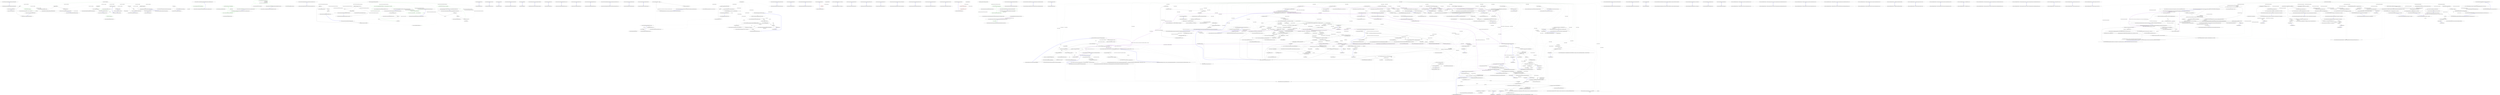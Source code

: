 digraph  {
m1_0 [cluster="Ninject.Planning.Strategies.IPlanningStrategy.Execute(Ninject.Planning.IPlan)", file="BindingBuilder.cs", label="Entry Ninject.Planning.Strategies.IPlanningStrategy.Execute(Ninject.Planning.IPlan)", span="21-21"];
m1_1 [cluster="Ninject.Planning.Strategies.IPlanningStrategy.Execute(Ninject.Planning.IPlan)", file="BindingBuilder.cs", label="Exit Ninject.Planning.Strategies.IPlanningStrategy.Execute(Ninject.Planning.IPlan)", span="21-21"];
m3_19 [cluster="Ninject.Modules.ModuleBase.Unload()", file="CompiledModuleLoaderPlugin.cs", label="Entry Ninject.Modules.ModuleBase.Unload()", span="41-41"];
m3_22 [cluster="Ninject.Modules.ModuleBase.Unload()", file="CompiledModuleLoaderPlugin.cs", label="Exit Ninject.Modules.ModuleBase.Unload()", span="41-41"];
m3_29 [cluster="Ninject.Modules.ModuleBase.AddBinding(Ninject.Bindings.IBinding)", file="CompiledModuleLoaderPlugin.cs", label="Entry Ninject.Modules.ModuleBase.AddBinding(Ninject.Bindings.IBinding)", span="52-52"];
m3_31 [cluster="Ninject.Modules.ModuleBase.AddBinding(Ninject.Bindings.IBinding)", file="CompiledModuleLoaderPlugin.cs", label="Bindings.Add(binding)", span="54-54"];
m3_32 [cluster="Ninject.Modules.ModuleBase.AddBinding(Ninject.Bindings.IBinding)", file="CompiledModuleLoaderPlugin.cs", label="Kernel.AddBinding(binding)", span="55-55"];
m3_33 [cluster="Ninject.Modules.ModuleBase.AddBinding(Ninject.Bindings.IBinding)", file="CompiledModuleLoaderPlugin.cs", label="Exit Ninject.Modules.ModuleBase.AddBinding(Ninject.Bindings.IBinding)", span="52-52"];
m3_0 [cluster="Ninject.Modules.ModuleBase.ModuleBase()", file="CompiledModuleLoaderPlugin.cs", label="Entry Ninject.Modules.ModuleBase.ModuleBase()", span="14-14"];
m3_1 [cluster="Ninject.Modules.ModuleBase.ModuleBase()", file="CompiledModuleLoaderPlugin.cs", label="Bindings = new List<IBinding>()", span="16-16"];
m3_9 [cluster="Ninject.Modules.ModuleBase.OnLoad(Ninject.IKernel)", file="CompiledModuleLoaderPlugin.cs", label="Entry Ninject.Modules.ModuleBase.OnLoad(Ninject.IKernel)", span="26-26"];
m3_10 [cluster="Ninject.Modules.ModuleBase.OnLoad(Ninject.IKernel)", file="CompiledModuleLoaderPlugin.cs", label="Kernel = kernel", span="28-28"];
m3_11 [cluster="Ninject.Modules.ModuleBase.OnLoad(Ninject.IKernel)", file="CompiledModuleLoaderPlugin.cs", label="Load()", span="29-29"];
m3_12 [cluster="Ninject.Modules.ModuleBase.OnLoad(Ninject.IKernel)", file="CompiledModuleLoaderPlugin.cs", label="Exit Ninject.Modules.ModuleBase.OnLoad(Ninject.IKernel)", span="26-26"];
m3_36 [cluster="Ninject.Modules.ModuleBase.RemoveBinding(Ninject.Bindings.IBinding)", file="CompiledModuleLoaderPlugin.cs", label="Entry Ninject.Modules.ModuleBase.RemoveBinding(Ninject.Bindings.IBinding)", span="58-58"];
m3_37 [cluster="Ninject.Modules.ModuleBase.RemoveBinding(Ninject.Bindings.IBinding)", file="CompiledModuleLoaderPlugin.cs", label="Kernel.RemoveBinding(binding)", span="60-60"];
m3_38 [cluster="Ninject.Modules.ModuleBase.RemoveBinding(Ninject.Bindings.IBinding)", file="CompiledModuleLoaderPlugin.cs", label="Exit Ninject.Modules.ModuleBase.RemoveBinding(Ninject.Bindings.IBinding)", span="58-58"];
m3_30 [cluster="Ninject.Bindings.BindingBuilder.BindingBuilder(Ninject.Bindings.Binding)", file="CompiledModuleLoaderPlugin.cs", label="Entry Ninject.Bindings.BindingBuilder.BindingBuilder(Ninject.Bindings.Binding)", span="13-13"];
m3_6 [cluster="Ninject.Modules.ModuleBase.ModuleBase(string)", file="CompiledModuleLoaderPlugin.cs", label="Entry Ninject.Modules.ModuleBase.ModuleBase(string)", span="20-20"];
m3_7 [cluster="Ninject.Modules.ModuleBase.ModuleBase(string)", file="CompiledModuleLoaderPlugin.cs", label="Name = name", span="23-23"];
m3_8 [cluster="Ninject.Modules.ModuleBase.ModuleBase(string)", file="CompiledModuleLoaderPlugin.cs", label="Exit Ninject.Modules.ModuleBase.ModuleBase(string)", span="20-20"];
m3_4 [cluster="System.Collections.Generic.List<T>.List()", file="CompiledModuleLoaderPlugin.cs", label="Entry System.Collections.Generic.List<T>.List()", span="0-0"];
m3_34 [cluster="System.Collections.Generic.ICollection<T>.Add(T)", file="CompiledModuleLoaderPlugin.cs", label="Entry System.Collections.Generic.ICollection<T>.Add(T)", span="0-0"];
m3_14 [cluster="Ninject.Modules.ModuleBase.OnUnload(Ninject.IKernel)", file="CompiledModuleLoaderPlugin.cs", label="Entry Ninject.Modules.ModuleBase.OnUnload(Ninject.IKernel)", span="32-32"];
m3_16 [cluster="Ninject.Modules.ModuleBase.OnUnload(Ninject.IKernel)", color=green, community=0, file="CompiledModuleLoaderPlugin.cs", label="0: Bindings.Map(Kernel.RemoveBinding)", span="35-35"];
m3_15 [cluster="Ninject.Modules.ModuleBase.OnUnload(Ninject.IKernel)", file="CompiledModuleLoaderPlugin.cs", label="Unload()", span="34-34"];
m3_17 [cluster="Ninject.Modules.ModuleBase.OnUnload(Ninject.IKernel)", file="CompiledModuleLoaderPlugin.cs", label="Kernel = null", span="36-36"];
m3_18 [cluster="Ninject.Modules.ModuleBase.OnUnload(Ninject.IKernel)", file="CompiledModuleLoaderPlugin.cs", label="Exit Ninject.Modules.ModuleBase.OnUnload(Ninject.IKernel)", span="32-32"];
m3_20 [cluster="System.Collections.Generic.IEnumerable<T>.Map<T>(System.Action<T>)", file="CompiledModuleLoaderPlugin.cs", label="Entry System.Collections.Generic.IEnumerable<T>.Map<T>(System.Action<T>)", span="7-7"];
m3_28 [cluster="Ninject.Bindings.Binding.Binding(System.Type)", file="CompiledModuleLoaderPlugin.cs", label="Entry Ninject.Bindings.Binding.Binding(System.Type)", span="15-15"];
m3_13 [cluster="Ninject.Modules.ModuleBase.Load()", file="CompiledModuleLoaderPlugin.cs", label="Entry Ninject.Modules.ModuleBase.Load()", span="39-39"];
m3_21 [cluster="Ninject.Modules.ModuleBase.Load()", file="CompiledModuleLoaderPlugin.cs", label="Exit Ninject.Modules.ModuleBase.Load()", span="39-39"];
m3_2 [cluster="Ninject.Modules.ModuleBase.ModuleBase()", file="CompiledModuleLoaderPlugin.cs", label="Name = GetType().FullName", span="17-17"];
m3_3 [cluster="Ninject.Modules.ModuleBase.ModuleBase()", file="CompiledModuleLoaderPlugin.cs", label="Exit Ninject.Modules.ModuleBase.ModuleBase()", span="14-14"];
m3_39 [cluster="Ninject.Infrastructure.IBindingRoot.RemoveBinding(Ninject.Bindings.IBinding)", file="CompiledModuleLoaderPlugin.cs", label="Entry Ninject.Infrastructure.IBindingRoot.RemoveBinding(Ninject.Bindings.IBinding)", span="10-10"];
m3_5 [cluster="object.GetType()", file="CompiledModuleLoaderPlugin.cs", label="Entry object.GetType()", span="0-0"];
m3_35 [cluster="Ninject.Infrastructure.IBindingRoot.AddBinding(Ninject.Bindings.IBinding)", file="CompiledModuleLoaderPlugin.cs", label="Entry Ninject.Infrastructure.IBindingRoot.AddBinding(Ninject.Bindings.IBinding)", span="9-9"];
m3_23 [cluster="Ninject.Modules.ModuleBase.Bind(System.Type)", file="CompiledModuleLoaderPlugin.cs", label="Entry Ninject.Modules.ModuleBase.Bind(System.Type)", span="45-45"];
m3_24 [cluster="Ninject.Modules.ModuleBase.Bind(System.Type)", color=green, community=0, file="CompiledModuleLoaderPlugin.cs", label="1: var binding = new Binding(service)", span="47-47"];
m3_25 [cluster="Ninject.Modules.ModuleBase.Bind(System.Type)", file="CompiledModuleLoaderPlugin.cs", label="AddBinding(binding)", span="48-48"];
m3_26 [cluster="Ninject.Modules.ModuleBase.Bind(System.Type)", file="CompiledModuleLoaderPlugin.cs", label="return new BindingBuilder(binding);", span="49-49"];
m3_27 [cluster="Ninject.Modules.ModuleBase.Bind(System.Type)", file="CompiledModuleLoaderPlugin.cs", label="Exit Ninject.Modules.ModuleBase.Bind(System.Type)", span="45-45"];
m3_40 [file="CompiledModuleLoaderPlugin.cs", label="Ninject.Modules.ModuleBase", span=""];
m5_0 [cluster="Ninject.Infrastructure.Language.ExtensionsForAssembly.HasNinjectModules(System.Reflection.Assembly)", file="ExtensionsForAssembly.cs", label="Entry Ninject.Infrastructure.Language.ExtensionsForAssembly.HasNinjectModules(System.Reflection.Assembly)", span="28-28"];
m5_1 [cluster="Ninject.Infrastructure.Language.ExtensionsForAssembly.HasNinjectModules(System.Reflection.Assembly)", color=green, community=0, file="ExtensionsForAssembly.cs", label="0: return assembly.GetExportedTypes().Any(IsLoadableModule);", span="30-30"];
m5_2 [cluster="Ninject.Infrastructure.Language.ExtensionsForAssembly.HasNinjectModules(System.Reflection.Assembly)", file="ExtensionsForAssembly.cs", label="Exit Ninject.Infrastructure.Language.ExtensionsForAssembly.HasNinjectModules(System.Reflection.Assembly)", span="28-28"];
m5_5 [cluster="Ninject.Infrastructure.Language.ExtensionsForAssembly.GetNinjectModules(System.Reflection.Assembly)", file="ExtensionsForAssembly.cs", label="Entry Ninject.Infrastructure.Language.ExtensionsForAssembly.GetNinjectModules(System.Reflection.Assembly)", span="33-33"];
m5_6 [cluster="Ninject.Infrastructure.Language.ExtensionsForAssembly.GetNinjectModules(System.Reflection.Assembly)", color=green, community=0, file="ExtensionsForAssembly.cs", label="1: assembly.GetExportedTypes().Where(IsLoadableModule)", span="35-35"];
m5_7 [cluster="Ninject.Infrastructure.Language.ExtensionsForAssembly.GetNinjectModules(System.Reflection.Assembly)", color=green, community=0, file="ExtensionsForAssembly.cs", label="0: yield return Activator.CreateInstance(type) as INinjectModule;", span="36-36"];
m5_8 [cluster="Ninject.Infrastructure.Language.ExtensionsForAssembly.GetNinjectModules(System.Reflection.Assembly)", file="ExtensionsForAssembly.cs", label="Exit Ninject.Infrastructure.Language.ExtensionsForAssembly.GetNinjectModules(System.Reflection.Assembly)", span="33-33"];
m5_4 [cluster="Unk.Any", file="ExtensionsForAssembly.cs", label="Entry Unk.Any", span=""];
m5_3 [cluster="System.Reflection.Assembly.GetExportedTypes()", file="ExtensionsForAssembly.cs", label="Entry System.Reflection.Assembly.GetExportedTypes()", span="0-0"];
m5_15 [cluster="System.Type.GetConstructor(System.Type[])", file="ExtensionsForAssembly.cs", label="Entry System.Type.GetConstructor(System.Type[])", span="0-0"];
m5_11 [cluster="Ninject.Infrastructure.Language.ExtensionsForAssembly.IsLoadableModule(System.Type)", file="ExtensionsForAssembly.cs", label="Entry Ninject.Infrastructure.Language.ExtensionsForAssembly.IsLoadableModule(System.Type)", span="39-39"];
m5_12 [cluster="Ninject.Infrastructure.Language.ExtensionsForAssembly.IsLoadableModule(System.Type)", color=green, community=1, file="ExtensionsForAssembly.cs", label="1: return typeof(INinjectModule).IsAssignableFrom(type)\r\n				&& !type.IsAbstract\r\n				&& !type.IsInterface\r\n				&& type.GetConstructor(Type.EmptyTypes) != null;", span="41-44"];
m5_13 [cluster="Ninject.Infrastructure.Language.ExtensionsForAssembly.IsLoadableModule(System.Type)", file="ExtensionsForAssembly.cs", label="Exit Ninject.Infrastructure.Language.ExtensionsForAssembly.IsLoadableModule(System.Type)", span="39-39"];
m5_14 [cluster="System.Type.IsAssignableFrom(System.Type)", file="ExtensionsForAssembly.cs", label="Entry System.Type.IsAssignableFrom(System.Type)", span="0-0"];
m5_10 [cluster="System.Activator.CreateInstance(System.Type)", file="ExtensionsForAssembly.cs", label="Entry System.Activator.CreateInstance(System.Type)", span="0-0"];
m5_9 [cluster="Unk.Where", file="ExtensionsForAssembly.cs", label="Entry Unk.Where", span=""];
m6_0 [cluster="Ninject.Modules.IModuleLoader.LoadModules(System.Collections.Generic.IEnumerable<string>)", file="FormatExtensions.cs", label="Entry Ninject.Modules.IModuleLoader.LoadModules(System.Collections.Generic.IEnumerable<string>)", span="37-37"];
m6_1 [cluster="Ninject.Modules.IModuleLoader.LoadModules(System.Collections.Generic.IEnumerable<string>)", file="FormatExtensions.cs", label="Exit Ninject.Modules.IModuleLoader.LoadModules(System.Collections.Generic.IEnumerable<string>)", span="37-37"];
m7_23 [cluster="System.Threading.Timer.Dispose()", file="GarbageCollectionCachePruner.cs", label="Entry System.Threading.Timer.Dispose()", span="0-0"];
m7_0 [cluster="Ninject.Activation.Caching.GarbageCollectionCachePruner.Dispose(bool)", file="GarbageCollectionCachePruner.cs", label="Entry Ninject.Activation.Caching.GarbageCollectionCachePruner.Dispose(bool)", span="42-42"];
m7_1 [cluster="Ninject.Activation.Caching.GarbageCollectionCachePruner.Dispose(bool)", file="GarbageCollectionCachePruner.cs", label="disposing && !IsDisposed && _timer != null", span="44-44"];
m7_2 [cluster="Ninject.Activation.Caching.GarbageCollectionCachePruner.Dispose(bool)", file="GarbageCollectionCachePruner.cs", label="Stop()", span="45-45"];
m7_3 [cluster="Ninject.Activation.Caching.GarbageCollectionCachePruner.Dispose(bool)", file="GarbageCollectionCachePruner.cs", label="base.Dispose(disposing)", span="48-48"];
m7_4 [cluster="Ninject.Activation.Caching.GarbageCollectionCachePruner.Dispose(bool)", file="GarbageCollectionCachePruner.cs", label="Exit Ninject.Activation.Caching.GarbageCollectionCachePruner.Dispose(bool)", span="42-42"];
m7_6 [cluster="Ninject.Infrastructure.Disposal.DisposableObject.Dispose(bool)", file="GarbageCollectionCachePruner.cs", label="Entry Ninject.Infrastructure.Disposal.DisposableObject.Dispose(bool)", span="49-49"];
m7_7 [cluster="Ninject.Activation.Caching.GarbageCollectionCachePruner.Start(Ninject.Activation.Caching.ICache)", file="GarbageCollectionCachePruner.cs", label="Entry Ninject.Activation.Caching.GarbageCollectionCachePruner.Start(Ninject.Activation.Caching.ICache)", span="55-55"];
m7_12 [cluster="Ninject.Activation.Caching.GarbageCollectionCachePruner.Start(Ninject.Activation.Caching.ICache)", color=green, community=0, file="GarbageCollectionCachePruner.cs", label="0: _timer = new Timer(PruneCacheIfGarbageCollectorHasRun, null, GetTimeoutInMilliseconds(), Timeout.Infinite)", span="63-63"];
m7_11 [cluster="Ninject.Activation.Caching.GarbageCollectionCachePruner.Start(Ninject.Activation.Caching.ICache)", file="GarbageCollectionCachePruner.cs", label="Cache = cache", span="62-62"];
m7_9 [cluster="Ninject.Activation.Caching.GarbageCollectionCachePruner.Start(Ninject.Activation.Caching.ICache)", file="GarbageCollectionCachePruner.cs", label="_timer != null", span="59-59"];
m7_10 [cluster="Ninject.Activation.Caching.GarbageCollectionCachePruner.Start(Ninject.Activation.Caching.ICache)", file="GarbageCollectionCachePruner.cs", label="Stop()", span="60-60"];
m7_8 [cluster="Ninject.Activation.Caching.GarbageCollectionCachePruner.Start(Ninject.Activation.Caching.ICache)", file="GarbageCollectionCachePruner.cs", label="Ensure.ArgumentNotNull(cache, ''cache'')", span="57-57"];
m7_13 [cluster="Ninject.Activation.Caching.GarbageCollectionCachePruner.Start(Ninject.Activation.Caching.ICache)", file="GarbageCollectionCachePruner.cs", label="Exit Ninject.Activation.Caching.GarbageCollectionCachePruner.Start(Ninject.Activation.Caching.ICache)", span="55-55"];
m7_32 [cluster="object.Object()", file="GarbageCollectionCachePruner.cs", label="Entry object.Object()", span="0-0"];
m7_5 [cluster="Ninject.Activation.Caching.GarbageCollectionCachePruner.Stop()", file="GarbageCollectionCachePruner.cs", label="Entry Ninject.Activation.Caching.GarbageCollectionCachePruner.Stop()", span="69-69"];
m7_17 [cluster="Ninject.Activation.Caching.GarbageCollectionCachePruner.Stop()", file="GarbageCollectionCachePruner.cs", label="_timer.Change(Timeout.Infinite, Timeout.Infinite)", span="71-71"];
m7_18 [cluster="Ninject.Activation.Caching.GarbageCollectionCachePruner.Stop()", file="GarbageCollectionCachePruner.cs", label="_timer.Dispose()", span="72-72"];
m7_19 [cluster="Ninject.Activation.Caching.GarbageCollectionCachePruner.Stop()", file="GarbageCollectionCachePruner.cs", label="_timer = null", span="73-73"];
m7_20 [cluster="Ninject.Activation.Caching.GarbageCollectionCachePruner.Stop()", file="GarbageCollectionCachePruner.cs", label="Cache = null", span="74-74"];
m7_21 [cluster="Ninject.Activation.Caching.GarbageCollectionCachePruner.Stop()", file="GarbageCollectionCachePruner.cs", label="Exit Ninject.Activation.Caching.GarbageCollectionCachePruner.Stop()", span="69-69"];
m7_22 [cluster="System.Threading.Timer.Change(int, int)", file="GarbageCollectionCachePruner.cs", label="Entry System.Threading.Timer.Change(int, int)", span="0-0"];
m7_16 [cluster="Ninject.Activation.Caching.GarbageCollectionCachePruner.GetTimeoutInMilliseconds()", file="GarbageCollectionCachePruner.cs", label="Entry Ninject.Activation.Caching.GarbageCollectionCachePruner.GetTimeoutInMilliseconds()", span="88-88"];
m7_33 [cluster="Ninject.Activation.Caching.GarbageCollectionCachePruner.GetTimeoutInMilliseconds()", color=green, community=0, file="GarbageCollectionCachePruner.cs", label="1: TimeSpan interval = Settings.CachePruningInterval", span="90-90"];
m7_34 [cluster="Ninject.Activation.Caching.GarbageCollectionCachePruner.GetTimeoutInMilliseconds()", color=green, community=0, file="GarbageCollectionCachePruner.cs", label="0: return interval == TimeSpan.MaxValue ? -1 : (int)interval.TotalMilliseconds;", span="91-91"];
m7_35 [cluster="Ninject.Activation.Caching.GarbageCollectionCachePruner.GetTimeoutInMilliseconds()", file="GarbageCollectionCachePruner.cs", label="Exit Ninject.Activation.Caching.GarbageCollectionCachePruner.GetTimeoutInMilliseconds()", span="88-88"];
m7_24 [cluster="Ninject.Activation.Caching.GarbageCollectionCachePruner.PruneCacheIfGarbageCollectorHasRun(object)", file="GarbageCollectionCachePruner.cs", label="Entry Ninject.Activation.Caching.GarbageCollectionCachePruner.PruneCacheIfGarbageCollectorHasRun(object)", span="77-77"];
m7_29 [cluster="Ninject.Activation.Caching.GarbageCollectionCachePruner.PruneCacheIfGarbageCollectorHasRun(object)", color=green, community=0, file="GarbageCollectionCachePruner.cs", label="1: _timer.Change(GetTimeoutInMilliseconds(), Timeout.Infinite)", span="85-85"];
m7_28 [cluster="Ninject.Activation.Caching.GarbageCollectionCachePruner.PruneCacheIfGarbageCollectorHasRun(object)", file="GarbageCollectionCachePruner.cs", label="_indicator.Target = new object()", span="83-83"];
m7_25 [cluster="Ninject.Activation.Caching.GarbageCollectionCachePruner.PruneCacheIfGarbageCollectorHasRun(object)", file="GarbageCollectionCachePruner.cs", label="_indicator.IsAlive", span="79-79"];
m7_27 [cluster="Ninject.Activation.Caching.GarbageCollectionCachePruner.PruneCacheIfGarbageCollectorHasRun(object)", file="GarbageCollectionCachePruner.cs", label="Cache.Prune()", span="82-82"];
m7_26 [cluster="Ninject.Activation.Caching.GarbageCollectionCachePruner.PruneCacheIfGarbageCollectorHasRun(object)", file="GarbageCollectionCachePruner.cs", label="return;", span="80-80"];
m7_30 [cluster="Ninject.Activation.Caching.GarbageCollectionCachePruner.PruneCacheIfGarbageCollectorHasRun(object)", file="GarbageCollectionCachePruner.cs", label="Exit Ninject.Activation.Caching.GarbageCollectionCachePruner.PruneCacheIfGarbageCollectorHasRun(object)", span="77-77"];
m7_15 [cluster="System.Threading.Timer.Timer(System.Threading.TimerCallback, object, int, int)", file="GarbageCollectionCachePruner.cs", label="Entry System.Threading.Timer.Timer(System.Threading.TimerCallback, object, int, int)", span="0-0"];
m7_31 [cluster="Ninject.Activation.Caching.ICache.Prune()", file="GarbageCollectionCachePruner.cs", label="Entry Ninject.Activation.Caching.ICache.Prune()", span="44-44"];
m7_14 [cluster="Ninject.Infrastructure.Ensure.ArgumentNotNull(object, string)", file="GarbageCollectionCachePruner.cs", label="Entry Ninject.Infrastructure.Ensure.ArgumentNotNull(object, string)", span="24-24"];
m7_36 [file="GarbageCollectionCachePruner.cs", label="Ninject.Activation.Caching.GarbageCollectionCachePruner", span=""];
m8_2 [cluster="Ninject.IKernel.HasModule(string)", file="IKernel.cs", label="Entry Ninject.IKernel.HasModule(string)", span="56-56"];
m8_3 [cluster="Ninject.IKernel.HasModule(string)", file="IKernel.cs", label="Exit Ninject.IKernel.HasModule(string)", span="56-56"];
m8_10 [cluster="Ninject.IKernel.GetBindings(System.Type)", file="IKernel.cs", label="Entry Ninject.IKernel.GetBindings(System.Type)", span="82-82"];
m8_11 [cluster="Ninject.IKernel.GetBindings(System.Type)", file="IKernel.cs", label="Exit Ninject.IKernel.GetBindings(System.Type)", span="82-82"];
m8_0 [cluster="Ninject.IKernel.GetModules()", file="IKernel.cs", label="Entry Ninject.IKernel.GetModules()", span="49-49"];
m8_1 [cluster="Ninject.IKernel.GetModules()", file="IKernel.cs", label="Exit Ninject.IKernel.GetModules()", span="49-49"];
m8_4 [cluster="Ninject.IKernel.LoadModule(Ninject.Modules.INinjectModule)", file="IKernel.cs", label="Entry Ninject.IKernel.LoadModule(Ninject.Modules.INinjectModule)", span="62-62"];
m8_5 [cluster="Ninject.IKernel.LoadModule(Ninject.Modules.INinjectModule)", file="IKernel.cs", label="Exit Ninject.IKernel.LoadModule(Ninject.Modules.INinjectModule)", span="62-62"];
m8_12 [cluster="Ninject.IKernel.BeginBlock()", file="IKernel.cs", label="Entry Ninject.IKernel.BeginBlock()", span="88-88"];
m8_13 [cluster="Ninject.IKernel.BeginBlock()", file="IKernel.cs", label="Exit Ninject.IKernel.BeginBlock()", span="88-88"];
m8_8 [cluster="Ninject.IKernel.Inject(object, params Ninject.Parameters.IParameter[])", file="IKernel.cs", label="Entry Ninject.IKernel.Inject(object, params Ninject.Parameters.IParameter[])", span="75-75"];
m8_9 [cluster="Ninject.IKernel.Inject(object, params Ninject.Parameters.IParameter[])", file="IKernel.cs", label="Exit Ninject.IKernel.Inject(object, params Ninject.Parameters.IParameter[])", span="75-75"];
m8_6 [cluster="Ninject.IKernel.UnloadModule(string)", file="IKernel.cs", label="Entry Ninject.IKernel.UnloadModule(string)", span="68-68"];
m8_7 [cluster="Ninject.IKernel.UnloadModule(string)", file="IKernel.cs", label="Exit Ninject.IKernel.UnloadModule(string)", span="68-68"];
m9_4 [cluster="Ninject.Modules.IModuleLoader.FindAndLoadModules(string, bool)", file="IModuleLoader.cs", label="Entry Ninject.Modules.IModuleLoader.FindAndLoadModules(string, bool)", span="51-51"];
m9_5 [cluster="Ninject.Modules.IModuleLoader.FindAndLoadModules(string, bool)", file="IModuleLoader.cs", label="Exit Ninject.Modules.IModuleLoader.FindAndLoadModules(string, bool)", span="51-51"];
m9_0 [cluster="Ninject.Modules.IModuleLoader.LoadModules(string)", file="IModuleLoader.cs", label="Entry Ninject.Modules.IModuleLoader.LoadModules(string)", span="38-38"];
m9_1 [cluster="Ninject.Modules.IModuleLoader.LoadModules(string)", file="IModuleLoader.cs", label="Exit Ninject.Modules.IModuleLoader.LoadModules(string)", span="38-38"];
m9_2 [cluster="Ninject.Modules.IModuleLoader.FindAndLoadModules(string)", file="IModuleLoader.cs", label="Entry Ninject.Modules.IModuleLoader.FindAndLoadModules(string)", span="44-44"];
m9_3 [cluster="Ninject.Modules.IModuleLoader.FindAndLoadModules(string)", file="IModuleLoader.cs", label="Exit Ninject.Modules.IModuleLoader.FindAndLoadModules(string)", span="44-44"];
m10_0 [cluster="Ninject.Modules.IModuleLoaderPlugin.LoadModules(System.Collections.Generic.IEnumerable<string>)", file="IModuleLoaderPlugin.cs", label="Entry Ninject.Modules.IModuleLoaderPlugin.LoadModules(System.Collections.Generic.IEnumerable<string>)", span="38-38"];
m10_1 [cluster="Ninject.Modules.IModuleLoaderPlugin.LoadModules(System.Collections.Generic.IEnumerable<string>)", file="IModuleLoaderPlugin.cs", label="Exit Ninject.Modules.IModuleLoaderPlugin.LoadModules(System.Collections.Generic.IEnumerable<string>)", span="38-38"];
m12_0 [cluster="Ninject.Modules.INinjectModule.OnLoad(Ninject.IKernel)", file="INinjectModule.cs", label="Entry Ninject.Modules.INinjectModule.OnLoad(Ninject.IKernel)", span="42-42"];
m12_1 [cluster="Ninject.Modules.INinjectModule.OnLoad(Ninject.IKernel)", file="INinjectModule.cs", label="Exit Ninject.Modules.INinjectModule.OnLoad(Ninject.IKernel)", span="42-42"];
m12_2 [cluster="Ninject.Modules.INinjectModule.OnUnload(Ninject.IKernel)", file="INinjectModule.cs", label="Entry Ninject.Modules.INinjectModule.OnUnload(Ninject.IKernel)", span="48-48"];
m12_3 [cluster="Ninject.Modules.INinjectModule.OnUnload(Ninject.IKernel)", file="INinjectModule.cs", label="Exit Ninject.Modules.INinjectModule.OnUnload(Ninject.IKernel)", span="48-48"];
m14_12 [cluster="System.Threading.ReaderWriterLock.AcquireReaderLock(int)", file="IRequest.cs", label="Entry System.Threading.ReaderWriterLock.AcquireReaderLock(int)", span="0-0"];
m14_13 [cluster="System.Collections.Generic.Dictionary<TKey, TValue>.TryGetValue(TKey, out TValue)", file="IRequest.cs", label="Entry System.Collections.Generic.Dictionary<TKey, TValue>.TryGetValue(TKey, out TValue)", span="0-0"];
m14_0 [cluster="Ninject.Planning.Planner.Planner(System.Collections.Generic.IEnumerable<Ninject.Planning.Strategies.IPlanningStrategy>)", file="IRequest.cs", label="Entry Ninject.Planning.Planner.Planner(System.Collections.Generic.IEnumerable<Ninject.Planning.Strategies.IPlanningStrategy>)", span="46-46"];
m14_1 [cluster="Ninject.Planning.Planner.Planner(System.Collections.Generic.IEnumerable<Ninject.Planning.Strategies.IPlanningStrategy>)", file="IRequest.cs", label="Ensure.ArgumentNotNull(strategies, ''strategies'')", span="48-48"];
m14_2 [cluster="Ninject.Planning.Planner.Planner(System.Collections.Generic.IEnumerable<Ninject.Planning.Strategies.IPlanningStrategy>)", file="IRequest.cs", label="this.Strategies = strategies.ToList()", span="49-49"];
m14_3 [cluster="Ninject.Planning.Planner.Planner(System.Collections.Generic.IEnumerable<Ninject.Planning.Strategies.IPlanningStrategy>)", file="IRequest.cs", label="Exit Ninject.Planning.Planner.Planner(System.Collections.Generic.IEnumerable<Ninject.Planning.Strategies.IPlanningStrategy>)", span="46-46"];
m14_30 [cluster="System.Collections.Generic.Dictionary<TKey, TValue>.Add(TKey, TValue)", file="IRequest.cs", label="Entry System.Collections.Generic.Dictionary<TKey, TValue>.Add(TKey, TValue)", span="0-0"];
m14_35 [cluster="Ninject.Planning.Strategies.IPlanningStrategy.Execute(Ninject.Planning.IPlan)", file="IRequest.cs", label="Entry Ninject.Planning.Strategies.IPlanningStrategy.Execute(Ninject.Planning.IPlan)", span="25-25"];
m14_19 [cluster="Ninject.Planning.Plan.Plan(System.Type)", file="IRequest.cs", label="Entry Ninject.Planning.Plan.Plan(System.Type)", span="44-44"];
m14_6 [cluster="Ninject.Planning.Planner.GetPlan(System.Type)", file="IRequest.cs", label="Entry Ninject.Planning.Planner.GetPlan(System.Type)", span="62-62"];
m14_7 [cluster="Ninject.Planning.Planner.GetPlan(System.Type)", file="IRequest.cs", label="Ensure.ArgumentNotNull(type, ''type'')", span="64-64"];
m14_10 [cluster="Ninject.Planning.Planner.GetPlan(System.Type)", file="IRequest.cs", label="return this.plans.TryGetValue(type, out plan) ? plan : this.CreateNewPlan(type);", span="70-70"];
m14_8 [cluster="Ninject.Planning.Planner.GetPlan(System.Type)", file="IRequest.cs", label="this.plannerLock.AcquireReaderLock(Timeout.Infinite)", span="66-66"];
m14_9 [cluster="Ninject.Planning.Planner.GetPlan(System.Type)", file="IRequest.cs", label="IPlan plan", span="69-69"];
m14_11 [cluster="Ninject.Planning.Planner.GetPlan(System.Type)", file="IRequest.cs", label="Exit Ninject.Planning.Planner.GetPlan(System.Type)", span="62-62"];
m14_29 [cluster="System.Threading.ReaderWriterLock.UpgradeToWriterLock(int)", file="IRequest.cs", label="Entry System.Threading.ReaderWriterLock.UpgradeToWriterLock(int)", span="0-0"];
m14_5 [cluster="System.Collections.Generic.IEnumerable<TSource>.ToList<TSource>()", file="IRequest.cs", label="Entry System.Collections.Generic.IEnumerable<TSource>.ToList<TSource>()", span="0-0"];
m14_31 [cluster="System.Collections.Generic.IEnumerable<T>.Map<T>(System.Action<T>)", file="IRequest.cs", label="Entry System.Collections.Generic.IEnumerable<T>.Map<T>(System.Action<T>)", span="28-28"];
m14_15 [cluster="Ninject.Planning.Planner.CreateEmptyPlan(System.Type)", file="IRequest.cs", label="Entry Ninject.Planning.Planner.CreateEmptyPlan(System.Type)", span="83-83"];
m14_16 [cluster="Ninject.Planning.Planner.CreateEmptyPlan(System.Type)", file="IRequest.cs", label="Ensure.ArgumentNotNull(type, ''type'')", span="85-85"];
m14_17 [cluster="Ninject.Planning.Planner.CreateEmptyPlan(System.Type)", file="IRequest.cs", label="return new Plan(type);", span="86-86"];
m14_18 [cluster="Ninject.Planning.Planner.CreateEmptyPlan(System.Type)", file="IRequest.cs", label="Exit Ninject.Planning.Planner.CreateEmptyPlan(System.Type)", span="83-83"];
m14_32 [cluster="lambda expression", file="IRequest.cs", label="Entry lambda expression", span="108-108"];
m14_33 [cluster="lambda expression", file="IRequest.cs", label="s.Execute(plan)", span="108-108"];
m14_34 [cluster="lambda expression", file="IRequest.cs", label="Exit lambda expression", span="108-108"];
m14_4 [cluster="Ninject.Infrastructure.Ensure.ArgumentNotNull(object, string)", file="IRequest.cs", label="Entry Ninject.Infrastructure.Ensure.ArgumentNotNull(object, string)", span="17-17"];
m14_14 [cluster="Ninject.Planning.Planner.CreateNewPlan(System.Type)", file="IRequest.cs", label="Entry Ninject.Planning.Planner.CreateNewPlan(System.Type)", span="95-95"];
m14_20 [cluster="Ninject.Planning.Planner.CreateNewPlan(System.Type)", file="IRequest.cs", label="var lockCooki = this.plannerLock.UpgradeToWriterLock(Timeout.Infinite)", span="97-97"];
m14_22 [cluster="Ninject.Planning.Planner.CreateNewPlan(System.Type)", file="IRequest.cs", label="this.plans.TryGetValue(type, out plan)", span="101-101"];
m14_24 [cluster="Ninject.Planning.Planner.CreateNewPlan(System.Type)", file="IRequest.cs", label="plan = this.CreateEmptyPlan(type)", span="106-106"];
m14_25 [cluster="Ninject.Planning.Planner.CreateNewPlan(System.Type)", file="IRequest.cs", label="this.plans.Add(type, plan)", span="107-107"];
m14_21 [cluster="Ninject.Planning.Planner.CreateNewPlan(System.Type)", file="IRequest.cs", label="IPlan plan", span="100-100"];
m14_23 [cluster="Ninject.Planning.Planner.CreateNewPlan(System.Type)", file="IRequest.cs", label="return plan;", span="103-103"];
m14_26 [cluster="Ninject.Planning.Planner.CreateNewPlan(System.Type)", file="IRequest.cs", label="this.Strategies.Map(s => s.Execute(plan))", span="108-108"];
m14_27 [cluster="Ninject.Planning.Planner.CreateNewPlan(System.Type)", file="IRequest.cs", label="return plan;", span="110-110"];
m14_28 [cluster="Ninject.Planning.Planner.CreateNewPlan(System.Type)", file="IRequest.cs", label="Exit Ninject.Planning.Planner.CreateNewPlan(System.Type)", span="95-95"];
m14_36 [file="IRequest.cs", label="Ninject.Planning.Planner", span=""];
m14_37 [file="IRequest.cs", label=plan, span=""];
m15_2 [cluster="Ninject.Activation.Caching.ICache.TryGet(Ninject.Activation.IContext)", file="KernelBase.cs", label="Entry Ninject.Activation.Caching.ICache.TryGet(Ninject.Activation.IContext)", span="39-39"];
m15_3 [cluster="Ninject.Activation.Caching.ICache.TryGet(Ninject.Activation.IContext)", file="KernelBase.cs", label="Exit Ninject.Activation.Caching.ICache.TryGet(Ninject.Activation.IContext)", span="39-39"];
m15_4 [cluster="Ninject.Activation.Caching.ICache.Prune()", file="KernelBase.cs", label="Entry Ninject.Activation.Caching.ICache.Prune()", span="44-44"];
m15_5 [cluster="Ninject.Activation.Caching.ICache.Prune()", file="KernelBase.cs", label="Exit Ninject.Activation.Caching.ICache.Prune()", span="44-44"];
m15_0 [cluster="Ninject.Activation.Caching.ICache.Remember(Ninject.Activation.IContext)", file="KernelBase.cs", label="Entry Ninject.Activation.Caching.ICache.Remember(Ninject.Activation.IContext)", span="32-32"];
m15_1 [cluster="Ninject.Activation.Caching.ICache.Remember(Ninject.Activation.IContext)", file="KernelBase.cs", label="Exit Ninject.Activation.Caching.ICache.Remember(Ninject.Activation.IContext)", span="32-32"];
m16_0 [cluster="Ninject.Tests.Fakes.Knife.Knife(string)", file="Knife.cs", label="Entry Ninject.Tests.Fakes.Knife.Knife(string)", span="7-7"];
m16_1 [cluster="Ninject.Tests.Fakes.Knife.Knife(string)", color=red, community=0, file="Knife.cs", label="0: _name = name", span="9-9"];
m16_2 [cluster="Ninject.Tests.Fakes.Knife.Knife(string)", file="Knife.cs", label="Exit Ninject.Tests.Fakes.Knife.Knife(string)", span="7-7"];
m16_3 [file="Knife.cs", label="Ninject.Tests.Fakes.Knife", span=""];
m17_0 [cluster="Ninject.Syntax.IBindingNamedSyntax<T>.Named(string)", file="ModuleLoader.cs", label="Entry Ninject.Syntax.IBindingNamedSyntax<T>.Named(string)", span="37-37"];
m17_1 [cluster="Ninject.Syntax.IBindingNamedSyntax<T>.Named(string)", file="ModuleLoader.cs", label="Exit Ninject.Syntax.IBindingNamedSyntax<T>.Named(string)", span="37-37"];
m22_8 [cluster="Ninject.Components.IComponentContainer.GetAll<T>()", file="NinjectModule.cs", label="Entry Ninject.Components.IComponentContainer.GetAll<T>()", span="59-59"];
m22_9 [cluster="Ninject.Components.IComponentContainer.GetAll<T>()", file="NinjectModule.cs", label="Exit Ninject.Components.IComponentContainer.GetAll<T>()", span="59-59"];
m22_12 [cluster="Ninject.Components.IComponentContainer.GetAll(System.Type)", file="NinjectModule.cs", label="Entry Ninject.Components.IComponentContainer.GetAll(System.Type)", span="73-73"];
m22_13 [cluster="Ninject.Components.IComponentContainer.GetAll(System.Type)", file="NinjectModule.cs", label="Exit Ninject.Components.IComponentContainer.GetAll(System.Type)", span="73-73"];
m22_6 [cluster="Ninject.Components.IComponentContainer.Get<T>()", file="NinjectModule.cs", label="Entry Ninject.Components.IComponentContainer.Get<T>()", span="52-52"];
m22_7 [cluster="Ninject.Components.IComponentContainer.Get<T>()", file="NinjectModule.cs", label="Exit Ninject.Components.IComponentContainer.Get<T>()", span="52-52"];
m22_0 [cluster="Ninject.Components.IComponentContainer.Add<TComponent, TImplementation>()", file="NinjectModule.cs", label="Entry Ninject.Components.IComponentContainer.Add<TComponent, TImplementation>()", span="31-31"];
m22_1 [cluster="Ninject.Components.IComponentContainer.Add<TComponent, TImplementation>()", file="NinjectModule.cs", label="Exit Ninject.Components.IComponentContainer.Add<TComponent, TImplementation>()", span="31-31"];
m22_4 [cluster="Ninject.Components.IComponentContainer.RemoveAll(System.Type)", file="NinjectModule.cs", label="Entry Ninject.Components.IComponentContainer.RemoveAll(System.Type)", span="45-45"];
m22_5 [cluster="Ninject.Components.IComponentContainer.RemoveAll(System.Type)", file="NinjectModule.cs", label="Exit Ninject.Components.IComponentContainer.RemoveAll(System.Type)", span="45-45"];
m22_2 [cluster="Ninject.Components.IComponentContainer.RemoveAll<T>()", file="NinjectModule.cs", label="Entry Ninject.Components.IComponentContainer.RemoveAll<T>()", span="39-39"];
m22_3 [cluster="Ninject.Components.IComponentContainer.RemoveAll<T>()", file="NinjectModule.cs", label="Exit Ninject.Components.IComponentContainer.RemoveAll<T>()", span="39-39"];
m22_10 [cluster="Ninject.Components.IComponentContainer.Get(System.Type)", file="NinjectModule.cs", label="Entry Ninject.Components.IComponentContainer.Get(System.Type)", span="66-66"];
m22_11 [cluster="Ninject.Components.IComponentContainer.Get(System.Type)", file="NinjectModule.cs", label="Exit Ninject.Components.IComponentContainer.Get(System.Type)", span="66-66"];
m23_0 [cluster="Ninject.NinjectSettings.NinjectSettings()", file="NinjectSettings.cs", label="Entry Ninject.NinjectSettings.NinjectSettings()", span="40-40"];
m23_1 [cluster="Ninject.NinjectSettings.NinjectSettings()", color=red, community=0, file="NinjectSettings.cs", label="1: InjectAttribute = typeof(InjectAttribute)", span="42-42"];
m23_2 [cluster="Ninject.NinjectSettings.NinjectSettings()", color=red, community=0, file="NinjectSettings.cs", label="0: CachePruningIntervalMs = 1000", span="43-43"];
m23_3 [cluster="Ninject.NinjectSettings.NinjectSettings()", file="NinjectSettings.cs", label="Exit Ninject.NinjectSettings.NinjectSettings()", span="40-40"];
m23_4 [file="NinjectSettings.cs", label="Ninject.NinjectSettings", span=""];
m24_7 [cluster="Ninject.Selection.ISelector.SelectMethodsForInterception(System.Type)", file="ReflectionInjectorFactory.cs", label="Entry Ninject.Selection.ISelector.SelectMethodsForInterception(System.Type)", span="19-19"];
m24_9 [cluster="Ninject.Planning.IPlan.Add(Ninject.Planning.Directives.IDirective)", file="ReflectionInjectorFactory.cs", label="Entry Ninject.Planning.IPlan.Add(Ninject.Planning.Directives.IDirective)", span="10-10"];
m24_0 [cluster="Ninject.Planning.Strategies.MethodInterceptionStrategy.MethodInterceptionStrategy(Ninject.Selection.ISelector)", file="ReflectionInjectorFactory.cs", label="Entry Ninject.Planning.Strategies.MethodInterceptionStrategy.MethodInterceptionStrategy(Ninject.Selection.ISelector)", span="12-12"];
m24_1 [cluster="Ninject.Planning.Strategies.MethodInterceptionStrategy.MethodInterceptionStrategy(Ninject.Selection.ISelector)", color=green, community=0, file="ReflectionInjectorFactory.cs", label="0: Selector = selector", span="14-14"];
m24_2 [cluster="Ninject.Planning.Strategies.MethodInterceptionStrategy.MethodInterceptionStrategy(Ninject.Selection.ISelector)", file="ReflectionInjectorFactory.cs", label="Exit Ninject.Planning.Strategies.MethodInterceptionStrategy.MethodInterceptionStrategy(Ninject.Selection.ISelector)", span="12-12"];
m24_3 [cluster="Ninject.Planning.Strategies.MethodInterceptionStrategy.Execute(Ninject.Planning.IPlan)", file="ReflectionInjectorFactory.cs", label="Entry Ninject.Planning.Strategies.MethodInterceptionStrategy.Execute(Ninject.Planning.IPlan)", span="17-17"];
m24_4 [cluster="Ninject.Planning.Strategies.MethodInterceptionStrategy.Execute(Ninject.Planning.IPlan)", color=green, community=0, file="ReflectionInjectorFactory.cs", label="0: Selector.SelectMethodsForInterception(plan.Type)", span="19-19"];
m24_5 [cluster="Ninject.Planning.Strategies.MethodInterceptionStrategy.Execute(Ninject.Planning.IPlan)", color=green, community=0, file="ReflectionInjectorFactory.cs", label="0: plan.Add(new StaticMethodInterceptionDirective(method))", span="20-20"];
m24_6 [cluster="Ninject.Planning.Strategies.MethodInterceptionStrategy.Execute(Ninject.Planning.IPlan)", file="ReflectionInjectorFactory.cs", label="Exit Ninject.Planning.Strategies.MethodInterceptionStrategy.Execute(Ninject.Planning.IPlan)", span="17-17"];
m24_8 [cluster="Ninject.Planning.Directives.StaticMethodInterceptionDirective.StaticMethodInterceptionDirective(System.Reflection.MethodInfo)", file="ReflectionInjectorFactory.cs", label="Entry Ninject.Planning.Directives.StaticMethodInterceptionDirective.StaticMethodInterceptionDirective(System.Reflection.MethodInfo)", span="9-9"];
m24_10 [file="ReflectionInjectorFactory.cs", label="Ninject.Planning.Strategies.MethodInterceptionStrategy", span=""];
m26_0 [cluster="Ninject.Activation.IRequest.Matches(Ninject.Planning.Bindings.IBinding)", file="RequestScopeTests.cs", label="Entry Ninject.Activation.IRequest.Matches(Ninject.Planning.Bindings.IBinding)", span="75-75"];
m26_1 [cluster="Ninject.Activation.IRequest.Matches(Ninject.Planning.Bindings.IBinding)", file="RequestScopeTests.cs", label="Exit Ninject.Activation.IRequest.Matches(Ninject.Planning.Bindings.IBinding)", span="75-75"];
m26_4 [cluster="Ninject.Activation.IRequest.CreateChild(System.Type, Ninject.Activation.IContext, Ninject.Planning.Targets.ITarget)", file="RequestScopeTests.cs", label="Entry Ninject.Activation.IRequest.CreateChild(System.Type, Ninject.Activation.IContext, Ninject.Planning.Targets.ITarget)", span="90-90"];
m26_5 [cluster="Ninject.Activation.IRequest.CreateChild(System.Type, Ninject.Activation.IContext, Ninject.Planning.Targets.ITarget)", file="RequestScopeTests.cs", label="Exit Ninject.Activation.IRequest.CreateChild(System.Type, Ninject.Activation.IContext, Ninject.Planning.Targets.ITarget)", span="90-90"];
m26_2 [cluster="Ninject.Activation.IRequest.GetScope()", file="RequestScopeTests.cs", label="Entry Ninject.Activation.IRequest.GetScope()", span="81-81"];
m26_3 [cluster="Ninject.Activation.IRequest.GetScope()", file="RequestScopeTests.cs", label="Exit Ninject.Activation.IRequest.GetScope()", span="81-81"];
m28_113 [cluster="Ninject.KernelBase.Inject(object, params Ninject.Parameters.IParameter[])", file="StandardKernelTests.cs", label="Entry Ninject.KernelBase.Inject(object, params Ninject.Parameters.IParameter[])", span="270-270"];
m28_114 [cluster="Ninject.KernelBase.Inject(object, params Ninject.Parameters.IParameter[])", file="StandardKernelTests.cs", label="Ensure.ArgumentNotNull(instance, ''instance'')", span="272-272"];
m28_115 [cluster="Ninject.KernelBase.Inject(object, params Ninject.Parameters.IParameter[])", file="StandardKernelTests.cs", label="Ensure.ArgumentNotNull(parameters, ''parameters'')", span="273-273"];
m28_116 [cluster="Ninject.KernelBase.Inject(object, params Ninject.Parameters.IParameter[])", file="StandardKernelTests.cs", label="Type service = instance.GetType()", span="275-275"];
m28_120 [cluster="Ninject.KernelBase.Inject(object, params Ninject.Parameters.IParameter[])", file="StandardKernelTests.cs", label="var request = this.CreateRequest(service, null, parameters, false, false)", span="281-281"];
m28_123 [cluster="Ninject.KernelBase.Inject(object, params Ninject.Parameters.IParameter[])", file="StandardKernelTests.cs", label="var reference = new InstanceReference { Instance = instance }", span="286-286"];
m28_117 [cluster="Ninject.KernelBase.Inject(object, params Ninject.Parameters.IParameter[])", file="StandardKernelTests.cs", label="var planner = this.Components.Get<IPlanner>()", span="277-277"];
m28_119 [cluster="Ninject.KernelBase.Inject(object, params Ninject.Parameters.IParameter[])", file="StandardKernelTests.cs", label="var binding = new Binding(service)", span="280-280"];
m28_122 [cluster="Ninject.KernelBase.Inject(object, params Ninject.Parameters.IParameter[])", file="StandardKernelTests.cs", label="context.Plan = planner.GetPlan(service)", span="284-284"];
m28_118 [cluster="Ninject.KernelBase.Inject(object, params Ninject.Parameters.IParameter[])", file="StandardKernelTests.cs", label="var pipeline = this.Components.Get<IPipeline>()", span="278-278"];
m28_124 [cluster="Ninject.KernelBase.Inject(object, params Ninject.Parameters.IParameter[])", file="StandardKernelTests.cs", label="pipeline.Activate(context, reference)", span="287-287"];
m28_121 [cluster="Ninject.KernelBase.Inject(object, params Ninject.Parameters.IParameter[])", file="StandardKernelTests.cs", label="var context = this.CreateContext(request, binding)", span="282-282"];
m28_125 [cluster="Ninject.KernelBase.Inject(object, params Ninject.Parameters.IParameter[])", file="StandardKernelTests.cs", label="Exit Ninject.KernelBase.Inject(object, params Ninject.Parameters.IParameter[])", span="270-270"];
m28_6 [cluster="Ninject.KernelBase.KernelBase(Ninject.Components.IComponentContainer, Ninject.INinjectSettings, params Ninject.Modules.INinjectModule[])", file="StandardKernelTests.cs", label="Entry Ninject.KernelBase.KernelBase(Ninject.Components.IComponentContainer, Ninject.INinjectSettings, params Ninject.Modules.INinjectModule[])", span="76-76"];
m28_7 [cluster="Ninject.KernelBase.KernelBase(Ninject.Components.IComponentContainer, Ninject.INinjectSettings, params Ninject.Modules.INinjectModule[])", file="StandardKernelTests.cs", label="Ensure.ArgumentNotNull(components, ''components'')", span="78-78"];
m28_8 [cluster="Ninject.KernelBase.KernelBase(Ninject.Components.IComponentContainer, Ninject.INinjectSettings, params Ninject.Modules.INinjectModule[])", file="StandardKernelTests.cs", label="Ensure.ArgumentNotNull(settings, ''settings'')", span="79-79"];
m28_9 [cluster="Ninject.KernelBase.KernelBase(Ninject.Components.IComponentContainer, Ninject.INinjectSettings, params Ninject.Modules.INinjectModule[])", file="StandardKernelTests.cs", label="Ensure.ArgumentNotNull(modules, ''modules'')", span="80-80"];
m28_10 [cluster="Ninject.KernelBase.KernelBase(Ninject.Components.IComponentContainer, Ninject.INinjectSettings, params Ninject.Modules.INinjectModule[])", file="StandardKernelTests.cs", label="this.Settings = settings", span="82-82"];
m28_11 [cluster="Ninject.KernelBase.KernelBase(Ninject.Components.IComponentContainer, Ninject.INinjectSettings, params Ninject.Modules.INinjectModule[])", file="StandardKernelTests.cs", label="this.Components = components", span="84-84"];
m28_12 [cluster="Ninject.KernelBase.KernelBase(Ninject.Components.IComponentContainer, Ninject.INinjectSettings, params Ninject.Modules.INinjectModule[])", file="StandardKernelTests.cs", label="components.Kernel = this", span="85-85"];
m28_19 [cluster="Ninject.KernelBase.KernelBase(Ninject.Components.IComponentContainer, Ninject.INinjectSettings, params Ninject.Modules.INinjectModule[])", file="StandardKernelTests.cs", label="this.Load(modules)", span="99-99"];
m28_13 [cluster="Ninject.KernelBase.KernelBase(Ninject.Components.IComponentContainer, Ninject.INinjectSettings, params Ninject.Modules.INinjectModule[])", file="StandardKernelTests.cs", label="this.AddComponents()", span="87-87"];
m28_14 [cluster="Ninject.KernelBase.KernelBase(Ninject.Components.IComponentContainer, Ninject.INinjectSettings, params Ninject.Modules.INinjectModule[])", file="StandardKernelTests.cs", label="this.bindingPrecedenceComparer = this.Components.Get<IBindingPrecedenceComparer>()", span="89-89"];
m28_15 [cluster="Ninject.KernelBase.KernelBase(Ninject.Components.IComponentContainer, Ninject.INinjectSettings, params Ninject.Modules.INinjectModule[])", file="StandardKernelTests.cs", label="this.Bind<IKernel>().ToConstant(this).InTransientScope()", span="91-91"];
m28_16 [cluster="Ninject.KernelBase.KernelBase(Ninject.Components.IComponentContainer, Ninject.INinjectSettings, params Ninject.Modules.INinjectModule[])", file="StandardKernelTests.cs", label="this.Bind<IResolutionRoot>().ToConstant(this).InTransientScope()", span="92-92"];
m28_17 [cluster="Ninject.KernelBase.KernelBase(Ninject.Components.IComponentContainer, Ninject.INinjectSettings, params Ninject.Modules.INinjectModule[])", file="StandardKernelTests.cs", label="this.Settings.LoadExtensions", span="94-94"];
m28_18 [cluster="Ninject.KernelBase.KernelBase(Ninject.Components.IComponentContainer, Ninject.INinjectSettings, params Ninject.Modules.INinjectModule[])", file="StandardKernelTests.cs", label="this.Load(this.Settings.ExtensionSearchPatterns)", span="96-96"];
m28_20 [cluster="Ninject.KernelBase.KernelBase(Ninject.Components.IComponentContainer, Ninject.INinjectSettings, params Ninject.Modules.INinjectModule[])", file="StandardKernelTests.cs", label="Exit Ninject.KernelBase.KernelBase(Ninject.Components.IComponentContainer, Ninject.INinjectSettings, params Ninject.Modules.INinjectModule[])", span="76-76"];
m28_126 [cluster="object.GetType()", file="StandardKernelTests.cs", label="Entry object.GetType()", span="0-0"];
m28_195 [cluster="Ninject.Activation.IRequest.Matches(Ninject.Planning.Bindings.IBinding)", file="StandardKernelTests.cs", label="Entry Ninject.Activation.IRequest.Matches(Ninject.Planning.Bindings.IBinding)", span="83-83"];
m28_279 [cluster="Ninject.ActivationException.ActivationException(string)", file="StandardKernelTests.cs", label="Entry Ninject.ActivationException.ActivationException(string)", span="30-30"];
m28_154 [cluster="Ninject.KernelBase.Resolve(Ninject.Activation.IRequest)", file="StandardKernelTests.cs", label="Entry Ninject.KernelBase.Resolve(Ninject.Activation.IRequest)", span="334-334"];
m28_155 [cluster="Ninject.KernelBase.Resolve(Ninject.Activation.IRequest)", file="StandardKernelTests.cs", label="return this.Resolve(request, true);", span="336-336"];
m28_156 [cluster="Ninject.KernelBase.Resolve(Ninject.Activation.IRequest)", file="StandardKernelTests.cs", label="Exit Ninject.KernelBase.Resolve(Ninject.Activation.IRequest)", span="334-334"];
m28_129 [cluster="Ninject.KernelBase.CreateContext(Ninject.Activation.IRequest, Ninject.Planning.Bindings.IBinding)", file="StandardKernelTests.cs", label="Entry Ninject.KernelBase.CreateContext(Ninject.Activation.IRequest, Ninject.Planning.Bindings.IBinding)", span="456-456"];
m28_223 [cluster="Ninject.KernelBase.CreateContext(Ninject.Activation.IRequest, Ninject.Planning.Bindings.IBinding)", file="StandardKernelTests.cs", label="Ensure.ArgumentNotNull(request, ''request'')", span="458-458"];
m28_224 [cluster="Ninject.KernelBase.CreateContext(Ninject.Activation.IRequest, Ninject.Planning.Bindings.IBinding)", file="StandardKernelTests.cs", label="Ensure.ArgumentNotNull(binding, ''binding'')", span="459-459"];
m28_225 [cluster="Ninject.KernelBase.CreateContext(Ninject.Activation.IRequest, Ninject.Planning.Bindings.IBinding)", file="StandardKernelTests.cs", label="return new Context(this, request, binding, this.Components.Get<ICache>(), this.Components.Get<IPlanner>(), this.Components.Get<IPipeline>());", span="461-461"];
m28_226 [cluster="Ninject.KernelBase.CreateContext(Ninject.Activation.IRequest, Ninject.Planning.Bindings.IBinding)", file="StandardKernelTests.cs", label="Exit Ninject.KernelBase.CreateContext(Ninject.Activation.IRequest, Ninject.Planning.Bindings.IBinding)", span="456-456"];
m28_60 [cluster="Ninject.KernelBase.HasModule(string)", file="StandardKernelTests.cs", label="Entry Ninject.KernelBase.HasModule(string)", span="181-181"];
m28_61 [cluster="Ninject.KernelBase.HasModule(string)", file="StandardKernelTests.cs", label="Ensure.ArgumentNotNullOrEmpty(name, ''name'')", span="183-183"];
m28_62 [cluster="Ninject.KernelBase.HasModule(string)", file="StandardKernelTests.cs", label="return this.modules.ContainsKey(name);", span="184-184"];
m28_63 [cluster="Ninject.KernelBase.HasModule(string)", file="StandardKernelTests.cs", label="Exit Ninject.KernelBase.HasModule(string)", span="181-181"];
m28_23 [cluster="Ninject.Components.IComponentContainer.Get<T>()", file="StandardKernelTests.cs", label="Entry Ninject.Components.IComponentContainer.Get<T>()", span="59-59"];
m28_24 [cluster="Ninject.Syntax.BindingRoot.Bind<T>()", file="StandardKernelTests.cs", label="Entry Ninject.Syntax.BindingRoot.Bind<T>()", span="34-34"];
m28_86 [cluster="Unk.TryGetValue", file="StandardKernelTests.cs", label="Entry Unk.TryGetValue", span=""];
m28_181 [cluster="Ninject.Planning.Bindings.Resolvers.IBindingResolver.Resolve(Ninject.Infrastructure.Multimap<System.Type, Ninject.Planning.Bindings.IBinding>, System.Type)", file="StandardKernelTests.cs", label="Entry Ninject.Planning.Bindings.Resolvers.IBindingResolver.Resolve(Ninject.Infrastructure.Multimap<System.Type, Ninject.Planning.Bindings.IBinding>, System.Type)", span="26-26"];
m28_98 [cluster="System.Collections.Generic.IEnumerable<TSource>.SelectMany<TSource, TResult>(System.Func<TSource, System.Collections.Generic.IEnumerable<TResult>>)", file="StandardKernelTests.cs", label="Entry System.Collections.Generic.IEnumerable<TSource>.SelectMany<TSource, TResult>(System.Func<TSource, System.Collections.Generic.IEnumerable<TResult>>)", span="0-0"];
m28_282 [cluster="Unk.CreateContext", file="StandardKernelTests.cs", label="Entry Unk.CreateContext", span=""];
m28_194 [cluster="Ninject.Planning.Bindings.IBindingConfiguration.Matches(Ninject.Activation.IRequest)", file="StandardKernelTests.cs", label="Entry Ninject.Planning.Bindings.IBindingConfiguration.Matches(Ninject.Activation.IRequest)", span="90-90"];
m28_27 [cluster="Ninject.KernelBase.Load(System.Collections.Generic.IEnumerable<string>)", file="StandardKernelTests.cs", label="Entry Ninject.KernelBase.Load(System.Collections.Generic.IEnumerable<string>)", span="232-232"];
m28_91 [cluster="Ninject.KernelBase.Load(System.Collections.Generic.IEnumerable<string>)", file="StandardKernelTests.cs", label="var moduleLoader = this.Components.Get<IModuleLoader>()", span="234-234"];
m28_92 [cluster="Ninject.KernelBase.Load(System.Collections.Generic.IEnumerable<string>)", file="StandardKernelTests.cs", label="moduleLoader.LoadModules(filePatterns)", span="235-235"];
m28_93 [cluster="Ninject.KernelBase.Load(System.Collections.Generic.IEnumerable<string>)", file="StandardKernelTests.cs", label="Exit Ninject.KernelBase.Load(System.Collections.Generic.IEnumerable<string>)", span="232-232"];
m28_146 [cluster="Ninject.KernelBase.CanResolve(Ninject.Activation.IRequest, bool)", file="StandardKernelTests.cs", label="Entry Ninject.KernelBase.CanResolve(Ninject.Activation.IRequest, bool)", span="321-321"];
m28_147 [cluster="Ninject.KernelBase.CanResolve(Ninject.Activation.IRequest, bool)", file="StandardKernelTests.cs", label="Ensure.ArgumentNotNull(request, ''request'')", span="323-323"];
m28_148 [cluster="Ninject.KernelBase.CanResolve(Ninject.Activation.IRequest, bool)", file="StandardKernelTests.cs", label="return this.GetBindings(request.Service)\r\n                .Any(binding => (!ignoreImplicitBindings || !binding.IsImplicit) && this.SatifiesRequest(request)(binding));", span="324-325"];
m28_149 [cluster="Ninject.KernelBase.CanResolve(Ninject.Activation.IRequest, bool)", file="StandardKernelTests.cs", label="Exit Ninject.KernelBase.CanResolve(Ninject.Activation.IRequest, bool)", span="321-321"];
m28_84 [cluster="System.NotSupportedException.NotSupportedException(string)", file="StandardKernelTests.cs", label="Entry System.NotSupportedException.NotSupportedException(string)", span="0-0"];
m28_82 [cluster="System.Collections.Generic.IEnumerable<TSource>.ToList<TSource>()", file="StandardKernelTests.cs", label="Entry System.Collections.Generic.IEnumerable<TSource>.ToList<TSource>()", span="0-0"];
m28_111 [cluster="Unk.OnUnload", file="StandardKernelTests.cs", label="Entry Unk.OnUnload", span=""];
m28_143 [cluster="Ninject.KernelBase.GetBindings(System.Type)", file="StandardKernelTests.cs", label="Entry Ninject.KernelBase.GetBindings(System.Type)", span="370-370"];
m28_167 [cluster="Ninject.KernelBase.GetBindings(System.Type)", file="StandardKernelTests.cs", label="Ensure.ArgumentNotNull(service, ''service'')", span="372-372"];
m28_169 [cluster="Ninject.KernelBase.GetBindings(System.Type)", file="StandardKernelTests.cs", label="!this.bindingCache.ContainsKey(service)", span="376-376"];
m28_171 [cluster="Ninject.KernelBase.GetBindings(System.Type)", file="StandardKernelTests.cs", label="var compiledBindings = resolvers\r\n                        .SelectMany(resolver => resolver.Resolve(this.bindings, service))\r\n                        .OrderByDescending(b => b, this.bindingPrecedenceComparer).ToList()", span="380-382"];
m28_172 [cluster="Ninject.KernelBase.GetBindings(System.Type)", file="StandardKernelTests.cs", label="this.bindingCache.Add(service, compiledBindings)", span="383-383"];
m28_174 [cluster="Ninject.KernelBase.GetBindings(System.Type)", file="StandardKernelTests.cs", label="return this.bindingCache[service];", span="388-388"];
m28_168 [cluster="Ninject.KernelBase.GetBindings(System.Type)", file="StandardKernelTests.cs", label="this.bindingCache", span="374-374"];
m28_170 [cluster="Ninject.KernelBase.GetBindings(System.Type)", file="StandardKernelTests.cs", label="var resolvers = this.Components.GetAll<IBindingResolver>()", span="378-378"];
m28_173 [cluster="Ninject.KernelBase.GetBindings(System.Type)", file="StandardKernelTests.cs", label="return compiledBindings;", span="385-385"];
m28_175 [cluster="Ninject.KernelBase.GetBindings(System.Type)", file="StandardKernelTests.cs", label="Exit Ninject.KernelBase.GetBindings(System.Type)", span="370-370"];
m28_277 [cluster="Unk.MoveNext", file="StandardKernelTests.cs", label="Entry Unk.MoveNext", span=""];
m28_4 [cluster="Ninject.KernelBase.KernelBase(Ninject.INinjectSettings, params Ninject.Modules.INinjectModule[])", file="StandardKernelTests.cs", label="Entry Ninject.KernelBase.KernelBase(Ninject.INinjectSettings, params Ninject.Modules.INinjectModule[])", span="65-65"];
m28_5 [cluster="Ninject.KernelBase.KernelBase(Ninject.INinjectSettings, params Ninject.Modules.INinjectModule[])", file="StandardKernelTests.cs", label="Exit Ninject.KernelBase.KernelBase(Ninject.INinjectSettings, params Ninject.Modules.INinjectModule[])", span="65-65"];
m28_38 [cluster="System.IDisposable.Dispose()", file="StandardKernelTests.cs", label="Entry System.IDisposable.Dispose()", span="0-0"];
m28_69 [cluster="System.Collections.Generic.IEnumerable<TSource>.ToArray<TSource>()", file="StandardKernelTests.cs", label="Entry System.Collections.Generic.IEnumerable<TSource>.ToArray<TSource>()", span="0-0"];
m28_130 [cluster="Ninject.Planning.IPlanner.GetPlan(System.Type)", file="StandardKernelTests.cs", label="Entry Ninject.Planning.IPlanner.GetPlan(System.Type)", span="30-30"];
m28_139 [cluster="Ninject.KernelBase.CanResolve(Ninject.Activation.IRequest)", file="StandardKernelTests.cs", label="Entry Ninject.KernelBase.CanResolve(Ninject.Activation.IRequest)", span="307-307"];
m28_140 [cluster="Ninject.KernelBase.CanResolve(Ninject.Activation.IRequest)", file="StandardKernelTests.cs", label="Ensure.ArgumentNotNull(request, ''request'')", span="309-309"];
m28_141 [cluster="Ninject.KernelBase.CanResolve(Ninject.Activation.IRequest)", file="StandardKernelTests.cs", label="return this.GetBindings(request.Service).Any(this.SatifiesRequest(request));", span="310-310"];
m28_142 [cluster="Ninject.KernelBase.CanResolve(Ninject.Activation.IRequest)", file="StandardKernelTests.cs", label="Exit Ninject.KernelBase.CanResolve(Ninject.Activation.IRequest)", span="307-307"];
m28_269 [cluster="Unk.CreateChild", file="StandardKernelTests.cs", label="Entry Unk.CreateChild", span=""];
m28_66 [cluster="Ninject.KernelBase.GetModules()", file="StandardKernelTests.cs", label="Entry Ninject.KernelBase.GetModules()", span="191-191"];
m28_67 [cluster="Ninject.KernelBase.GetModules()", file="StandardKernelTests.cs", label="return this.modules.Values.ToArray();", span="193-193"];
m28_68 [cluster="Ninject.KernelBase.GetModules()", file="StandardKernelTests.cs", label="Exit Ninject.KernelBase.GetModules()", span="191-191"];
m28_29 [cluster="Ninject.KernelBase.Dispose(bool)", file="StandardKernelTests.cs", label="Entry Ninject.KernelBase.Dispose(bool)", span="116-116"];
m28_30 [cluster="Ninject.KernelBase.Dispose(bool)", file="StandardKernelTests.cs", label="disposing && !this.IsDisposed", span="118-118"];
m28_35 [cluster="Ninject.KernelBase.Dispose(bool)", file="StandardKernelTests.cs", label="base.Dispose(disposing)", span="130-130"];
m28_31 [cluster="Ninject.KernelBase.Dispose(bool)", file="StandardKernelTests.cs", label="this.Components != null", span="120-120"];
m28_32 [cluster="Ninject.KernelBase.Dispose(bool)", file="StandardKernelTests.cs", label="var cache = this.Components.Get<ICache>()", span="123-123"];
m28_33 [cluster="Ninject.KernelBase.Dispose(bool)", file="StandardKernelTests.cs", label="cache.Clear()", span="124-124"];
m28_34 [cluster="Ninject.KernelBase.Dispose(bool)", file="StandardKernelTests.cs", label="this.Components.Dispose()", span="126-126"];
m28_36 [cluster="Ninject.KernelBase.Dispose(bool)", file="StandardKernelTests.cs", label="Exit Ninject.KernelBase.Dispose(bool)", span="116-116"];
m28_47 [cluster="System.Collections.Generic.Dictionary<TKey, TValue>.Clear()", file="StandardKernelTests.cs", label="Entry System.Collections.Generic.Dictionary<TKey, TValue>.Clear()", span="0-0"];
m28_25 [cluster="Ninject.Syntax.IBindingToSyntax<T1>.ToConstant<TImplementation>(TImplementation)", file="StandardKernelTests.cs", label="Entry Ninject.Syntax.IBindingToSyntax<T1>.ToConstant<TImplementation>(TImplementation)", span="90-90"];
m28_52 [cluster="Ninject.KernelBase.AddBindings(System.Collections.Generic.IEnumerable<Ninject.Planning.Bindings.IBinding>)", file="StandardKernelTests.cs", label="Entry Ninject.KernelBase.AddBindings(System.Collections.Generic.IEnumerable<Ninject.Planning.Bindings.IBinding>)", span="566-566"];
m28_299 [cluster="Ninject.KernelBase.AddBindings(System.Collections.Generic.IEnumerable<Ninject.Planning.Bindings.IBinding>)", file="StandardKernelTests.cs", label="bindings.Map(binding => this.bindings.Add(binding.Service, binding))", span="568-568"];
m28_300 [cluster="Ninject.KernelBase.AddBindings(System.Collections.Generic.IEnumerable<Ninject.Planning.Bindings.IBinding>)", file="StandardKernelTests.cs", label="this.bindingCache", span="570-570"];
m28_301 [cluster="Ninject.KernelBase.AddBindings(System.Collections.Generic.IEnumerable<Ninject.Planning.Bindings.IBinding>)", file="StandardKernelTests.cs", label="this.bindingCache.Clear()", span="572-572"];
m28_302 [cluster="Ninject.KernelBase.AddBindings(System.Collections.Generic.IEnumerable<Ninject.Planning.Bindings.IBinding>)", file="StandardKernelTests.cs", label="Exit Ninject.KernelBase.AddBindings(System.Collections.Generic.IEnumerable<Ninject.Planning.Bindings.IBinding>)", span="566-566"];
m28_65 [cluster="System.Collections.Generic.Dictionary<TKey, TValue>.ContainsKey(TKey)", file="StandardKernelTests.cs", label="Entry System.Collections.Generic.Dictionary<TKey, TValue>.ContainsKey(TKey)", span="0-0"];
m28_153 [cluster="System.Func<T, TResult>.Invoke(T)", file="StandardKernelTests.cs", label="Entry System.Func<T, TResult>.Invoke(T)", span="0-0"];
m28_162 [cluster="Ninject.Activation.Request.Request(System.Type, System.Func<Ninject.Planning.Bindings.IBindingMetadata, bool>, System.Collections.Generic.IEnumerable<Ninject.Parameters.IParameter>, System.Func<object>, bool, bool)", file="StandardKernelTests.cs", label="Entry Ninject.Activation.Request.Request(System.Type, System.Func<Ninject.Planning.Bindings.IBindingMetadata, bool>, System.Collections.Generic.IEnumerable<Ninject.Parameters.IParameter>, System.Func<object>, bool, bool)", span="32-32"];
m28_212 [cluster="Unk.AddBindings", file="StandardKernelTests.cs", label="Entry Unk.AddBindings", span=""];
m28_267 [cluster="Unk.Where", file="StandardKernelTests.cs", label="Entry Unk.Where", span=""];
m28_284 [cluster="Unk.ToArray", file="StandardKernelTests.cs", label="Entry Unk.ToArray", span=""];
m28_307 [cluster="Ninject.Infrastructure.Multimap<TKey, TValue>.Add(TKey, TValue)", file="StandardKernelTests.cs", label="Entry Ninject.Infrastructure.Multimap<TKey, TValue>.Add(TKey, TValue)", span="62-62"];
m28_39 [cluster="Ninject.Infrastructure.Disposal.DisposableObject.Dispose(bool)", file="StandardKernelTests.cs", label="Entry Ninject.Infrastructure.Disposal.DisposableObject.Dispose(bool)", span="47-47"];
m28_211 [cluster="Unk.Map", file="StandardKernelTests.cs", label="Entry Unk.Map", span=""];
m28_188 [cluster="Ninject.Syntax.IResolutionRoot.Get(System.Type, params Ninject.Parameters.IParameter[])", file="StandardKernelTests.cs", label="Entry Ninject.Syntax.IResolutionRoot.Get(System.Type, params Ninject.Parameters.IParameter[])", span="182-182"];
m28_40 [cluster="Ninject.KernelBase.Unbind(System.Type)", file="StandardKernelTests.cs", label="Entry Ninject.KernelBase.Unbind(System.Type)", span="137-137"];
m28_41 [cluster="Ninject.KernelBase.Unbind(System.Type)", file="StandardKernelTests.cs", label="Ensure.ArgumentNotNull(service, ''service'')", span="139-139"];
m28_42 [cluster="Ninject.KernelBase.Unbind(System.Type)", file="StandardKernelTests.cs", label="this.bindings.RemoveAll(service)", span="141-141"];
m28_43 [cluster="Ninject.KernelBase.Unbind(System.Type)", file="StandardKernelTests.cs", label="this.bindingCache", span="143-143"];
m28_44 [cluster="Ninject.KernelBase.Unbind(System.Type)", file="StandardKernelTests.cs", label="this.bindingCache.Clear()", span="145-145"];
m28_45 [cluster="Ninject.KernelBase.Unbind(System.Type)", file="StandardKernelTests.cs", label="Exit Ninject.KernelBase.Unbind(System.Type)", span="137-137"];
m28_304 [cluster="lambda expression", file="StandardKernelTests.cs", label="Entry lambda expression", span="568-568"];
m28_99 [cluster="lambda expression", file="StandardKernelTests.cs", label="Entry lambda expression", span="244-244"];
m28_100 [cluster="lambda expression", file="StandardKernelTests.cs", label="asm.GetNinjectModules()", span="244-244"];
m28_101 [cluster="lambda expression", file="StandardKernelTests.cs", label="Exit lambda expression", span="244-244"];
m28_151 [cluster="lambda expression", file="StandardKernelTests.cs", label="(!ignoreImplicitBindings || !binding.IsImplicit) && this.SatifiesRequest(request)(binding)", span="325-325"];
m28_150 [cluster="lambda expression", file="StandardKernelTests.cs", label="Entry lambda expression", span="325-325"];
m28_152 [cluster="lambda expression", file="StandardKernelTests.cs", label="Exit lambda expression", span="325-325"];
m28_179 [cluster="lambda expression", file="StandardKernelTests.cs", label="resolver.Resolve(this.bindings, service)", span="381-381"];
m28_178 [cluster="lambda expression", file="StandardKernelTests.cs", label="Entry lambda expression", span="381-381"];
m28_182 [cluster="lambda expression", file="StandardKernelTests.cs", label="Entry lambda expression", span="382-382"];
m28_180 [cluster="lambda expression", file="StandardKernelTests.cs", label="Exit lambda expression", span="381-381"];
m28_183 [cluster="lambda expression", file="StandardKernelTests.cs", label=b, span="382-382"];
m28_184 [cluster="lambda expression", file="StandardKernelTests.cs", label="Exit lambda expression", span="382-382"];
m28_192 [cluster="lambda expression", file="StandardKernelTests.cs", label="binding.Matches(request) && request.Matches(binding)", span="409-409"];
m28_191 [cluster="lambda expression", file="StandardKernelTests.cs", label="Entry lambda expression", span="409-409"];
m28_193 [cluster="lambda expression", file="StandardKernelTests.cs", label="Exit lambda expression", span="409-409"];
m28_214 [cluster="lambda expression", file="StandardKernelTests.cs", label="c.Resolve(this.bindings, request).ToList()", span="430-430"];
m28_213 [cluster="lambda expression", file="StandardKernelTests.cs", label="Entry lambda expression", span="430-430"];
m28_217 [cluster="lambda expression", file="StandardKernelTests.cs", label="Entry lambda expression", span="431-431"];
m28_220 [cluster="lambda expression", file="StandardKernelTests.cs", label="Entry lambda expression", span="442-442"];
m28_215 [cluster="lambda expression", file="StandardKernelTests.cs", label="Exit lambda expression", span="430-430"];
m28_218 [cluster="lambda expression", file="StandardKernelTests.cs", label="b.Any()", span="431-431"];
m28_219 [cluster="lambda expression", file="StandardKernelTests.cs", label="Exit lambda expression", span="431-431"];
m28_221 [cluster="lambda expression", file="StandardKernelTests.cs", label="binding.IsImplicit = true", span="442-442"];
m28_222 [cluster="lambda expression", file="StandardKernelTests.cs", label="Exit lambda expression", span="442-442"];
m28_297 [cluster="lambda expression", file="StandardKernelTests.cs", label="this.CreateContext(request, binding).Resolve()", span="562-562"];
m28_287 [cluster="lambda expression", file="StandardKernelTests.cs", label="Entry lambda expression", span="470-470"];
m28_290 [cluster="lambda expression", file="StandardKernelTests.cs", label="Entry lambda expression", span="556-556"];
m28_293 [cluster="lambda expression", file="StandardKernelTests.cs", label="Entry lambda expression", span="558-558"];
m28_296 [cluster="lambda expression", file="StandardKernelTests.cs", label="Entry lambda expression", span="562-562"];
m28_288 [cluster="lambda expression", file="StandardKernelTests.cs", label="p.ShouldInherit", span="470-470"];
m28_289 [cluster="lambda expression", file="StandardKernelTests.cs", label="Exit lambda expression", span="470-470"];
m28_291 [cluster="lambda expression", file="StandardKernelTests.cs", label="!binding.IsImplicit", span="556-556"];
m28_292 [cluster="lambda expression", file="StandardKernelTests.cs", label="Exit lambda expression", span="556-556"];
m28_294 [cluster="lambda expression", file="StandardKernelTests.cs", label="!binding.IsImplicit", span="558-558"];
m28_295 [cluster="lambda expression", file="StandardKernelTests.cs", label="Exit lambda expression", span="558-558"];
m28_298 [cluster="lambda expression", file="StandardKernelTests.cs", label="Exit lambda expression", span="562-562"];
m28_305 [cluster="lambda expression", file="StandardKernelTests.cs", label="this.bindings.Add(binding.Service, binding)", span="568-568"];
m28_306 [cluster="lambda expression", file="StandardKernelTests.cs", label="Exit lambda expression", span="568-568"];
m28_22 [cluster="Ninject.KernelBase.AddComponents()", file="StandardKernelTests.cs", label="Entry Ninject.KernelBase.AddComponents()", span="415-415"];
m28_196 [cluster="Ninject.KernelBase.AddComponents()", file="StandardKernelTests.cs", label="Exit Ninject.KernelBase.AddComponents()", span="415-415"];
m28_103 [cluster="Ninject.KernelBase.Unload(string)", file="StandardKernelTests.cs", label="Entry Ninject.KernelBase.Unload(string)", span="251-251"];
m28_104 [cluster="Ninject.KernelBase.Unload(string)", file="StandardKernelTests.cs", label="Ensure.ArgumentNotNullOrEmpty(name, ''name'')", span="253-253"];
m28_105 [cluster="Ninject.KernelBase.Unload(string)", file="StandardKernelTests.cs", label="!this.modules.TryGetValue(name, out INinjectModule module)", span="255-255"];
m28_106 [cluster="Ninject.KernelBase.Unload(string)", file="StandardKernelTests.cs", label="throw new NotSupportedException(ExceptionFormatter.NoModuleLoadedWithTheSpecifiedName(name));", span="257-257"];
m28_108 [cluster="Ninject.KernelBase.Unload(string)", file="StandardKernelTests.cs", label="this.modules.Remove(name)", span="262-262"];
m28_107 [cluster="Ninject.KernelBase.Unload(string)", file="StandardKernelTests.cs", label="module.OnUnload(this)", span="260-260"];
m28_109 [cluster="Ninject.KernelBase.Unload(string)", file="StandardKernelTests.cs", label="Exit Ninject.KernelBase.Unload(string)", span="251-251"];
m28_128 [cluster="Ninject.KernelBase.CreateRequest(System.Type, System.Func<Ninject.Planning.Bindings.IBindingMetadata, bool>, System.Collections.Generic.IEnumerable<Ninject.Parameters.IParameter>, bool, bool)", file="StandardKernelTests.cs", label="Entry Ninject.KernelBase.CreateRequest(System.Type, System.Func<Ninject.Planning.Bindings.IBindingMetadata, bool>, System.Collections.Generic.IEnumerable<Ninject.Parameters.IParameter>, bool, bool)", span="348-348"];
m28_158 [cluster="Ninject.KernelBase.CreateRequest(System.Type, System.Func<Ninject.Planning.Bindings.IBindingMetadata, bool>, System.Collections.Generic.IEnumerable<Ninject.Parameters.IParameter>, bool, bool)", file="StandardKernelTests.cs", label="Ensure.ArgumentNotNull(service, ''service'')", span="350-350"];
m28_159 [cluster="Ninject.KernelBase.CreateRequest(System.Type, System.Func<Ninject.Planning.Bindings.IBindingMetadata, bool>, System.Collections.Generic.IEnumerable<Ninject.Parameters.IParameter>, bool, bool)", file="StandardKernelTests.cs", label="Ensure.ArgumentNotNull(parameters, ''parameters'')", span="351-351"];
m28_160 [cluster="Ninject.KernelBase.CreateRequest(System.Type, System.Func<Ninject.Planning.Bindings.IBindingMetadata, bool>, System.Collections.Generic.IEnumerable<Ninject.Parameters.IParameter>, bool, bool)", file="StandardKernelTests.cs", label="return new Request(service, constraint, parameters, null, isOptional, isUnique);", span="353-353"];
m28_161 [cluster="Ninject.KernelBase.CreateRequest(System.Type, System.Func<Ninject.Planning.Bindings.IBindingMetadata, bool>, System.Collections.Generic.IEnumerable<Ninject.Parameters.IParameter>, bool, bool)", file="StandardKernelTests.cs", label="Exit Ninject.KernelBase.CreateRequest(System.Type, System.Func<Ninject.Planning.Bindings.IBindingMetadata, bool>, System.Collections.Generic.IEnumerable<Ninject.Parameters.IParameter>, bool, bool)", span="348-348"];
m28_268 [cluster="Unk.CreateRequest", file="StandardKernelTests.cs", label="Entry Unk.CreateRequest", span=""];
m28_286 [cluster="Ninject.Activation.IContext.Resolve()", file="StandardKernelTests.cs", label="Entry Ninject.Activation.IContext.Resolve()", span="78-78"];
m28_283 [cluster="Unk.Format", file="StandardKernelTests.cs", label="Entry Unk.Format", span=""];
m28_216 [cluster="Ninject.Planning.Bindings.Resolvers.IMissingBindingResolver.Resolve(Ninject.Infrastructure.Multimap<System.Type, Ninject.Planning.Bindings.IBinding>, Ninject.Activation.IRequest)", file="StandardKernelTests.cs", label="Entry Ninject.Planning.Bindings.Resolvers.IMissingBindingResolver.Resolve(Ninject.Infrastructure.Multimap<System.Type, Ninject.Planning.Bindings.IBinding>, Ninject.Activation.IRequest)", span="28-28"];
m28_274 [cluster="System.Type.GetGenericTypeDefinition()", file="StandardKernelTests.cs", label="Entry System.Type.GetGenericTypeDefinition()", span="0-0"];
m28_273 [cluster="System.Collections.IEnumerable.ToArraySlow(System.Type)", file="StandardKernelTests.cs", label="Entry System.Collections.IEnumerable.ToArraySlow(System.Type)", span="45-45"];
m28_110 [cluster="Ninject.Infrastructure.Introspection.ExceptionFormatter.NoModuleLoadedWithTheSpecifiedName(string)", file="StandardKernelTests.cs", label="Entry Ninject.Infrastructure.Introspection.ExceptionFormatter.NoModuleLoadedWithTheSpecifiedName(string)", span="73-73"];
m28_145 [cluster="Unk.Any", file="StandardKernelTests.cs", label="Entry Unk.Any", span=""];
m28_53 [cluster="Ninject.KernelBase.RemoveBinding(Ninject.Planning.Bindings.IBinding)", file="StandardKernelTests.cs", label="Entry Ninject.KernelBase.RemoveBinding(Ninject.Planning.Bindings.IBinding)", span="164-164"];
m28_54 [cluster="Ninject.KernelBase.RemoveBinding(Ninject.Planning.Bindings.IBinding)", file="StandardKernelTests.cs", label="Ensure.ArgumentNotNull(binding, ''binding'')", span="166-166"];
m28_55 [cluster="Ninject.KernelBase.RemoveBinding(Ninject.Planning.Bindings.IBinding)", file="StandardKernelTests.cs", label="this.bindings.Remove(binding.Service, binding)", span="168-168"];
m28_56 [cluster="Ninject.KernelBase.RemoveBinding(Ninject.Planning.Bindings.IBinding)", file="StandardKernelTests.cs", label="this.bindingCache", span="170-170"];
m28_57 [cluster="Ninject.KernelBase.RemoveBinding(Ninject.Planning.Bindings.IBinding)", file="StandardKernelTests.cs", label="this.bindingCache.Clear()", span="172-172"];
m28_58 [cluster="Ninject.KernelBase.RemoveBinding(Ninject.Planning.Bindings.IBinding)", file="StandardKernelTests.cs", label="Exit Ninject.KernelBase.RemoveBinding(Ninject.Planning.Bindings.IBinding)", span="164-164"];
m28_177 [cluster="System.Collections.Generic.IEnumerable<TSource>.OrderByDescending<TSource, TKey>(System.Func<TSource, TKey>, System.Collections.Generic.IComparer<TKey>)", file="StandardKernelTests.cs", label="Entry System.Collections.Generic.IEnumerable<TSource>.OrderByDescending<TSource, TKey>(System.Func<TSource, TKey>, System.Collections.Generic.IComparer<TKey>)", span="0-0"];
m28_281 [cluster="Unk.Compare", file="StandardKernelTests.cs", label="Entry Unk.Compare", span=""];
m28_48 [cluster="Ninject.KernelBase.AddBinding(Ninject.Planning.Bindings.IBinding)", file="StandardKernelTests.cs", label="Entry Ninject.KernelBase.AddBinding(Ninject.Planning.Bindings.IBinding)", span="153-153"];
m28_49 [cluster="Ninject.KernelBase.AddBinding(Ninject.Planning.Bindings.IBinding)", file="StandardKernelTests.cs", label="Ensure.ArgumentNotNull(binding, ''binding'')", span="155-155"];
m28_50 [cluster="Ninject.KernelBase.AddBinding(Ninject.Planning.Bindings.IBinding)", file="StandardKernelTests.cs", label="this.AddBindings(new[] { binding })", span="157-157"];
m28_51 [cluster="Ninject.KernelBase.AddBinding(Ninject.Planning.Bindings.IBinding)", file="StandardKernelTests.cs", label="Exit Ninject.KernelBase.AddBinding(Ninject.Planning.Bindings.IBinding)", span="153-153"];
m28_144 [cluster="Ninject.KernelBase.SatifiesRequest(Ninject.Activation.IRequest)", file="StandardKernelTests.cs", label="Entry Ninject.KernelBase.SatifiesRequest(Ninject.Activation.IRequest)", span="407-407"];
m28_189 [cluster="Ninject.KernelBase.SatifiesRequest(Ninject.Activation.IRequest)", file="StandardKernelTests.cs", label="return binding => binding.Matches(request) && request.Matches(binding);", span="409-409"];
m28_190 [cluster="Ninject.KernelBase.SatifiesRequest(Ninject.Activation.IRequest)", file="StandardKernelTests.cs", label="Exit Ninject.KernelBase.SatifiesRequest(Ninject.Activation.IRequest)", span="407-407"];
m28_272 [cluster="System.Collections.IEnumerable.CastSlow(System.Type)", file="StandardKernelTests.cs", label="Entry System.Collections.IEnumerable.CastSlow(System.Type)", span="33-33"];
m28_21 [cluster="Ninject.Infrastructure.Ensure.ArgumentNotNull(object, string)", file="StandardKernelTests.cs", label="Entry Ninject.Infrastructure.Ensure.ArgumentNotNull(object, string)", span="22-22"];
m28_46 [cluster="Ninject.Infrastructure.Multimap<TKey, TValue>.RemoveAll(TKey)", file="StandardKernelTests.cs", label="Entry Ninject.Infrastructure.Multimap<TKey, TValue>.RemoveAll(TKey)", span="94-94"];
m28_94 [cluster="Ninject.Modules.IModuleLoader.LoadModules(System.Collections.Generic.IEnumerable<string>)", file="StandardKernelTests.cs", label="Entry Ninject.Modules.IModuleLoader.LoadModules(System.Collections.Generic.IEnumerable<string>)", span="22-22"];
m28_271 [cluster="Unk.UpdateRequest", file="StandardKernelTests.cs", label="Entry Unk.UpdateRequest", span=""];
m28_163 [cluster="Ninject.KernelBase.BeginBlock()", file="StandardKernelTests.cs", label="Entry Ninject.KernelBase.BeginBlock()", span="360-360"];
m28_164 [cluster="Ninject.KernelBase.BeginBlock()", file="StandardKernelTests.cs", label="return new ActivationBlock(this);", span="362-362"];
m28_165 [cluster="Ninject.KernelBase.BeginBlock()", file="StandardKernelTests.cs", label="Exit Ninject.KernelBase.BeginBlock()", span="360-360"];
m28_138 [cluster="Ninject.Activation.Caching.ICache.Release(object)", file="StandardKernelTests.cs", label="Entry Ninject.Activation.Caching.ICache.Release(object)", span="41-41"];
m28_2 [cluster="Ninject.KernelBase.KernelBase(params Ninject.Modules.INinjectModule[])", file="StandardKernelTests.cs", label="Entry Ninject.KernelBase.KernelBase(params Ninject.Modules.INinjectModule[])", span="55-55"];
m28_3 [cluster="Ninject.KernelBase.KernelBase(params Ninject.Modules.INinjectModule[])", file="StandardKernelTests.cs", label="Exit Ninject.KernelBase.KernelBase(params Ninject.Modules.INinjectModule[])", span="55-55"];
m28_59 [cluster="Ninject.Infrastructure.Multimap<TKey, TValue>.Remove(TKey, TValue)", file="StandardKernelTests.cs", label="Entry Ninject.Infrastructure.Multimap<TKey, TValue>.Remove(TKey, TValue)", span="76-76"];
m28_131 [cluster="Ninject.Activation.InstanceReference.InstanceReference()", file="StandardKernelTests.cs", label="Entry Ninject.Activation.InstanceReference.InstanceReference()", span="16-16"];
m28_64 [cluster="Ninject.Infrastructure.Ensure.ArgumentNotNullOrEmpty(string, string)", file="StandardKernelTests.cs", label="Entry Ninject.Infrastructure.Ensure.ArgumentNotNullOrEmpty(string, string)", span="35-35"];
m28_102 [cluster="System.Reflection.Assembly.GetNinjectModules()", file="StandardKernelTests.cs", label="Entry System.Reflection.Assembly.GetNinjectModules()", span="36-36"];
m28_0 [cluster="Ninject.KernelBase.KernelBase()", file="StandardKernelTests.cs", label="Entry Ninject.KernelBase.KernelBase()", span="46-46"];
m28_1 [cluster="Ninject.KernelBase.KernelBase()", file="StandardKernelTests.cs", label="Exit Ninject.KernelBase.KernelBase()", span="46-46"];
m28_132 [cluster="Ninject.Activation.IPipeline.Activate(Ninject.Activation.IContext, Ninject.Activation.InstanceReference)", file="StandardKernelTests.cs", label="Entry Ninject.Activation.IPipeline.Activate(Ninject.Activation.IContext, Ninject.Activation.InstanceReference)", span="29-29"];
m28_88 [cluster="Ninject.Modules.INinjectModule.OnLoad(Ninject.IKernel)", file="StandardKernelTests.cs", label="Entry Ninject.Modules.INinjectModule.OnLoad(Ninject.IKernel)", span="26-26"];
m28_280 [cluster="Ninject.Infrastructure.Introspection.ExceptionFormatter.CouldNotResolveBinding(Ninject.Activation.IRequest)", file="StandardKernelTests.cs", label="Entry Ninject.Infrastructure.Introspection.ExceptionFormatter.CouldNotResolveBinding(Ninject.Activation.IRequest)", span="121-121"];
m28_112 [cluster="System.Collections.Generic.Dictionary<TKey, TValue>.Remove(TKey)", file="StandardKernelTests.cs", label="Entry System.Collections.Generic.Dictionary<TKey, TValue>.Remove(TKey)", span="0-0"];
m28_227 [cluster="Ninject.Activation.Context.Context(Ninject.IKernel, Ninject.Activation.IRequest, Ninject.Planning.Bindings.IBinding, Ninject.Activation.Caching.ICache, Ninject.Planning.IPlanner, Ninject.Activation.IPipeline)", file="StandardKernelTests.cs", label="Entry Ninject.Activation.Context.Context(Ninject.IKernel, Ninject.Activation.IRequest, Ninject.Planning.Bindings.IBinding, Ninject.Activation.Caching.ICache, Ninject.Planning.IPlanner, Ninject.Activation.IPipeline)", span="37-37"];
m28_270 [cluster="System.Type.GetElementType()", file="StandardKernelTests.cs", label="Entry System.Type.GetElementType()", span="0-0"];
m28_197 [cluster="Ninject.KernelBase.HandleMissingBinding(Ninject.Activation.IRequest)", file="StandardKernelTests.cs", label="Entry Ninject.KernelBase.HandleMissingBinding(Ninject.Activation.IRequest)", span="422-422"];
m28_198 [cluster="Ninject.KernelBase.HandleMissingBinding(Ninject.Activation.IRequest)", file="StandardKernelTests.cs", label="Ensure.ArgumentNotNull(request, ''request'')", span="424-424"];
m28_200 [cluster="Ninject.KernelBase.HandleMissingBinding(Ninject.Activation.IRequest)", file="StandardKernelTests.cs", label="var bindings = components\r\n                .Select(c => c.Resolve(this.bindings, request).ToList())\r\n                .FirstOrDefault(b => b.Any())", span="429-431"];
m28_204 [cluster="Ninject.KernelBase.HandleMissingBinding(Ninject.Activation.IRequest)", file="StandardKernelTests.cs", label="!this.CanResolve(request)", span="440-440"];
m28_199 [cluster="Ninject.KernelBase.HandleMissingBinding(Ninject.Activation.IRequest)", file="StandardKernelTests.cs", label="var components = this.Components.GetAll<IMissingBindingResolver>()", span="426-426"];
m28_201 [cluster="Ninject.KernelBase.HandleMissingBinding(Ninject.Activation.IRequest)", file="StandardKernelTests.cs", label="bindings == null", span="433-433"];
m28_205 [cluster="Ninject.KernelBase.HandleMissingBinding(Ninject.Activation.IRequest)", file="StandardKernelTests.cs", label="bindings.Map(binding => binding.IsImplicit = true)", span="442-442"];
m28_206 [cluster="Ninject.KernelBase.HandleMissingBinding(Ninject.Activation.IRequest)", file="StandardKernelTests.cs", label="this.AddBindings(bindings)", span="443-443"];
m28_202 [cluster="Ninject.KernelBase.HandleMissingBinding(Ninject.Activation.IRequest)", file="StandardKernelTests.cs", label="return false;", span="435-435"];
m28_203 [cluster="Ninject.KernelBase.HandleMissingBinding(Ninject.Activation.IRequest)", file="StandardKernelTests.cs", label="this.handleMissingBindingLockObject", span="438-438"];
m28_207 [cluster="Ninject.KernelBase.HandleMissingBinding(Ninject.Activation.IRequest)", file="StandardKernelTests.cs", label="return true;", span="447-447"];
m28_208 [cluster="Ninject.KernelBase.HandleMissingBinding(Ninject.Activation.IRequest)", file="StandardKernelTests.cs", label="Exit Ninject.KernelBase.HandleMissingBinding(Ninject.Activation.IRequest)", span="422-422"];
m28_89 [cluster="System.Collections.Generic.Dictionary<TKey, TValue>.Add(TKey, TValue)", file="StandardKernelTests.cs", label="Entry System.Collections.Generic.Dictionary<TKey, TValue>.Add(TKey, TValue)", span="0-0"];
m28_185 [cluster="Ninject.KernelBase.System.IServiceProvider.GetService(System.Type)", file="StandardKernelTests.cs", label="Entry Ninject.KernelBase.System.IServiceProvider.GetService(System.Type)", span="397-397"];
m28_186 [cluster="Ninject.KernelBase.System.IServiceProvider.GetService(System.Type)", file="StandardKernelTests.cs", label="return this.Get(service);", span="399-399"];
m28_187 [cluster="Ninject.KernelBase.System.IServiceProvider.GetService(System.Type)", file="StandardKernelTests.cs", label="Exit Ninject.KernelBase.System.IServiceProvider.GetService(System.Type)", span="397-397"];
m28_26 [cluster="Ninject.Syntax.IBindingInSyntax<T>.InTransientScope()", file="StandardKernelTests.cs", label="Entry Ninject.Syntax.IBindingInSyntax<T>.InTransientScope()", span="32-32"];
m28_28 [cluster="Ninject.KernelBase.Load(System.Collections.Generic.IEnumerable<Ninject.Modules.INinjectModule>)", file="StandardKernelTests.cs", label="Entry Ninject.KernelBase.Load(System.Collections.Generic.IEnumerable<Ninject.Modules.INinjectModule>)", span="200-200"];
m28_70 [cluster="Ninject.KernelBase.Load(System.Collections.Generic.IEnumerable<Ninject.Modules.INinjectModule>)", file="StandardKernelTests.cs", label="Ensure.ArgumentNotNull(m, ''modules'')", span="202-202"];
m28_71 [cluster="Ninject.KernelBase.Load(System.Collections.Generic.IEnumerable<Ninject.Modules.INinjectModule>)", file="StandardKernelTests.cs", label="m = m.ToList()", span="204-204"];
m28_72 [cluster="Ninject.KernelBase.Load(System.Collections.Generic.IEnumerable<Ninject.Modules.INinjectModule>)", file="StandardKernelTests.cs", label=m, span="205-205"];
m28_79 [cluster="Ninject.KernelBase.Load(System.Collections.Generic.IEnumerable<Ninject.Modules.INinjectModule>)", file="StandardKernelTests.cs", label=m, span="222-222"];
m28_73 [cluster="Ninject.KernelBase.Load(System.Collections.Generic.IEnumerable<Ninject.Modules.INinjectModule>)", file="StandardKernelTests.cs", label="string.IsNullOrEmpty(module.Name)", span="207-207"];
m28_75 [cluster="Ninject.KernelBase.Load(System.Collections.Generic.IEnumerable<Ninject.Modules.INinjectModule>)", file="StandardKernelTests.cs", label="this.modules.TryGetValue(module.Name, out INinjectModule existingModule)", span="212-212"];
m28_76 [cluster="Ninject.KernelBase.Load(System.Collections.Generic.IEnumerable<Ninject.Modules.INinjectModule>)", file="StandardKernelTests.cs", label="throw new NotSupportedException(ExceptionFormatter.ModuleWithSameNameIsAlreadyLoaded(module, existingModule));", span="214-214"];
m28_77 [cluster="Ninject.KernelBase.Load(System.Collections.Generic.IEnumerable<Ninject.Modules.INinjectModule>)", file="StandardKernelTests.cs", label="module.OnLoad(this)", span="217-217"];
m28_78 [cluster="Ninject.KernelBase.Load(System.Collections.Generic.IEnumerable<Ninject.Modules.INinjectModule>)", file="StandardKernelTests.cs", label="this.modules.Add(module.Name, module)", span="219-219"];
m28_74 [cluster="Ninject.KernelBase.Load(System.Collections.Generic.IEnumerable<Ninject.Modules.INinjectModule>)", file="StandardKernelTests.cs", label="throw new NotSupportedException(ExceptionFormatter.ModulesWithNullOrEmptyNamesAreNotSupported());", span="209-209"];
m28_80 [cluster="Ninject.KernelBase.Load(System.Collections.Generic.IEnumerable<Ninject.Modules.INinjectModule>)", file="StandardKernelTests.cs", label="module.OnVerifyRequiredModules()", span="224-224"];
m28_81 [cluster="Ninject.KernelBase.Load(System.Collections.Generic.IEnumerable<Ninject.Modules.INinjectModule>)", file="StandardKernelTests.cs", label="Exit Ninject.KernelBase.Load(System.Collections.Generic.IEnumerable<Ninject.Modules.INinjectModule>)", span="200-200"];
m28_285 [cluster="Unk.CouldNotUniquelyResolveBinding", file="StandardKernelTests.cs", label="Entry Unk.CouldNotUniquelyResolveBinding", span=""];
m28_87 [cluster="Unk.ModuleWithSameNameIsAlreadyLoaded", file="StandardKernelTests.cs", label="Entry Unk.ModuleWithSameNameIsAlreadyLoaded", span=""];
m28_85 [cluster="Ninject.Infrastructure.Introspection.ExceptionFormatter.ModulesWithNullOrEmptyNamesAreNotSupported()", file="StandardKernelTests.cs", label="Entry Ninject.Infrastructure.Introspection.ExceptionFormatter.ModulesWithNullOrEmptyNamesAreNotSupported()", span="29-29"];
m28_303 [cluster="System.Collections.Generic.IEnumerable<T>.Map<T>(System.Action<T>)", file="StandardKernelTests.cs", label="Entry System.Collections.Generic.IEnumerable<T>.Map<T>(System.Action<T>)", span="25-25"];
m28_275 [cluster="System.Collections.IEnumerable.ToListSlow(System.Type)", file="StandardKernelTests.cs", label="Entry System.Collections.IEnumerable.ToListSlow(System.Type)", span="57-57"];
m28_133 [cluster="Ninject.KernelBase.Release(object)", file="StandardKernelTests.cs", label="Entry Ninject.KernelBase.Release(object)", span="295-295"];
m28_134 [cluster="Ninject.KernelBase.Release(object)", file="StandardKernelTests.cs", label="Ensure.ArgumentNotNull(instance, ''instance'')", span="297-297"];
m28_136 [cluster="Ninject.KernelBase.Release(object)", file="StandardKernelTests.cs", label="return cache.Release(instance);", span="299-299"];
m28_135 [cluster="Ninject.KernelBase.Release(object)", file="StandardKernelTests.cs", label="var cache = this.Components.Get<ICache>()", span="298-298"];
m28_137 [cluster="Ninject.KernelBase.Release(object)", file="StandardKernelTests.cs", label="Exit Ninject.KernelBase.Release(object)", span="295-295"];
m28_176 [cluster="Ninject.Components.IComponentContainer.GetAll<T>()", file="StandardKernelTests.cs", label="Entry Ninject.Components.IComponentContainer.GetAll<T>()", span="67-67"];
m28_83 [cluster="string.IsNullOrEmpty(string)", file="StandardKernelTests.cs", label="Entry string.IsNullOrEmpty(string)", span="0-0"];
m28_37 [cluster="Ninject.Activation.Caching.ICache.Clear()", file="StandardKernelTests.cs", label="Entry Ninject.Activation.Caching.ICache.Clear()", span="53-53"];
m28_210 [cluster="Unk.FirstOrDefault", file="StandardKernelTests.cs", label="Entry Unk.FirstOrDefault", span=""];
m28_209 [cluster="Unk.Select", file="StandardKernelTests.cs", label="Entry Unk.Select", span=""];
m28_276 [cluster="Unk.GetEnumerator", file="StandardKernelTests.cs", label="Entry Unk.GetEnumerator", span=""];
m28_95 [cluster="Ninject.KernelBase.Load(System.Collections.Generic.IEnumerable<System.Reflection.Assembly>)", file="StandardKernelTests.cs", label="Entry Ninject.KernelBase.Load(System.Collections.Generic.IEnumerable<System.Reflection.Assembly>)", span="242-242"];
m28_96 [cluster="Ninject.KernelBase.Load(System.Collections.Generic.IEnumerable<System.Reflection.Assembly>)", file="StandardKernelTests.cs", label="this.Load(assemblies.SelectMany(asm => asm.GetNinjectModules()))", span="244-244"];
m28_97 [cluster="Ninject.KernelBase.Load(System.Collections.Generic.IEnumerable<System.Reflection.Assembly>)", file="StandardKernelTests.cs", label="Exit Ninject.KernelBase.Load(System.Collections.Generic.IEnumerable<System.Reflection.Assembly>)", span="242-242"];
m28_127 [cluster="Ninject.Planning.Bindings.Binding.Binding(System.Type)", file="StandardKernelTests.cs", label="Entry Ninject.Planning.Bindings.Binding.Binding(System.Type)", span="25-25"];
m28_90 [cluster="Ninject.Modules.INinjectModule.OnVerifyRequiredModules()", file="StandardKernelTests.cs", label="Entry Ninject.Modules.INinjectModule.OnVerifyRequiredModules()", span="37-37"];
m28_157 [cluster="Ninject.KernelBase.Resolve(Ninject.Activation.IRequest, bool)", file="StandardKernelTests.cs", label="Entry Ninject.KernelBase.Resolve(Ninject.Activation.IRequest, bool)", span="464-464"];
m28_228 [cluster="Ninject.KernelBase.Resolve(Ninject.Activation.IRequest, bool)", file="StandardKernelTests.cs", label="void UpdateRequest(Type service", span="466-466"];
m28_229 [cluster="Ninject.KernelBase.Resolve(Ninject.Activation.IRequest, bool)", file="StandardKernelTests.cs", label="request.ParentRequest == null", span="468-468"];
m28_230 [cluster="Ninject.KernelBase.Resolve(Ninject.Activation.IRequest, bool)", file="StandardKernelTests.cs", label="request = this.CreateRequest(service, null, request.Parameters.Where(p => p.ShouldInherit), true, false)", span="470-470"];
m28_231 [cluster="Ninject.KernelBase.Resolve(Ninject.Activation.IRequest, bool)", file="StandardKernelTests.cs", label="request = request.ParentRequest.CreateChild(service, request.ParentContext, request.Target)", span="474-474"];
m28_250 [cluster="Ninject.KernelBase.Resolve(Ninject.Activation.IRequest, bool)", file="StandardKernelTests.cs", label="handleMissingBindings && this.HandleMissingBinding(request)", span="517-517"];
m28_235 [cluster="Ninject.KernelBase.Resolve(Ninject.Activation.IRequest, bool)", file="StandardKernelTests.cs", label="UpdateRequest(service)", span="483-483"];
m28_241 [cluster="Ninject.KernelBase.Resolve(Ninject.Activation.IRequest, bool)", file="StandardKernelTests.cs", label="UpdateRequest(service)", span="496-496"];
m28_245 [cluster="Ninject.KernelBase.Resolve(Ninject.Activation.IRequest, bool)", file="StandardKernelTests.cs", label="UpdateRequest(service)", span="505-505"];
m28_232 [cluster="Ninject.KernelBase.Resolve(Ninject.Activation.IRequest, bool)", file="StandardKernelTests.cs", label="request.IsOptional = true", span="475-475"];
m28_233 [cluster="Ninject.KernelBase.Resolve(Ninject.Activation.IRequest, bool)", file="StandardKernelTests.cs", label="request.Service.IsArray", span="479-479"];
m28_234 [cluster="Ninject.KernelBase.Resolve(Ninject.Activation.IRequest, bool)", file="StandardKernelTests.cs", label="var service = request.Service.GetElementType()", span="481-481"];
m28_236 [cluster="Ninject.KernelBase.Resolve(Ninject.Activation.IRequest, bool)", file="StandardKernelTests.cs", label="return new[] { this.Resolve(request, false).CastSlow(service).ToArraySlow(service) };", span="485-485"];
m28_237 [cluster="Ninject.KernelBase.Resolve(Ninject.Activation.IRequest, bool)", file="StandardKernelTests.cs", label="request.Service.IsGenericType", span="488-488"];
m28_238 [cluster="Ninject.KernelBase.Resolve(Ninject.Activation.IRequest, bool)", file="StandardKernelTests.cs", label="var gtd = request.Service.GetGenericTypeDefinition()", span="490-490"];
m28_240 [cluster="Ninject.KernelBase.Resolve(Ninject.Activation.IRequest, bool)", file="StandardKernelTests.cs", label="var service = request.Service.GenericTypeArguments[0]", span="494-494"];
m28_242 [cluster="Ninject.KernelBase.Resolve(Ninject.Activation.IRequest, bool)", file="StandardKernelTests.cs", label="return new[] { this.Resolve(request, false).CastSlow(service).ToListSlow(service) };", span="498-498"];
m28_244 [cluster="Ninject.KernelBase.Resolve(Ninject.Activation.IRequest, bool)", file="StandardKernelTests.cs", label="var service = request.Service.GenericTypeArguments[0]", span="503-503"];
m28_246 [cluster="Ninject.KernelBase.Resolve(Ninject.Activation.IRequest, bool)", file="StandardKernelTests.cs", label="return new[] { this.Resolve(request, false).CastSlow(service) };", span="507-507"];
m28_247 [cluster="Ninject.KernelBase.Resolve(Ninject.Activation.IRequest, bool)", file="StandardKernelTests.cs", label="var satisfiedBindings = this.GetBindings(request.Service)\r\n                                        .Where(this.SatifiesRequest(request))", span="511-512"];
m28_251 [cluster="Ninject.KernelBase.Resolve(Ninject.Activation.IRequest, bool)", file="StandardKernelTests.cs", label="return this.Resolve(request, false);", span="519-519"];
m28_252 [cluster="Ninject.KernelBase.Resolve(Ninject.Activation.IRequest, bool)", file="StandardKernelTests.cs", label="request.IsOptional", span="522-522"];
m28_254 [cluster="Ninject.KernelBase.Resolve(Ninject.Activation.IRequest, bool)", file="StandardKernelTests.cs", label="throw new ActivationException(ExceptionFormatter.CouldNotResolveBinding(request));", span="527-527"];
m28_255 [cluster="Ninject.KernelBase.Resolve(Ninject.Activation.IRequest, bool)", file="StandardKernelTests.cs", label="request.IsUnique", span="530-530"];
m28_258 [cluster="Ninject.KernelBase.Resolve(Ninject.Activation.IRequest, bool)", file="StandardKernelTests.cs", label="request.IsOptional && !request.ForceUnique", span="537-537"];
m28_260 [cluster="Ninject.KernelBase.Resolve(Ninject.Activation.IRequest, bool)", file="StandardKernelTests.cs", label="var formattedBindings =\r\n                        from binding in satisfiedBindings\r\n                        let context = this.CreateContext(request, binding)\r\n                        select binding.Format(context)", span="542-545"];
m28_261 [cluster="Ninject.KernelBase.Resolve(Ninject.Activation.IRequest, bool)", file="StandardKernelTests.cs", label="throw new ActivationException(ExceptionFormatter.CouldNotUniquelyResolveBinding(\r\n                        request,\r\n                        formattedBindings.ToArray()));", span="547-549"];
m28_262 [cluster="Ninject.KernelBase.Resolve(Ninject.Activation.IRequest, bool)", file="StandardKernelTests.cs", label="return new[] { this.CreateContext(request, selectedBinding).Resolve() };", span="552-552"];
m28_265 [cluster="Ninject.KernelBase.Resolve(Ninject.Activation.IRequest, bool)", file="StandardKernelTests.cs", label="return satisfiedBindings\r\n                    .Select(binding => this.CreateContext(request, binding).Resolve());", span="561-562"];
m28_239 [cluster="Ninject.KernelBase.Resolve(Ninject.Activation.IRequest, bool)", file="StandardKernelTests.cs", label="gtd == typeof(List<>) || gtd == typeof(IList<>) || gtd == typeof(ICollection<>) || gtd == typeof(IEnumerable<>)", span="492-492"];
m28_243 [cluster="Ninject.KernelBase.Resolve(Ninject.Activation.IRequest, bool)", file="StandardKernelTests.cs", label="gtd == typeof(IEnumerable<>)", span="501-501"];
m28_248 [cluster="Ninject.KernelBase.Resolve(Ninject.Activation.IRequest, bool)", file="StandardKernelTests.cs", label="var satisfiedBindingEnumerator = satisfiedBindings.GetEnumerator()", span="513-513"];
m28_263 [cluster="Ninject.KernelBase.Resolve(Ninject.Activation.IRequest, bool)", file="StandardKernelTests.cs", label="satisfiedBindings.Any(binding => !binding.IsImplicit)", span="556-556"];
m28_264 [cluster="Ninject.KernelBase.Resolve(Ninject.Activation.IRequest, bool)", file="StandardKernelTests.cs", label="satisfiedBindings = satisfiedBindings.Where(binding => !binding.IsImplicit)", span="558-558"];
m28_249 [cluster="Ninject.KernelBase.Resolve(Ninject.Activation.IRequest, bool)", file="StandardKernelTests.cs", label="!satisfiedBindingEnumerator.MoveNext()", span="515-515"];
m28_256 [cluster="Ninject.KernelBase.Resolve(Ninject.Activation.IRequest, bool)", file="StandardKernelTests.cs", label="var selectedBinding = satisfiedBindingEnumerator.Current", span="532-532"];
m28_257 [cluster="Ninject.KernelBase.Resolve(Ninject.Activation.IRequest, bool)", file="StandardKernelTests.cs", label="satisfiedBindingEnumerator.MoveNext() &&\r\n                    this.bindingPrecedenceComparer.Compare(selectedBinding, satisfiedBindingEnumerator.Current) == 0", span="534-535"];
m28_253 [cluster="Ninject.KernelBase.Resolve(Ninject.Activation.IRequest, bool)", file="StandardKernelTests.cs", label="return Enumerable.Empty<object>();", span="524-524"];
m28_259 [cluster="Ninject.KernelBase.Resolve(Ninject.Activation.IRequest, bool)", file="StandardKernelTests.cs", label="return Enumerable.Empty<object>();", span="539-539"];
m28_266 [cluster="Ninject.KernelBase.Resolve(Ninject.Activation.IRequest, bool)", file="StandardKernelTests.cs", label="Exit Ninject.KernelBase.Resolve(Ninject.Activation.IRequest, bool)", span="464-464"];
m28_278 [cluster="System.Linq.Enumerable.Empty<TResult>()", file="StandardKernelTests.cs", label="Entry System.Linq.Enumerable.Empty<TResult>()", span="0-0"];
m28_166 [cluster="Ninject.Activation.Blocks.ActivationBlock.ActivationBlock(Ninject.Syntax.IResolutionRoot)", file="StandardKernelTests.cs", label="Entry Ninject.Activation.Blocks.ActivationBlock.ActivationBlock(Ninject.Syntax.IResolutionRoot)", span="28-28"];
m28_308 [file="StandardKernelTests.cs", label="Ninject.KernelBase", span=""];
m28_309 [file="StandardKernelTests.cs", label="Ninject.Activation.IRequest", span=""];
m28_310 [file="StandardKernelTests.cs", label=bool, span=""];
m28_311 [file="StandardKernelTests.cs", label="System.Type", span=""];
m28_312 [file="StandardKernelTests.cs", label="Ninject.Activation.IRequest", span=""];
m28_313 [file="StandardKernelTests.cs", label="Ninject.Activation.IRequest", span=""];
m28_314 [file="StandardKernelTests.cs", label="Ninject.Activation.IRequest", span=""];
m29_6 [cluster="Ninject.ActivationException.ActivationException(System.Runtime.Serialization.SerializationInfo, System.Runtime.Serialization.StreamingContext)", file="StandardScopeCallbacks.cs", label="Entry Ninject.ActivationException.ActivationException(System.Runtime.Serialization.SerializationInfo, System.Runtime.Serialization.StreamingContext)", span="50-50"];
m29_7 [cluster="Ninject.ActivationException.ActivationException(System.Runtime.Serialization.SerializationInfo, System.Runtime.Serialization.StreamingContext)", file="StandardScopeCallbacks.cs", label="Exit Ninject.ActivationException.ActivationException(System.Runtime.Serialization.SerializationInfo, System.Runtime.Serialization.StreamingContext)", span="50-50"];
m29_4 [cluster="Ninject.ActivationException.ActivationException(string, System.Exception)", file="StandardScopeCallbacks.cs", label="Entry Ninject.ActivationException.ActivationException(string, System.Exception)", span="42-42"];
m29_5 [cluster="Ninject.ActivationException.ActivationException(string, System.Exception)", file="StandardScopeCallbacks.cs", label="Exit Ninject.ActivationException.ActivationException(string, System.Exception)", span="42-42"];
m29_2 [cluster="Ninject.ActivationException.ActivationException(string)", file="StandardScopeCallbacks.cs", label="Entry Ninject.ActivationException.ActivationException(string)", span="35-35"];
m29_3 [cluster="Ninject.ActivationException.ActivationException(string)", file="StandardScopeCallbacks.cs", label="Exit Ninject.ActivationException.ActivationException(string)", span="35-35"];
m29_0 [cluster="Ninject.ActivationException.ActivationException()", file="StandardScopeCallbacks.cs", label="Entry Ninject.ActivationException.ActivationException()", span="29-29"];
m29_1 [cluster="Ninject.ActivationException.ActivationException()", file="StandardScopeCallbacks.cs", label="Exit Ninject.ActivationException.ActivationException()", span="29-29"];
m30_20 [cluster="Ninject.Syntax.IBindingWithSyntax<T>.WithPropertyValue(string, System.Func<Ninject.Activation.IContext, object>)", file="Target.cs", label="Entry Ninject.Syntax.IBindingWithSyntax<T>.WithPropertyValue(string, System.Func<Ninject.Activation.IContext, object>)", span="123-123"];
m30_21 [cluster="Ninject.Syntax.IBindingWithSyntax<T>.WithPropertyValue(string, System.Func<Ninject.Activation.IContext, object>)", file="Target.cs", label="Exit Ninject.Syntax.IBindingWithSyntax<T>.WithPropertyValue(string, System.Func<Ninject.Activation.IContext, object>)", span="123-123"];
m30_16 [cluster="Ninject.Syntax.IBindingWithSyntax<T>.WithConstructorArgument<TValue>(System.Func<Ninject.Activation.IContext, Ninject.Planning.Targets.ITarget, TValue>)", file="Target.cs", label="Entry Ninject.Syntax.IBindingWithSyntax<T>.WithConstructorArgument<TValue>(System.Func<Ninject.Activation.IContext, Ninject.Planning.Targets.ITarget, TValue>)", span="107-107"];
m30_17 [cluster="Ninject.Syntax.IBindingWithSyntax<T>.WithConstructorArgument<TValue>(System.Func<Ninject.Activation.IContext, Ninject.Planning.Targets.ITarget, TValue>)", file="Target.cs", label="Exit Ninject.Syntax.IBindingWithSyntax<T>.WithConstructorArgument<TValue>(System.Func<Ninject.Activation.IContext, Ninject.Planning.Targets.ITarget, TValue>)", span="107-107"];
m30_2 [cluster="Ninject.Syntax.IBindingWithSyntax<T>.WithConstructorArgument(string, System.Func<Ninject.Activation.IContext, object>)", file="Target.cs", label="Entry Ninject.Syntax.IBindingWithSyntax<T>.WithConstructorArgument(string, System.Func<Ninject.Activation.IContext, object>)", span="51-51"];
m30_3 [cluster="Ninject.Syntax.IBindingWithSyntax<T>.WithConstructorArgument(string, System.Func<Ninject.Activation.IContext, object>)", file="Target.cs", label="Exit Ninject.Syntax.IBindingWithSyntax<T>.WithConstructorArgument(string, System.Func<Ninject.Activation.IContext, object>)", span="51-51"];
m30_22 [cluster="Ninject.Syntax.IBindingWithSyntax<T>.WithPropertyValue(string, System.Func<Ninject.Activation.IContext, Ninject.Planning.Targets.ITarget, object>)", file="Target.cs", label="Entry Ninject.Syntax.IBindingWithSyntax<T>.WithPropertyValue(string, System.Func<Ninject.Activation.IContext, Ninject.Planning.Targets.ITarget, object>)", span="131-131"];
m30_23 [cluster="Ninject.Syntax.IBindingWithSyntax<T>.WithPropertyValue(string, System.Func<Ninject.Activation.IContext, Ninject.Planning.Targets.ITarget, object>)", file="Target.cs", label="Exit Ninject.Syntax.IBindingWithSyntax<T>.WithPropertyValue(string, System.Func<Ninject.Activation.IContext, Ninject.Planning.Targets.ITarget, object>)", span="131-131"];
m30_10 [cluster="Ninject.Syntax.IBindingWithSyntax<T>.WithConstructorArgument(System.Type, System.Func<Ninject.Activation.IContext, object>)", file="Target.cs", label="Entry Ninject.Syntax.IBindingWithSyntax<T>.WithConstructorArgument(System.Type, System.Func<Ninject.Activation.IContext, object>)", span="83-83"];
m30_11 [cluster="Ninject.Syntax.IBindingWithSyntax<T>.WithConstructorArgument(System.Type, System.Func<Ninject.Activation.IContext, object>)", file="Target.cs", label="Exit Ninject.Syntax.IBindingWithSyntax<T>.WithConstructorArgument(System.Type, System.Func<Ninject.Activation.IContext, object>)", span="83-83"];
m30_24 [cluster="Ninject.Syntax.IBindingWithSyntax<T>.WithParameter(Ninject.Parameters.IParameter)", file="Target.cs", label="Entry Ninject.Syntax.IBindingWithSyntax<T>.WithParameter(Ninject.Parameters.IParameter)", span="138-138"];
m30_25 [cluster="Ninject.Syntax.IBindingWithSyntax<T>.WithParameter(Ninject.Parameters.IParameter)", file="Target.cs", label="Exit Ninject.Syntax.IBindingWithSyntax<T>.WithParameter(Ninject.Parameters.IParameter)", span="138-138"];
m30_8 [cluster="Ninject.Syntax.IBindingWithSyntax<T>.WithConstructorArgument(System.Type, object)", file="Target.cs", label="Entry Ninject.Syntax.IBindingWithSyntax<T>.WithConstructorArgument(System.Type, object)", span="75-75"];
m30_9 [cluster="Ninject.Syntax.IBindingWithSyntax<T>.WithConstructorArgument(System.Type, object)", file="Target.cs", label="Exit Ninject.Syntax.IBindingWithSyntax<T>.WithConstructorArgument(System.Type, object)", span="75-75"];
m30_12 [cluster="Ninject.Syntax.IBindingWithSyntax<T>.WithConstructorArgument<TValue>(System.Func<Ninject.Activation.IContext, TValue>)", file="Target.cs", label="Entry Ninject.Syntax.IBindingWithSyntax<T>.WithConstructorArgument<TValue>(System.Func<Ninject.Activation.IContext, TValue>)", span="91-91"];
m30_13 [cluster="Ninject.Syntax.IBindingWithSyntax<T>.WithConstructorArgument<TValue>(System.Func<Ninject.Activation.IContext, TValue>)", file="Target.cs", label="Exit Ninject.Syntax.IBindingWithSyntax<T>.WithConstructorArgument<TValue>(System.Func<Ninject.Activation.IContext, TValue>)", span="91-91"];
m30_26 [cluster="Ninject.Syntax.IBindingWithSyntax<T>.WithMetadata(string, object)", file="Target.cs", label="Entry Ninject.Syntax.IBindingWithSyntax<T>.WithMetadata(string, object)", span="146-146"];
m30_27 [cluster="Ninject.Syntax.IBindingWithSyntax<T>.WithMetadata(string, object)", file="Target.cs", label="Exit Ninject.Syntax.IBindingWithSyntax<T>.WithMetadata(string, object)", span="146-146"];
m30_4 [cluster="Ninject.Syntax.IBindingWithSyntax<T>.WithConstructorArgument(string, System.Func<Ninject.Activation.IContext, Ninject.Planning.Targets.ITarget, object>)", file="Target.cs", label="Entry Ninject.Syntax.IBindingWithSyntax<T>.WithConstructorArgument(string, System.Func<Ninject.Activation.IContext, Ninject.Planning.Targets.ITarget, object>)", span="59-59"];
m30_5 [cluster="Ninject.Syntax.IBindingWithSyntax<T>.WithConstructorArgument(string, System.Func<Ninject.Activation.IContext, Ninject.Planning.Targets.ITarget, object>)", file="Target.cs", label="Exit Ninject.Syntax.IBindingWithSyntax<T>.WithConstructorArgument(string, System.Func<Ninject.Activation.IContext, Ninject.Planning.Targets.ITarget, object>)", span="59-59"];
m30_14 [cluster="Ninject.Syntax.IBindingWithSyntax<T>.WithConstructorArgument(System.Type, System.Func<Ninject.Activation.IContext, Ninject.Planning.Targets.ITarget, object>)", file="Target.cs", label="Entry Ninject.Syntax.IBindingWithSyntax<T>.WithConstructorArgument(System.Type, System.Func<Ninject.Activation.IContext, Ninject.Planning.Targets.ITarget, object>)", span="99-99"];
m30_15 [cluster="Ninject.Syntax.IBindingWithSyntax<T>.WithConstructorArgument(System.Type, System.Func<Ninject.Activation.IContext, Ninject.Planning.Targets.ITarget, object>)", file="Target.cs", label="Exit Ninject.Syntax.IBindingWithSyntax<T>.WithConstructorArgument(System.Type, System.Func<Ninject.Activation.IContext, Ninject.Planning.Targets.ITarget, object>)", span="99-99"];
m30_18 [cluster="Ninject.Syntax.IBindingWithSyntax<T>.WithPropertyValue(string, object)", file="Target.cs", label="Entry Ninject.Syntax.IBindingWithSyntax<T>.WithPropertyValue(string, object)", span="115-115"];
m30_19 [cluster="Ninject.Syntax.IBindingWithSyntax<T>.WithPropertyValue(string, object)", file="Target.cs", label="Exit Ninject.Syntax.IBindingWithSyntax<T>.WithPropertyValue(string, object)", span="115-115"];
m30_0 [cluster="Ninject.Syntax.IBindingWithSyntax<T>.WithConstructorArgument(string, object)", file="Target.cs", label="Entry Ninject.Syntax.IBindingWithSyntax<T>.WithConstructorArgument(string, object)", span="43-43"];
m30_1 [cluster="Ninject.Syntax.IBindingWithSyntax<T>.WithConstructorArgument(string, object)", file="Target.cs", label="Exit Ninject.Syntax.IBindingWithSyntax<T>.WithConstructorArgument(string, object)", span="43-43"];
m30_6 [cluster="Ninject.Syntax.IBindingWithSyntax<T>.WithConstructorArgument<TValue>(TValue)", file="Target.cs", label="Entry Ninject.Syntax.IBindingWithSyntax<T>.WithConstructorArgument<TValue>(TValue)", span="67-67"];
m30_7 [cluster="Ninject.Syntax.IBindingWithSyntax<T>.WithConstructorArgument<TValue>(TValue)", file="Target.cs", label="Exit Ninject.Syntax.IBindingWithSyntax<T>.WithConstructorArgument<TValue>(TValue)", span="67-67"];
m31_93 [cluster="System.Collections.Generic.ICollection<T>.Add(T)", file="ThreadScopeTests.cs", label="Entry System.Collections.Generic.ICollection<T>.Add(T)", span="0-0"];
m31_36 [cluster="Ninject.Planning.Bindings.BindingBuilder.InternalToProvider<TImplementation>(Ninject.Activation.IProvider<TImplementation>)", file="ThreadScopeTests.cs", label="Entry Ninject.Planning.Bindings.BindingBuilder.InternalToProvider<TImplementation>(Ninject.Activation.IProvider<TImplementation>)", span="123-123"];
m31_37 [cluster="Ninject.Planning.Bindings.BindingBuilder.InternalToProvider<TImplementation>(Ninject.Activation.IProvider<TImplementation>)", file="ThreadScopeTests.cs", label="this.BindingConfiguration.ProviderCallback = ctx => provider", span="125-125"];
m31_38 [cluster="Ninject.Planning.Bindings.BindingBuilder.InternalToProvider<TImplementation>(Ninject.Activation.IProvider<TImplementation>)", file="ThreadScopeTests.cs", label="this.BindingConfiguration.Target = BindingTarget.Provider", span="126-126"];
m31_39 [cluster="Ninject.Planning.Bindings.BindingBuilder.InternalToProvider<TImplementation>(Ninject.Activation.IProvider<TImplementation>)", file="ThreadScopeTests.cs", label="return new BindingConfigurationBuilder<TImplementation>(this.BindingConfiguration, this.ServiceNames);", span="128-128"];
m31_40 [cluster="Ninject.Planning.Bindings.BindingBuilder.InternalToProvider<TImplementation>(Ninject.Activation.IProvider<TImplementation>)", file="ThreadScopeTests.cs", label="Exit Ninject.Planning.Bindings.BindingBuilder.InternalToProvider<TImplementation>(Ninject.Activation.IProvider<TImplementation>)", span="123-123"];
m31_83 [cluster="Ninject.Planning.Bindings.BindingBuilder.AddConstructorArgument(System.Linq.Expressions.Expression, string, System.Linq.Expressions.ParameterExpression)", file="ThreadScopeTests.cs", label="Entry Ninject.Planning.Bindings.BindingBuilder.AddConstructorArgument(System.Linq.Expressions.Expression, string, System.Linq.Expressions.ParameterExpression)", span="208-208"];
m31_84 [cluster="Ninject.Planning.Bindings.BindingBuilder.AddConstructorArgument(System.Linq.Expressions.Expression, string, System.Linq.Expressions.ParameterExpression)", file="ThreadScopeTests.cs", label="var methodCall = argument as MethodCallExpression", span="210-210"];
m31_86 [cluster="Ninject.Planning.Bindings.BindingBuilder.AddConstructorArgument(System.Linq.Expressions.Expression, string, System.Linq.Expressions.ParameterExpression)", file="ThreadScopeTests.cs", label="var compiledExpression = Expression.Lambda(argument, constructorArgumentSyntaxParameterExpression).Compile()", span="215-215"];
m31_87 [cluster="Ninject.Planning.Bindings.BindingBuilder.AddConstructorArgument(System.Linq.Expressions.Expression, string, System.Linq.Expressions.ParameterExpression)", file="ThreadScopeTests.cs", label="this.BindingConfiguration.Parameters.Add(new ConstructorArgument(\r\n                    argumentName,\r\n                    ctx => compiledExpression.DynamicInvoke(new ConstructorArgumentSyntax(ctx))))", span="216-218"];
m31_85 [cluster="Ninject.Planning.Bindings.BindingBuilder.AddConstructorArgument(System.Linq.Expressions.Expression, string, System.Linq.Expressions.ParameterExpression)", file="ThreadScopeTests.cs", label="methodCall == null ||\r\n                !methodCall.Method.IsGenericMethod ||\r\n                methodCall.Method.GetGenericMethodDefinition().DeclaringType != typeof(IConstructorArgumentSyntax)", span="211-213"];
m31_88 [cluster="Ninject.Planning.Bindings.BindingBuilder.AddConstructorArgument(System.Linq.Expressions.Expression, string, System.Linq.Expressions.ParameterExpression)", file="ThreadScopeTests.cs", label="Exit Ninject.Planning.Bindings.BindingBuilder.AddConstructorArgument(System.Linq.Expressions.Expression, string, System.Linq.Expressions.ParameterExpression)", span="208-208"];
m31_26 [cluster="Ninject.Planning.Bindings.BindingBuilder.InternalToMethod<TImplementation>(System.Func<Ninject.Activation.IContext, TImplementation>)", file="ThreadScopeTests.cs", label="Entry Ninject.Planning.Bindings.BindingBuilder.InternalToMethod<TImplementation>(System.Func<Ninject.Activation.IContext, TImplementation>)", span="108-108"];
m31_27 [cluster="Ninject.Planning.Bindings.BindingBuilder.InternalToMethod<TImplementation>(System.Func<Ninject.Activation.IContext, TImplementation>)", file="ThreadScopeTests.cs", label="var callbackProvider = new CallbackProvider<TImplementation>(method)", span="110-110"];
m31_28 [cluster="Ninject.Planning.Bindings.BindingBuilder.InternalToMethod<TImplementation>(System.Func<Ninject.Activation.IContext, TImplementation>)", file="ThreadScopeTests.cs", label="this.BindingConfiguration.ProviderCallback = ctx => callbackProvider", span="111-111"];
m31_29 [cluster="Ninject.Planning.Bindings.BindingBuilder.InternalToMethod<TImplementation>(System.Func<Ninject.Activation.IContext, TImplementation>)", file="ThreadScopeTests.cs", label="this.BindingConfiguration.Target = BindingTarget.Method", span="112-112"];
m31_30 [cluster="Ninject.Planning.Bindings.BindingBuilder.InternalToMethod<TImplementation>(System.Func<Ninject.Activation.IContext, TImplementation>)", file="ThreadScopeTests.cs", label="return new BindingConfigurationBuilder<TImplementation>(this.BindingConfiguration, this.ServiceNames);", span="114-114"];
m31_31 [cluster="Ninject.Planning.Bindings.BindingBuilder.InternalToMethod<TImplementation>(System.Func<Ninject.Activation.IContext, TImplementation>)", file="ThreadScopeTests.cs", label="Exit Ninject.Planning.Bindings.BindingBuilder.InternalToMethod<TImplementation>(System.Func<Ninject.Activation.IContext, TImplementation>)", span="108-108"];
m31_101 [cluster="Ninject.Planning.Bindings.BindingBuilder.ConstructorArgumentSyntax.Inject<T1>()", file="ThreadScopeTests.cs", label="Entry Ninject.Planning.Bindings.BindingBuilder.ConstructorArgumentSyntax.Inject<T1>()", span="251-251"];
m31_102 [cluster="Ninject.Planning.Bindings.BindingBuilder.ConstructorArgumentSyntax.Inject<T1>()", file="ThreadScopeTests.cs", label="throw new InvalidOperationException(''This method is for declaration that a parameter shall be injected only! Never call it directly.'');", span="253-253"];
m31_103 [cluster="Ninject.Planning.Bindings.BindingBuilder.ConstructorArgumentSyntax.Inject<T1>()", file="ThreadScopeTests.cs", label="Exit Ninject.Planning.Bindings.BindingBuilder.ConstructorArgumentSyntax.Inject<T1>()", span="251-251"];
m31_22 [cluster="Ninject.Activation.Providers.ConstantProvider<T>.ConstantProvider(T)", file="ThreadScopeTests.cs", label="Entry Ninject.Activation.Providers.ConstantProvider<T>.ConstantProvider(T)", span="35-35"];
m31_98 [cluster="System.Delegate.DynamicInvoke(params object[])", file="ThreadScopeTests.cs", label="Entry System.Delegate.DynamicInvoke(params object[])", span="0-0"];
m31_32 [cluster="Ninject.Activation.Providers.CallbackProvider<T>.CallbackProvider(System.Func<Ninject.Activation.IContext, T>)", file="ThreadScopeTests.cs", label="Entry Ninject.Activation.Providers.CallbackProvider<T>.CallbackProvider(System.Func<Ninject.Activation.IContext, T>)", span="38-38"];
m31_104 [cluster="System.InvalidOperationException.InvalidOperationException(string)", file="ThreadScopeTests.cs", label="Entry System.InvalidOperationException.InvalidOperationException(string)", span="0-0"];
m31_72 [cluster="Ninject.Activation.Providers.StandardProvider.GetCreationCallback(System.Type, System.Reflection.ConstructorInfo)", file="ThreadScopeTests.cs", label="Entry Ninject.Activation.Providers.StandardProvider.GetCreationCallback(System.Type, System.Reflection.ConstructorInfo)", span="87-87"];
m31_91 [cluster="System.Linq.Expressions.LambdaExpression.Compile()", file="ThreadScopeTests.cs", label="Entry System.Linq.Expressions.LambdaExpression.Compile()", span="0-0"];
m31_97 [cluster="Ninject.Planning.Bindings.BindingBuilder.ConstructorArgumentSyntax.ConstructorArgumentSyntax(Ninject.Activation.IContext)", file="ThreadScopeTests.cs", label="Entry Ninject.Planning.Bindings.BindingBuilder.ConstructorArgumentSyntax.ConstructorArgumentSyntax(Ninject.Activation.IContext)", span="231-231"];
m31_99 [cluster="Ninject.Planning.Bindings.BindingBuilder.ConstructorArgumentSyntax.ConstructorArgumentSyntax(Ninject.Activation.IContext)", file="ThreadScopeTests.cs", label="this.Context = context", span="233-233"];
m31_100 [cluster="Ninject.Planning.Bindings.BindingBuilder.ConstructorArgumentSyntax.ConstructorArgumentSyntax(Ninject.Activation.IContext)", file="ThreadScopeTests.cs", label="Exit Ninject.Planning.Bindings.BindingBuilder.ConstructorArgumentSyntax.ConstructorArgumentSyntax(Ninject.Activation.IContext)", span="231-231"];
m31_90 [cluster="System.Linq.Expressions.Expression.Lambda(System.Linq.Expressions.Expression, params System.Linq.Expressions.ParameterExpression[])", file="ThreadScopeTests.cs", label="Entry System.Linq.Expressions.Expression.Lambda(System.Linq.Expressions.Expression, params System.Linq.Expressions.ParameterExpression[])", span="0-0"];
m31_62 [cluster="Ninject.Planning.Bindings.BindingBuilder.InternalToConstructor<TImplementation>(System.Linq.Expressions.Expression<System.Func<Ninject.Syntax.IConstructorArgumentSyntax, TImplementation>>)", file="ThreadScopeTests.cs", label="Entry Ninject.Planning.Bindings.BindingBuilder.InternalToConstructor<TImplementation>(System.Linq.Expressions.Expression<System.Func<Ninject.Syntax.IConstructorArgumentSyntax, TImplementation>>)", span="168-168"];
m31_63 [cluster="Ninject.Planning.Bindings.BindingBuilder.InternalToConstructor<TImplementation>(System.Linq.Expressions.Expression<System.Func<Ninject.Syntax.IConstructorArgumentSyntax, TImplementation>>)", file="ThreadScopeTests.cs", label="var ctorExpression = newExpression.Body as NewExpression", span="171-171"];
m31_68 [cluster="Ninject.Planning.Bindings.BindingBuilder.InternalToConstructor<TImplementation>(System.Linq.Expressions.Expression<System.Func<Ninject.Syntax.IConstructorArgumentSyntax, TImplementation>>)", file="ThreadScopeTests.cs", label="this.AddConstructorArguments(ctorExpression, newExpression.Parameters[0])", span="179-179"];
m31_64 [cluster="Ninject.Planning.Bindings.BindingBuilder.InternalToConstructor<TImplementation>(System.Linq.Expressions.Expression<System.Func<Ninject.Syntax.IConstructorArgumentSyntax, TImplementation>>)", file="ThreadScopeTests.cs", label="ctorExpression == null", span="172-172"];
m31_66 [cluster="Ninject.Planning.Bindings.BindingBuilder.InternalToConstructor<TImplementation>(System.Linq.Expressions.Expression<System.Func<Ninject.Syntax.IConstructorArgumentSyntax, TImplementation>>)", file="ThreadScopeTests.cs", label="this.BindingConfiguration.ProviderCallback = StandardProvider.GetCreationCallback(ctorExpression.Type, ctorExpression.Constructor)", span="177-177"];
m31_65 [cluster="Ninject.Planning.Bindings.BindingBuilder.InternalToConstructor<TImplementation>(System.Linq.Expressions.Expression<System.Func<Ninject.Syntax.IConstructorArgumentSyntax, TImplementation>>)", file="ThreadScopeTests.cs", label="throw new ArgumentException(''The expression must be a constructor call.'', ''newExpression'');", span="174-174"];
m31_67 [cluster="Ninject.Planning.Bindings.BindingBuilder.InternalToConstructor<TImplementation>(System.Linq.Expressions.Expression<System.Func<Ninject.Syntax.IConstructorArgumentSyntax, TImplementation>>)", file="ThreadScopeTests.cs", label="this.BindingConfiguration.Target = BindingTarget.Type", span="178-178"];
m31_69 [cluster="Ninject.Planning.Bindings.BindingBuilder.InternalToConstructor<TImplementation>(System.Linq.Expressions.Expression<System.Func<Ninject.Syntax.IConstructorArgumentSyntax, TImplementation>>)", file="ThreadScopeTests.cs", label="return new BindingConfigurationBuilder<TImplementation>(this.BindingConfiguration, this.ServiceNames);", span="181-181"];
m31_70 [cluster="Ninject.Planning.Bindings.BindingBuilder.InternalToConstructor<TImplementation>(System.Linq.Expressions.Expression<System.Func<Ninject.Syntax.IConstructorArgumentSyntax, TImplementation>>)", file="ThreadScopeTests.cs", label="Exit Ninject.Planning.Bindings.BindingBuilder.InternalToConstructor<TImplementation>(System.Linq.Expressions.Expression<System.Func<Ninject.Syntax.IConstructorArgumentSyntax, TImplementation>>)", span="168-168"];
m31_61 [cluster="Ninject.Syntax.IResolutionRoot.Get(System.Type, params Ninject.Parameters.IParameter[])", file="ThreadScopeTests.cs", label="Entry Ninject.Syntax.IResolutionRoot.Get(System.Type, params Ninject.Parameters.IParameter[])", span="199-199"];
m31_73 [cluster="Ninject.Planning.Bindings.BindingBuilder.AddConstructorArguments(System.Linq.Expressions.NewExpression, System.Linq.Expressions.ParameterExpression)", file="ThreadScopeTests.cs", label="Entry Ninject.Planning.Bindings.BindingBuilder.AddConstructorArguments(System.Linq.Expressions.NewExpression, System.Linq.Expressions.ParameterExpression)", span="189-189"];
m31_74 [cluster="Ninject.Planning.Bindings.BindingBuilder.AddConstructorArguments(System.Linq.Expressions.NewExpression, System.Linq.Expressions.ParameterExpression)", file="ThreadScopeTests.cs", label="var parameters = ctorExpression.Constructor.GetParameters()", span="191-191"];
m31_76 [cluster="Ninject.Planning.Bindings.BindingBuilder.AddConstructorArguments(System.Linq.Expressions.NewExpression, System.Linq.Expressions.ParameterExpression)", file="ThreadScopeTests.cs", label="i < ctorExpression.Arguments.Count", span="193-193"];
m31_77 [cluster="Ninject.Planning.Bindings.BindingBuilder.AddConstructorArguments(System.Linq.Expressions.NewExpression, System.Linq.Expressions.ParameterExpression)", file="ThreadScopeTests.cs", label="var argument = ctorExpression.Arguments[i]", span="195-195"];
m31_79 [cluster="Ninject.Planning.Bindings.BindingBuilder.AddConstructorArguments(System.Linq.Expressions.NewExpression, System.Linq.Expressions.ParameterExpression)", file="ThreadScopeTests.cs", label="this.AddConstructorArgument(argument, argumentName, constructorArgumentSyntaxParameterExpression)", span="198-198"];
m31_75 [cluster="Ninject.Planning.Bindings.BindingBuilder.AddConstructorArguments(System.Linq.Expressions.NewExpression, System.Linq.Expressions.ParameterExpression)", file="ThreadScopeTests.cs", label="var i = 0", span="193-193"];
m31_78 [cluster="Ninject.Planning.Bindings.BindingBuilder.AddConstructorArguments(System.Linq.Expressions.NewExpression, System.Linq.Expressions.ParameterExpression)", file="ThreadScopeTests.cs", label="var argumentName = parameters[i].Name", span="196-196"];
m31_80 [cluster="Ninject.Planning.Bindings.BindingBuilder.AddConstructorArguments(System.Linq.Expressions.NewExpression, System.Linq.Expressions.ParameterExpression)", file="ThreadScopeTests.cs", label="i++", span="193-193"];
m31_81 [cluster="Ninject.Planning.Bindings.BindingBuilder.AddConstructorArguments(System.Linq.Expressions.NewExpression, System.Linq.Expressions.ParameterExpression)", file="ThreadScopeTests.cs", label="Exit Ninject.Planning.Bindings.BindingBuilder.AddConstructorArguments(System.Linq.Expressions.NewExpression, System.Linq.Expressions.ParameterExpression)", span="189-189"];
m31_44 [cluster="Ninject.Planning.Bindings.BindingBuilder.ToProviderInternal<TProvider, TImplementation>()", file="ThreadScopeTests.cs", label="Entry Ninject.Planning.Bindings.BindingBuilder.ToProviderInternal<TProvider, TImplementation>()", span="138-138"];
m31_45 [cluster="Ninject.Planning.Bindings.BindingBuilder.ToProviderInternal<TProvider, TImplementation>()", file="ThreadScopeTests.cs", label="this.BindingConfiguration.ProviderCallback = ctx => ctx.Kernel.Get<TProvider>()", span="141-141"];
m31_46 [cluster="Ninject.Planning.Bindings.BindingBuilder.ToProviderInternal<TProvider, TImplementation>()", file="ThreadScopeTests.cs", label="this.BindingConfiguration.Target = BindingTarget.Provider", span="142-142"];
m31_47 [cluster="Ninject.Planning.Bindings.BindingBuilder.ToProviderInternal<TProvider, TImplementation>()", file="ThreadScopeTests.cs", label="return new BindingConfigurationBuilder<TImplementation>(this.BindingConfiguration, this.ServiceNames);", span="144-144"];
m31_48 [cluster="Ninject.Planning.Bindings.BindingBuilder.ToProviderInternal<TProvider, TImplementation>()", file="ThreadScopeTests.cs", label="Exit Ninject.Planning.Bindings.BindingBuilder.ToProviderInternal<TProvider, TImplementation>()", span="138-138"];
m31_52 [cluster="Ninject.Syntax.IResolutionRoot.Get<T>(params Ninject.Parameters.IParameter[])", file="ThreadScopeTests.cs", label="Entry Ninject.Syntax.IResolutionRoot.Get<T>(params Ninject.Parameters.IParameter[])", span="47-47"];
m31_89 [cluster="System.Reflection.MethodInfo.GetGenericMethodDefinition()", file="ThreadScopeTests.cs", label="Entry System.Reflection.MethodInfo.GetGenericMethodDefinition()", span="0-0"];
m31_94 [cluster="lambda expression", file="ThreadScopeTests.cs", label="Entry lambda expression", span="218-218"];
m31_24 [cluster="lambda expression", file="ThreadScopeTests.cs", label=constantProvider, span="95-95"];
m31_23 [cluster="lambda expression", file="ThreadScopeTests.cs", label="Entry lambda expression", span="95-95"];
m31_25 [cluster="lambda expression", file="ThreadScopeTests.cs", label="Exit lambda expression", span="95-95"];
m31_34 [cluster="lambda expression", file="ThreadScopeTests.cs", label=callbackProvider, span="111-111"];
m31_33 [cluster="lambda expression", file="ThreadScopeTests.cs", label="Entry lambda expression", span="111-111"];
m31_35 [cluster="lambda expression", file="ThreadScopeTests.cs", label="Exit lambda expression", span="111-111"];
m31_42 [cluster="lambda expression", file="ThreadScopeTests.cs", label=provider, span="125-125"];
m31_41 [cluster="lambda expression", file="ThreadScopeTests.cs", label="Entry lambda expression", span="125-125"];
m31_43 [cluster="lambda expression", file="ThreadScopeTests.cs", label="Exit lambda expression", span="125-125"];
m31_50 [cluster="lambda expression", file="ThreadScopeTests.cs", label="ctx.Kernel.Get<TProvider>()", span="141-141"];
m31_49 [cluster="lambda expression", file="ThreadScopeTests.cs", label="Entry lambda expression", span="141-141"];
m31_51 [cluster="lambda expression", file="ThreadScopeTests.cs", label="Exit lambda expression", span="141-141"];
m31_59 [cluster="lambda expression", file="ThreadScopeTests.cs", label="ctx.Kernel.Get(providerType) as IProvider", span="156-156"];
m31_58 [cluster="lambda expression", file="ThreadScopeTests.cs", label="Entry lambda expression", span="156-156"];
m31_60 [cluster="lambda expression", file="ThreadScopeTests.cs", label="Exit lambda expression", span="156-156"];
m31_95 [cluster="lambda expression", file="ThreadScopeTests.cs", label="compiledExpression.DynamicInvoke(new ConstructorArgumentSyntax(ctx))", span="218-218"];
m31_96 [cluster="lambda expression", file="ThreadScopeTests.cs", label="Exit lambda expression", span="218-218"];
m31_0 [cluster="Ninject.Planning.Bindings.BindingBuilder.BindingBuilder(Ninject.Planning.Bindings.IBindingConfiguration, Ninject.INinjectSettings, string)", file="ThreadScopeTests.cs", label="Entry Ninject.Planning.Bindings.BindingBuilder.BindingBuilder(Ninject.Planning.Bindings.IBindingConfiguration, Ninject.INinjectSettings, string)", span="44-44"];
m31_1 [cluster="Ninject.Planning.Bindings.BindingBuilder.BindingBuilder(Ninject.Planning.Bindings.IBindingConfiguration, Ninject.INinjectSettings, string)", file="ThreadScopeTests.cs", label="this.BindingConfiguration = bindingConfiguration", span="46-46"];
m31_2 [cluster="Ninject.Planning.Bindings.BindingBuilder.BindingBuilder(Ninject.Planning.Bindings.IBindingConfiguration, Ninject.INinjectSettings, string)", file="ThreadScopeTests.cs", label="this.ServiceNames = serviceNames", span="47-47"];
m31_3 [cluster="Ninject.Planning.Bindings.BindingBuilder.BindingBuilder(Ninject.Planning.Bindings.IBindingConfiguration, Ninject.INinjectSettings, string)", file="ThreadScopeTests.cs", label="this.BindingConfiguration.ScopeCallback = settings.DefaultScopeCallback", span="48-48"];
m31_4 [cluster="Ninject.Planning.Bindings.BindingBuilder.BindingBuilder(Ninject.Planning.Bindings.IBindingConfiguration, Ninject.INinjectSettings, string)", file="ThreadScopeTests.cs", label="Exit Ninject.Planning.Bindings.BindingBuilder.BindingBuilder(Ninject.Planning.Bindings.IBindingConfiguration, Ninject.INinjectSettings, string)", span="44-44"];
m31_8 [cluster="Ninject.Planning.Bindings.BindingBuilder.InternalTo<T>(System.Type)", file="ThreadScopeTests.cs", label="Entry Ninject.Planning.Bindings.BindingBuilder.InternalTo<T>(System.Type)", span="78-78"];
m31_9 [cluster="Ninject.Planning.Bindings.BindingBuilder.InternalTo<T>(System.Type)", file="ThreadScopeTests.cs", label="StandardProvider.AssignProviderCallback(this.BindingConfiguration, implementation)", span="80-80"];
m31_10 [cluster="Ninject.Planning.Bindings.BindingBuilder.InternalTo<T>(System.Type)", file="ThreadScopeTests.cs", label="this.BindingConfiguration.Target = BindingTarget.Type", span="81-81"];
m31_11 [cluster="Ninject.Planning.Bindings.BindingBuilder.InternalTo<T>(System.Type)", file="ThreadScopeTests.cs", label="return new BindingConfigurationBuilder<T>(this.BindingConfiguration, this.ServiceNames);", span="83-83"];
m31_12 [cluster="Ninject.Planning.Bindings.BindingBuilder.InternalTo<T>(System.Type)", file="ThreadScopeTests.cs", label="Exit Ninject.Planning.Bindings.BindingBuilder.InternalTo<T>(System.Type)", span="78-78"];
m31_15 [cluster="Ninject.Planning.Bindings.BindingBuilder.InternalToConfiguration<TImplementation>(TImplementation)", file="ThreadScopeTests.cs", label="Entry Ninject.Planning.Bindings.BindingBuilder.InternalToConfiguration<TImplementation>(TImplementation)", span="92-92"];
m31_16 [cluster="Ninject.Planning.Bindings.BindingBuilder.InternalToConfiguration<TImplementation>(TImplementation)", file="ThreadScopeTests.cs", label="var constantProvider = new ConstantProvider<TImplementation>(value)", span="94-94"];
m31_17 [cluster="Ninject.Planning.Bindings.BindingBuilder.InternalToConfiguration<TImplementation>(TImplementation)", file="ThreadScopeTests.cs", label="this.BindingConfiguration.ProviderCallback = ctx => constantProvider", span="95-95"];
m31_18 [cluster="Ninject.Planning.Bindings.BindingBuilder.InternalToConfiguration<TImplementation>(TImplementation)", file="ThreadScopeTests.cs", label="this.BindingConfiguration.Target = BindingTarget.Constant", span="96-96"];
m31_19 [cluster="Ninject.Planning.Bindings.BindingBuilder.InternalToConfiguration<TImplementation>(TImplementation)", file="ThreadScopeTests.cs", label="this.BindingConfiguration.ScopeCallback = StandardScopeCallbacks.Singleton", span="97-97"];
m31_20 [cluster="Ninject.Planning.Bindings.BindingBuilder.InternalToConfiguration<TImplementation>(TImplementation)", file="ThreadScopeTests.cs", label="return new BindingConfigurationBuilder<TImplementation>(this.BindingConfiguration, this.ServiceNames);", span="99-99"];
m31_21 [cluster="Ninject.Planning.Bindings.BindingBuilder.InternalToConfiguration<TImplementation>(TImplementation)", file="ThreadScopeTests.cs", label="Exit Ninject.Planning.Bindings.BindingBuilder.InternalToConfiguration<TImplementation>(TImplementation)", span="92-92"];
m31_71 [cluster="System.ArgumentException.ArgumentException(string, string)", file="ThreadScopeTests.cs", label="Entry System.ArgumentException.ArgumentException(string, string)", span="0-0"];
m31_14 [cluster="Ninject.Planning.Bindings.BindingConfigurationBuilder<T>.BindingConfigurationBuilder(Ninject.Planning.Bindings.IBindingConfiguration, string)", file="ThreadScopeTests.cs", label="Entry Ninject.Planning.Bindings.BindingConfigurationBuilder<T>.BindingConfigurationBuilder(Ninject.Planning.Bindings.IBindingConfiguration, string)", span="53-53"];
m31_53 [cluster="Ninject.Planning.Bindings.BindingBuilder.ToProviderInternal<T>(System.Type)", file="ThreadScopeTests.cs", label="Entry Ninject.Planning.Bindings.BindingBuilder.ToProviderInternal<T>(System.Type)", span="154-154"];
m31_54 [cluster="Ninject.Planning.Bindings.BindingBuilder.ToProviderInternal<T>(System.Type)", file="ThreadScopeTests.cs", label="this.BindingConfiguration.ProviderCallback = ctx => ctx.Kernel.Get(providerType) as IProvider", span="156-156"];
m31_55 [cluster="Ninject.Planning.Bindings.BindingBuilder.ToProviderInternal<T>(System.Type)", file="ThreadScopeTests.cs", label="this.BindingConfiguration.Target = BindingTarget.Provider", span="157-157"];
m31_56 [cluster="Ninject.Planning.Bindings.BindingBuilder.ToProviderInternal<T>(System.Type)", file="ThreadScopeTests.cs", label="return new BindingConfigurationBuilder<T>(this.BindingConfiguration, this.ServiceNames);", span="159-159"];
m31_57 [cluster="Ninject.Planning.Bindings.BindingBuilder.ToProviderInternal<T>(System.Type)", file="ThreadScopeTests.cs", label="Exit Ninject.Planning.Bindings.BindingBuilder.ToProviderInternal<T>(System.Type)", span="154-154"];
m31_82 [cluster="System.Reflection.MethodBase.GetParameters()", file="ThreadScopeTests.cs", label="Entry System.Reflection.MethodBase.GetParameters()", span="0-0"];
m31_5 [cluster="Ninject.Planning.Bindings.BindingBuilder.InternalTo<TImplementation>()", file="ThreadScopeTests.cs", label="Entry Ninject.Planning.Bindings.BindingBuilder.InternalTo<TImplementation>()", span="67-67"];
m31_6 [cluster="Ninject.Planning.Bindings.BindingBuilder.InternalTo<TImplementation>()", file="ThreadScopeTests.cs", label="return this.InternalTo<TImplementation>(typeof(TImplementation));", span="69-69"];
m31_7 [cluster="Ninject.Planning.Bindings.BindingBuilder.InternalTo<TImplementation>()", file="ThreadScopeTests.cs", label="Exit Ninject.Planning.Bindings.BindingBuilder.InternalTo<TImplementation>()", span="67-67"];
m31_92 [cluster="Ninject.Parameters.ConstructorArgument.ConstructorArgument(string, System.Func<Ninject.Activation.IContext, object>)", file="ThreadScopeTests.cs", label="Entry Ninject.Parameters.ConstructorArgument.ConstructorArgument(string, System.Func<Ninject.Activation.IContext, object>)", span="50-50"];
m31_13 [cluster="Ninject.Activation.Providers.StandardProvider.AssignProviderCallback(Ninject.Planning.Bindings.IBindingConfiguration, System.Type)", file="ThreadScopeTests.cs", label="Entry Ninject.Activation.Providers.StandardProvider.AssignProviderCallback(Ninject.Planning.Bindings.IBindingConfiguration, System.Type)", span="102-102"];
m31_105 [file="ThreadScopeTests.cs", label="Ninject.Planning.Bindings.BindingBuilder", span=""];
m31_106 [file="ThreadScopeTests.cs", label=constantProvider, span=""];
m31_107 [file="ThreadScopeTests.cs", label=callbackProvider, span=""];
m31_108 [file="ThreadScopeTests.cs", label="Ninject.Activation.IProvider<TImplementation>", span=""];
m31_109 [file="ThreadScopeTests.cs", label="System.Type", span=""];
m31_110 [file="ThreadScopeTests.cs", label=compiledExpression, span=""];
m31_111 [file="ThreadScopeTests.cs", label="Ninject.Planning.Bindings.BindingBuilder.ConstructorArgumentSyntax", span=""];
m1_0 -> m1_1  [key=0, style=solid];
m1_1 -> m1_0  [color=blue, key=0, style=bold];
m3_19 -> m3_22  [key=0, style=solid];
m3_22 -> m3_19  [color=blue, key=0, style=bold];
m3_29 -> m3_31  [key=0, style=solid];
m3_29 -> m3_32  [color=darkseagreen4, key=1, label="Ninject.Bindings.IBinding", style=dashed];
m3_31 -> m3_32  [key=0, style=solid];
m3_31 -> m3_34  [key=2, style=dotted];
m3_32 -> m3_33  [key=0, style=solid];
m3_32 -> m3_35  [key=2, style=dotted];
m3_33 -> m3_29  [color=blue, key=0, style=bold];
m3_0 -> m3_1  [key=0, style=solid];
m3_1 -> m3_0  [color=blue, key=0, style=bold];
m3_1 -> m3_2  [key=0, style=solid];
m3_1 -> m3_4  [key=2, style=dotted];
m3_9 -> m3_10  [key=0, style=solid];
m3_10 -> m3_11  [key=0, style=solid];
m3_11 -> m3_12  [key=0, style=solid];
m3_11 -> m3_13  [key=2, style=dotted];
m3_12 -> m3_9  [color=blue, key=0, style=bold];
m3_36 -> m3_37  [key=0, style=solid];
m3_37 -> m3_38  [key=0, style=solid];
m3_37 -> m3_39  [key=2, style=dotted];
m3_38 -> m3_36  [color=blue, key=0, style=bold];
m3_6 -> m3_7  [key=0, style=solid];
m3_7 -> m3_8  [key=0, style=solid];
m3_8 -> m3_6  [color=blue, key=0, style=bold];
m3_14 -> m3_15  [key=0, style=solid];
m3_16 -> m3_17  [color=green, key=0, style=solid];
m3_16 -> m3_20  [color=green, key=2, style=dotted];
m3_15 -> m3_16  [color=green, key=0, style=solid];
m3_15 -> m3_19  [key=2, style=dotted];
m3_17 -> m3_18  [key=0, style=solid];
m3_18 -> m3_14  [color=blue, key=0, style=bold];
m3_13 -> m3_21  [key=0, style=solid];
m3_21 -> m3_13  [color=blue, key=0, style=bold];
m3_2 -> m3_3  [key=0, style=solid];
m3_2 -> m3_5  [key=2, style=dotted];
m3_3 -> m3_2  [color=blue, key=0, style=bold];
m3_3 -> m3_0  [color=blue, key=0, style=bold];
m3_23 -> m3_24  [color=green, key=0, style=solid];
m3_24 -> m3_25  [color=green, key=0, style=solid];
m3_24 -> m3_28  [color=green, key=2, style=dotted];
m3_24 -> m3_26  [color=green, key=1, label=binding, style=dashed];
m3_25 -> m3_26  [key=0, style=solid];
m3_25 -> m3_29  [key=2, style=dotted];
m3_26 -> m3_27  [key=0, style=solid];
m3_26 -> m3_30  [key=2, style=dotted];
m3_27 -> m3_23  [color=blue, key=0, style=bold];
m3_40 -> m3_16  [color=green, key=1, label="Ninject.Modules.ModuleBase", style=dashed];
m3_40 -> m3_1  [color=darkseagreen4, key=1, label="Ninject.Modules.ModuleBase", style=dashed];
m3_40 -> m3_2  [color=darkseagreen4, key=1, label="Ninject.Modules.ModuleBase", style=dashed];
m3_40 -> m3_7  [color=darkseagreen4, key=1, label="Ninject.Modules.ModuleBase", style=dashed];
m3_40 -> m3_10  [color=darkseagreen4, key=1, label="Ninject.Modules.ModuleBase", style=dashed];
m3_40 -> m3_11  [color=darkseagreen4, key=1, label="Ninject.Modules.ModuleBase", style=dashed];
m3_40 -> m3_15  [color=darkseagreen4, key=1, label="Ninject.Modules.ModuleBase", style=dashed];
m3_40 -> m3_17  [color=darkseagreen4, key=1, label="Ninject.Modules.ModuleBase", style=dashed];
m3_40 -> m3_25  [color=darkseagreen4, key=1, label="Ninject.Modules.ModuleBase", style=dashed];
m3_40 -> m3_31  [color=darkseagreen4, key=1, label="Ninject.Modules.ModuleBase", style=dashed];
m3_40 -> m3_32  [color=darkseagreen4, key=1, label="Ninject.Modules.ModuleBase", style=dashed];
m3_40 -> m3_37  [color=darkseagreen4, key=1, label="Ninject.Modules.ModuleBase", style=dashed];
m5_0 -> m5_1  [color=green, key=0, style=solid];
m5_1 -> m5_2  [color=green, key=0, style=solid];
m5_1 -> m5_3  [color=green, key=2, style=dotted];
m5_1 -> m5_4  [color=green, key=2, style=dotted];
m5_2 -> m5_0  [color=blue, key=0, style=bold];
m5_5 -> m5_6  [color=green, key=0, style=solid];
m5_5 -> m5_7  [color=green, key=0, style=bold];
m5_6 -> m5_7  [color=green, key=0, style=solid];
m5_6 -> m5_8  [color=green, key=0, style=solid];
m5_6 -> m5_3  [color=green, key=2, style=dotted];
m5_6 -> m5_9  [color=green, key=2, style=dotted];
m5_7 -> m5_6  [color=green, key=0, style=solid];
m5_7 -> m5_10  [color=green, key=2, style=dotted];
m5_8 -> m5_5  [color=blue, key=0, style=bold];
m5_11 -> m5_12  [color=green, key=0, style=solid];
m5_12 -> m5_13  [color=green, key=0, style=solid];
m5_12 -> m5_14  [color=green, key=2, style=dotted];
m5_12 -> m5_15  [color=green, key=2, style=dotted];
m5_13 -> m5_11  [color=blue, key=0, style=bold];
m6_0 -> m6_1  [key=0, style=solid];
m6_1 -> m6_0  [color=blue, key=0, style=bold];
m7_0 -> m7_1  [key=0, style=solid];
m7_0 -> m7_3  [color=darkseagreen4, key=1, label=bool, style=dashed];
m7_1 -> m7_2  [key=0, style=solid];
m7_1 -> m7_3  [key=0, style=solid];
m7_2 -> m7_3  [key=0, style=solid];
m7_2 -> m7_5  [key=2, style=dotted];
m7_3 -> m7_4  [key=0, style=solid];
m7_3 -> m7_6  [key=2, style=dotted];
m7_4 -> m7_0  [color=blue, key=0, style=bold];
m7_7 -> m7_11  [color=darkseagreen4, key=1, label="Ninject.Activation.Caching.ICache", style=dashed];
m7_7 -> m7_8  [key=0, style=solid];
m7_12 -> m7_13  [color=green, key=0, style=solid];
m7_12 -> m7_15  [color=green, key=2, style=dotted];
m7_12 -> m7_16  [color=green, key=2, style=dotted];
m7_11 -> m7_12  [color=green, key=0, style=solid];
m7_9 -> m7_11  [key=0, style=solid];
m7_9 -> m7_10  [key=0, style=solid];
m7_10 -> m7_11  [key=0, style=solid];
m7_10 -> m7_5  [key=2, style=dotted];
m7_8 -> m7_9  [key=0, style=solid];
m7_8 -> m7_14  [key=2, style=dotted];
m7_13 -> m7_7  [color=blue, key=0, style=bold];
m7_5 -> m7_17  [key=0, style=solid];
m7_17 -> m7_22  [key=2, style=dotted];
m7_17 -> m7_18  [key=0, style=solid];
m7_18 -> m7_19  [key=0, style=solid];
m7_18 -> m7_23  [key=2, style=dotted];
m7_19 -> m7_20  [key=0, style=solid];
m7_20 -> m7_21  [key=0, style=solid];
m7_21 -> m7_5  [color=blue, key=0, style=bold];
m7_16 -> m7_33  [color=green, key=0, style=solid];
m7_33 -> m7_34  [color=green, key=0, style=solid];
m7_34 -> m7_34  [color=green, key=1, label=interval, style=dashed];
m7_34 -> m7_35  [color=green, key=0, style=solid];
m7_35 -> m7_16  [color=blue, key=0, style=bold];
m7_24 -> m7_25  [key=0, style=solid];
m7_29 -> m7_30  [color=green, key=0, style=solid];
m7_29 -> m7_16  [color=green, key=2, style=dotted];
m7_29 -> m7_22  [color=green, key=2, style=dotted];
m7_28 -> m7_29  [color=green, key=0, style=solid];
m7_28 -> m7_32  [key=2, style=dotted];
m7_25 -> m7_26  [key=0, style=solid];
m7_25 -> m7_27  [key=0, style=solid];
m7_27 -> m7_28  [key=0, style=solid];
m7_27 -> m7_31  [key=2, style=dotted];
m7_26 -> m7_30  [key=0, style=solid];
m7_30 -> m7_24  [color=blue, key=0, style=bold];
m7_36 -> m7_12  [color=green, key=1, label="Ninject.Activation.Caching.GarbageCollectionCachePruner", style=dashed];
m7_36 -> m7_29  [color=green, key=1, label="Ninject.Activation.Caching.GarbageCollectionCachePruner", style=dashed];
m7_36 -> m7_33  [color=green, key=1, label="Ninject.Activation.Caching.GarbageCollectionCachePruner", style=dashed];
m7_36 -> m7_1  [color=darkseagreen4, key=1, label="Ninject.Activation.Caching.GarbageCollectionCachePruner", style=dashed];
m7_36 -> m7_2  [color=darkseagreen4, key=1, label="Ninject.Activation.Caching.GarbageCollectionCachePruner", style=dashed];
m7_36 -> m7_3  [color=darkseagreen4, key=1, label="Ninject.Activation.Caching.GarbageCollectionCachePruner", style=dashed];
m7_36 -> m7_9  [color=darkseagreen4, key=1, label="Ninject.Activation.Caching.GarbageCollectionCachePruner", style=dashed];
m7_36 -> m7_10  [color=darkseagreen4, key=1, label="Ninject.Activation.Caching.GarbageCollectionCachePruner", style=dashed];
m7_36 -> m7_11  [color=darkseagreen4, key=1, label="Ninject.Activation.Caching.GarbageCollectionCachePruner", style=dashed];
m7_36 -> m7_17  [color=darkseagreen4, key=1, label="Ninject.Activation.Caching.GarbageCollectionCachePruner", style=dashed];
m7_36 -> m7_18  [color=darkseagreen4, key=1, label="Ninject.Activation.Caching.GarbageCollectionCachePruner", style=dashed];
m7_36 -> m7_19  [color=darkseagreen4, key=1, label="Ninject.Activation.Caching.GarbageCollectionCachePruner", style=dashed];
m7_36 -> m7_20  [color=darkseagreen4, key=1, label="Ninject.Activation.Caching.GarbageCollectionCachePruner", style=dashed];
m7_36 -> m7_25  [color=darkseagreen4, key=1, label="Ninject.Activation.Caching.GarbageCollectionCachePruner", style=dashed];
m7_36 -> m7_27  [color=darkseagreen4, key=1, label="Ninject.Activation.Caching.GarbageCollectionCachePruner", style=dashed];
m7_36 -> m7_28  [color=darkseagreen4, key=1, label="Ninject.Activation.Caching.GarbageCollectionCachePruner", style=dashed];
m8_2 -> m8_3  [key=0, style=solid];
m8_3 -> m8_2  [color=blue, key=0, style=bold];
m8_10 -> m8_11  [key=0, style=solid];
m8_11 -> m8_10  [color=blue, key=0, style=bold];
m8_0 -> m8_1  [key=0, style=solid];
m8_1 -> m8_0  [color=blue, key=0, style=bold];
m8_4 -> m8_5  [key=0, style=solid];
m8_5 -> m8_4  [color=blue, key=0, style=bold];
m8_12 -> m8_13  [key=0, style=solid];
m8_13 -> m8_12  [color=blue, key=0, style=bold];
m8_8 -> m8_9  [key=0, style=solid];
m8_9 -> m8_8  [color=blue, key=0, style=bold];
m8_6 -> m8_7  [key=0, style=solid];
m8_7 -> m8_6  [color=blue, key=0, style=bold];
m9_4 -> m9_5  [key=0, style=solid];
m9_5 -> m9_4  [color=blue, key=0, style=bold];
m9_0 -> m9_1  [key=0, style=solid];
m9_1 -> m9_0  [color=blue, key=0, style=bold];
m9_2 -> m9_3  [key=0, style=solid];
m9_3 -> m9_2  [color=blue, key=0, style=bold];
m10_0 -> m10_1  [key=0, style=solid];
m10_1 -> m10_0  [color=blue, key=0, style=bold];
m12_0 -> m12_1  [key=0, style=solid];
m12_1 -> m12_0  [color=blue, key=0, style=bold];
m12_2 -> m12_3  [key=0, style=solid];
m12_3 -> m12_2  [color=blue, key=0, style=bold];
m14_0 -> m14_1  [key=0, style=solid];
m14_0 -> m14_2  [color=darkseagreen4, key=1, label="System.Collections.Generic.IEnumerable<Ninject.Planning.Strategies.IPlanningStrategy>", style=dashed];
m14_1 -> m14_2  [key=0, style=solid];
m14_1 -> m14_4  [key=2, style=dotted];
m14_2 -> m14_3  [key=0, style=solid];
m14_2 -> m14_5  [key=2, style=dotted];
m14_3 -> m14_0  [color=blue, key=0, style=bold];
m14_6 -> m14_7  [key=0, style=solid];
m14_6 -> m14_10  [color=darkseagreen4, key=1, label="System.Type", style=dashed];
m14_7 -> m14_8  [key=0, style=solid];
m14_7 -> m14_4  [key=2, style=dotted];
m14_10 -> m14_11  [key=0, style=solid];
m14_10 -> m14_13  [key=2, style=dotted];
m14_10 -> m14_14  [key=2, style=dotted];
m14_10 -> m14_10  [color=darkseagreen4, key=1, label=plan, style=dashed];
m14_8 -> m14_9  [key=0, style=solid];
m14_8 -> m14_12  [key=2, style=dotted];
m14_9 -> m14_10  [key=0, style=solid];
m14_11 -> m14_6  [color=blue, key=0, style=bold];
m14_15 -> m14_16  [key=0, style=solid];
m14_15 -> m14_17  [color=darkseagreen4, key=1, label="System.Type", style=dashed];
m14_16 -> m14_17  [key=0, style=solid];
m14_16 -> m14_4  [key=2, style=dotted];
m14_17 -> m14_18  [key=0, style=solid];
m14_17 -> m14_19  [key=2, style=dotted];
m14_18 -> m14_15  [color=blue, key=0, style=bold];
m14_32 -> m14_33  [key=0, style=solid];
m14_33 -> m14_34  [key=0, style=solid];
m14_33 -> m14_35  [key=2, style=dotted];
m14_34 -> m14_32  [color=blue, key=0, style=bold];
m14_14 -> m14_20  [key=0, style=solid];
m14_14 -> m14_22  [color=darkseagreen4, key=1, label="System.Type", style=dashed];
m14_14 -> m14_24  [color=darkseagreen4, key=1, label="System.Type", style=dashed];
m14_14 -> m14_25  [color=darkseagreen4, key=1, label="System.Type", style=dashed];
m14_20 -> m14_21  [key=0, style=solid];
m14_20 -> m14_29  [key=2, style=dotted];
m14_22 -> m14_23  [key=0, style=solid];
m14_22 -> m14_24  [key=0, style=solid];
m14_22 -> m14_13  [key=2, style=dotted];
m14_24 -> m14_25  [key=0, style=solid];
m14_24 -> m14_15  [key=2, style=dotted];
m14_24 -> m14_26  [color=darkseagreen4, key=1, label=plan, style=dashed];
m14_24 -> m14_33  [color=darkseagreen4, key=1, label=plan, style=dashed];
m14_24 -> m14_27  [color=darkseagreen4, key=1, label=plan, style=dashed];
m14_25 -> m14_26  [key=0, style=solid];
m14_25 -> m14_30  [key=2, style=dotted];
m14_21 -> m14_22  [key=0, style=solid];
m14_23 -> m14_28  [key=0, style=solid];
m14_26 -> m14_27  [key=0, style=solid];
m14_26 -> m14_31  [key=2, style=dotted];
m14_26 -> m14_32  [color=darkseagreen4, key=1, label="lambda expression", style=dashed];
m14_27 -> m14_28  [key=0, style=solid];
m14_28 -> m14_14  [color=blue, key=0, style=bold];
m14_36 -> m14_2  [color=darkseagreen4, key=1, label="Ninject.Planning.Planner", style=dashed];
m14_36 -> m14_8  [color=darkseagreen4, key=1, label="Ninject.Planning.Planner", style=dashed];
m14_36 -> m14_10  [color=darkseagreen4, key=1, label="Ninject.Planning.Planner", style=dashed];
m14_36 -> m14_20  [color=darkseagreen4, key=1, label="Ninject.Planning.Planner", style=dashed];
m14_36 -> m14_22  [color=darkseagreen4, key=1, label="Ninject.Planning.Planner", style=dashed];
m14_36 -> m14_24  [color=darkseagreen4, key=1, label="Ninject.Planning.Planner", style=dashed];
m14_36 -> m14_25  [color=darkseagreen4, key=1, label="Ninject.Planning.Planner", style=dashed];
m14_36 -> m14_26  [color=darkseagreen4, key=1, label="Ninject.Planning.Planner", style=dashed];
m14_37 -> m14_33  [color=darkseagreen4, key=1, label=plan, style=dashed];
m15_2 -> m15_3  [key=0, style=solid];
m15_3 -> m15_2  [color=blue, key=0, style=bold];
m15_4 -> m15_5  [key=0, style=solid];
m15_5 -> m15_4  [color=blue, key=0, style=bold];
m15_0 -> m15_1  [key=0, style=solid];
m15_1 -> m15_0  [color=blue, key=0, style=bold];
m16_0 -> m16_1  [color=red, key=0, style=solid];
m16_1 -> m16_2  [color=red, key=0, style=solid];
m16_2 -> m16_0  [color=blue, key=0, style=bold];
m16_3 -> m16_1  [color=red, key=1, label="Ninject.Tests.Fakes.Knife", style=dashed];
m17_0 -> m17_1  [key=0, style=solid];
m17_1 -> m17_0  [color=blue, key=0, style=bold];
m22_8 -> m22_9  [key=0, style=solid];
m22_9 -> m22_8  [color=blue, key=0, style=bold];
m22_12 -> m22_13  [key=0, style=solid];
m22_13 -> m22_12  [color=blue, key=0, style=bold];
m22_6 -> m22_7  [key=0, style=solid];
m22_7 -> m22_6  [color=blue, key=0, style=bold];
m22_0 -> m22_1  [key=0, style=solid];
m22_1 -> m22_0  [color=blue, key=0, style=bold];
m22_4 -> m22_5  [key=0, style=solid];
m22_5 -> m22_4  [color=blue, key=0, style=bold];
m22_2 -> m22_3  [key=0, style=solid];
m22_3 -> m22_2  [color=blue, key=0, style=bold];
m22_10 -> m22_11  [key=0, style=solid];
m22_11 -> m22_10  [color=blue, key=0, style=bold];
m23_0 -> m23_1  [color=red, key=0, style=solid];
m23_1 -> m23_2  [color=red, key=0, style=solid];
m23_2 -> m23_3  [color=red, key=0, style=solid];
m23_3 -> m23_0  [color=blue, key=0, style=bold];
m23_4 -> m23_1  [color=red, key=1, label="Ninject.NinjectSettings", style=dashed];
m23_4 -> m23_2  [color=red, key=1, label="Ninject.NinjectSettings", style=dashed];
m24_9 -> m24_0  [color=darkorchid, key=3, label="Property variable Ninject.Selection.ISelector Selector", style=bold];
m24_0 -> m24_1  [color=green, key=0, style=solid];
m24_1 -> m24_2  [color=green, key=0, style=solid];
m24_2 -> m24_0  [color=blue, key=0, style=bold];
m24_3 -> m24_4  [color=green, key=0, style=solid];
m24_3 -> m24_5  [color=green, key=1, label="Ninject.Planning.IPlan", style=dashed];
m24_4 -> m24_5  [color=green, key=0, style=solid];
m24_4 -> m24_6  [color=green, key=0, style=solid];
m24_4 -> m24_7  [color=green, key=2, style=dotted];
m24_5 -> m24_4  [color=green, key=0, style=solid];
m24_5 -> m24_8  [color=green, key=2, style=dotted];
m24_5 -> m24_9  [color=green, key=2, style=dotted];
m24_6 -> m24_3  [color=blue, key=0, style=bold];
m24_10 -> m24_1  [color=green, key=1, label="Ninject.Planning.Strategies.MethodInterceptionStrategy", style=dashed];
m24_10 -> m24_4  [color=green, key=1, label="Ninject.Planning.Strategies.MethodInterceptionStrategy", style=dashed];
m26_0 -> m26_1  [key=0, style=solid];
m26_1 -> m26_0  [color=blue, key=0, style=bold];
m26_4 -> m26_5  [key=0, style=solid];
m26_5 -> m26_4  [color=blue, key=0, style=bold];
m26_2 -> m26_3  [key=0, style=solid];
m26_3 -> m26_2  [color=blue, key=0, style=bold];
m28_113 -> m28_114  [key=0, style=solid];
m28_113 -> m28_115  [color=darkseagreen4, key=1, label="params Ninject.Parameters.IParameter[]", style=dashed];
m28_113 -> m28_116  [color=darkseagreen4, key=1, label=object, style=dashed];
m28_113 -> m28_120  [color=darkseagreen4, key=1, label="params Ninject.Parameters.IParameter[]", style=dashed];
m28_113 -> m28_123  [color=darkseagreen4, key=1, label=object, style=dashed];
m28_114 -> m28_115  [key=0, style=solid];
m28_114 -> m28_21  [key=2, style=dotted];
m28_115 -> m28_116  [key=0, style=solid];
m28_115 -> m28_21  [key=2, style=dotted];
m28_116 -> m28_117  [key=0, style=solid];
m28_116 -> m28_126  [key=2, style=dotted];
m28_116 -> m28_119  [color=darkseagreen4, key=1, label=service, style=dashed];
m28_116 -> m28_120  [color=darkseagreen4, key=1, label=service, style=dashed];
m28_116 -> m28_122  [color=darkseagreen4, key=1, label=service, style=dashed];
m28_120 -> m28_121  [key=0, style=solid];
m28_120 -> m28_128  [key=2, style=dotted];
m28_123 -> m28_124  [key=0, style=solid];
m28_123 -> m28_131  [key=2, style=dotted];
m28_117 -> m28_118  [key=0, style=solid];
m28_117 -> m28_23  [key=2, style=dotted];
m28_117 -> m28_122  [color=darkseagreen4, key=1, label=planner, style=dashed];
m28_119 -> m28_120  [key=0, style=solid];
m28_119 -> m28_127  [key=2, style=dotted];
m28_119 -> m28_121  [color=darkseagreen4, key=1, label=binding, style=dashed];
m28_122 -> m28_123  [key=0, style=solid];
m28_122 -> m28_130  [key=2, style=dotted];
m28_118 -> m28_119  [key=0, style=solid];
m28_118 -> m28_23  [key=2, style=dotted];
m28_118 -> m28_124  [color=darkseagreen4, key=1, label=pipeline, style=dashed];
m28_124 -> m28_125  [key=0, style=solid];
m28_124 -> m28_132  [key=2, style=dotted];
m28_121 -> m28_122  [key=0, style=solid];
m28_121 -> m28_129  [key=2, style=dotted];
m28_121 -> m28_124  [color=darkseagreen4, key=1, label=context, style=dashed];
m28_125 -> m28_113  [color=blue, key=0, style=bold];
m28_6 -> m28_7  [key=0, style=solid];
m28_6 -> m28_8  [color=darkseagreen4, key=1, label="Ninject.INinjectSettings", style=dashed];
m28_6 -> m28_9  [color=darkseagreen4, key=1, label="params Ninject.Modules.INinjectModule[]", style=dashed];
m28_6 -> m28_10  [color=darkseagreen4, key=1, label="Ninject.INinjectSettings", style=dashed];
m28_6 -> m28_11  [color=darkseagreen4, key=1, label="Ninject.Components.IComponentContainer", style=dashed];
m28_6 -> m28_12  [color=darkseagreen4, key=1, label="Ninject.Components.IComponentContainer", style=dashed];
m28_6 -> m28_19  [color=darkseagreen4, key=1, label="params Ninject.Modules.INinjectModule[]", style=dashed];
m28_7 -> m28_8  [key=0, style=solid];
m28_7 -> m28_21  [key=2, style=dotted];
m28_8 -> m28_9  [key=0, style=solid];
m28_8 -> m28_21  [key=2, style=dotted];
m28_9 -> m28_10  [key=0, style=solid];
m28_9 -> m28_21  [key=2, style=dotted];
m28_10 -> m28_11  [key=0, style=solid];
m28_11 -> m28_12  [key=0, style=solid];
m28_12 -> m28_13  [key=0, style=solid];
m28_19 -> m28_20  [key=0, style=solid];
m28_19 -> m28_28  [key=2, style=dotted];
m28_13 -> m28_14  [key=0, style=solid];
m28_13 -> m28_22  [key=2, style=dotted];
m28_14 -> m28_15  [key=0, style=solid];
m28_14 -> m28_23  [key=2, style=dotted];
m28_15 -> m28_16  [key=0, style=solid];
m28_15 -> m28_24  [key=2, style=dotted];
m28_15 -> m28_25  [key=2, style=dotted];
m28_15 -> m28_26  [key=2, style=dotted];
m28_16 -> m28_17  [key=0, style=solid];
m28_16 -> m28_24  [key=2, style=dotted];
m28_16 -> m28_25  [key=2, style=dotted];
m28_16 -> m28_26  [key=2, style=dotted];
m28_17 -> m28_18  [key=0, style=solid];
m28_17 -> m28_19  [key=0, style=solid];
m28_18 -> m28_19  [key=0, style=solid];
m28_18 -> m28_27  [key=2, style=dotted];
m28_20 -> m28_6  [color=blue, key=0, style=bold];
m28_154 -> m28_155  [key=0, style=solid];
m28_154 -> m28_157  [color=darkorchid, key=3, label="method methodReturn System.Collections.Generic.IEnumerable<object> Resolve", style=bold];
m28_155 -> m28_156  [key=0, style=solid];
m28_155 -> m28_157  [key=2, style=dotted];
m28_156 -> m28_154  [color=blue, key=0, style=bold];
m28_129 -> m28_223  [key=0, style=solid];
m28_129 -> m28_224  [color=darkseagreen4, key=1, label="Ninject.Planning.Bindings.IBinding", style=dashed];
m28_129 -> m28_225  [color=darkseagreen4, key=1, label="Ninject.Activation.IRequest", style=dashed];
m28_129 -> m28_120  [color=darkorchid, key=3, label="Parameter variable Ninject.Activation.IRequest request", style=bold];
m28_129 -> m28_119  [color=darkorchid, key=3, label="Parameter variable Ninject.Planning.Bindings.IBinding binding", style=bold];
m28_223 -> m28_224  [key=0, style=solid];
m28_223 -> m28_21  [key=2, style=dotted];
m28_224 -> m28_225  [key=0, style=solid];
m28_224 -> m28_21  [key=2, style=dotted];
m28_225 -> m28_226  [key=0, style=solid];
m28_225 -> m28_227  [key=2, style=dotted];
m28_225 -> m28_23  [key=2, style=dotted];
m28_226 -> m28_129  [color=blue, key=0, style=bold];
m28_60 -> m28_61  [key=0, style=solid];
m28_60 -> m28_62  [color=darkseagreen4, key=1, label=string, style=dashed];
m28_61 -> m28_62  [key=0, style=solid];
m28_61 -> m28_64  [key=2, style=dotted];
m28_62 -> m28_63  [key=0, style=solid];
m28_62 -> m28_65  [key=2, style=dotted];
m28_63 -> m28_60  [color=blue, key=0, style=bold];
m28_27 -> m28_91  [key=0, style=solid];
m28_27 -> m28_92  [color=darkseagreen4, key=1, label="System.Collections.Generic.IEnumerable<string>", style=dashed];
m28_91 -> m28_92  [key=0, style=solid];
m28_91 -> m28_23  [key=2, style=dotted];
m28_92 -> m28_93  [key=0, style=solid];
m28_92 -> m28_94  [key=2, style=dotted];
m28_93 -> m28_27  [color=blue, key=0, style=bold];
m28_146 -> m28_147  [key=0, style=solid];
m28_146 -> m28_148  [color=darkseagreen4, key=1, label="Ninject.Activation.IRequest", style=dashed];
m28_146 -> m28_151  [color=darkseagreen4, key=1, label="Ninject.Activation.IRequest", style=dashed];
m28_147 -> m28_148  [key=0, style=solid];
m28_147 -> m28_21  [key=2, style=dotted];
m28_148 -> m28_149  [key=0, style=solid];
m28_148 -> m28_143  [key=2, style=dotted];
m28_148 -> m28_145  [key=2, style=dotted];
m28_148 -> m28_150  [color=darkseagreen4, key=1, label="lambda expression", style=dashed];
m28_149 -> m28_146  [color=blue, key=0, style=bold];
m28_143 -> m28_167  [key=0, style=solid];
m28_143 -> m28_169  [color=darkseagreen4, key=1, label="System.Type", style=dashed];
m28_143 -> m28_171  [color=darkseagreen4, key=1, label="System.Type", style=dashed];
m28_143 -> m28_179  [color=darkseagreen4, key=1, label="System.Type", style=dashed];
m28_143 -> m28_172  [color=darkseagreen4, key=1, label="System.Type", style=dashed];
m28_143 -> m28_174  [color=darkseagreen4, key=1, label="System.Type", style=dashed];
m28_167 -> m28_168  [key=0, style=solid];
m28_167 -> m28_21  [key=2, style=dotted];
m28_169 -> m28_170  [key=0, style=solid];
m28_169 -> m28_174  [key=0, style=solid];
m28_169 -> m28_65  [key=2, style=dotted];
m28_171 -> m28_172  [key=0, style=solid];
m28_171 -> m28_98  [key=2, style=dotted];
m28_171 -> m28_177  [key=2, style=dotted];
m28_171 -> m28_82  [key=2, style=dotted];
m28_171 -> m28_178  [color=darkseagreen4, key=1, label="lambda expression", style=dashed];
m28_171 -> m28_182  [color=darkseagreen4, key=1, label="lambda expression", style=dashed];
m28_171 -> m28_173  [color=darkseagreen4, key=1, label=compiledBindings, style=dashed];
m28_172 -> m28_173  [key=0, style=solid];
m28_172 -> m28_89  [key=2, style=dotted];
m28_174 -> m28_175  [key=0, style=solid];
m28_168 -> m28_169  [key=0, style=solid];
m28_170 -> m28_171  [key=0, style=solid];
m28_170 -> m28_176  [key=2, style=dotted];
m28_173 -> m28_175  [key=0, style=solid];
m28_175 -> m28_143  [color=blue, key=0, style=bold];
m28_4 -> m28_5  [key=0, style=solid];
m28_5 -> m28_4  [color=blue, key=0, style=bold];
m28_139 -> m28_140  [key=0, style=solid];
m28_139 -> m28_141  [color=darkseagreen4, key=1, label="Ninject.Activation.IRequest", style=dashed];
m28_139 -> m28_197  [color=darkorchid, key=3, label="Parameter variable Ninject.Activation.IRequest request", style=bold];
m28_140 -> m28_141  [key=0, style=solid];
m28_140 -> m28_21  [key=2, style=dotted];
m28_141 -> m28_142  [key=0, style=solid];
m28_141 -> m28_143  [key=2, style=dotted];
m28_141 -> m28_144  [key=2, style=dotted];
m28_141 -> m28_145  [key=2, style=dotted];
m28_142 -> m28_139  [color=blue, key=0, style=bold];
m28_66 -> m28_67  [key=0, style=solid];
m28_67 -> m28_68  [key=0, style=solid];
m28_67 -> m28_69  [key=2, style=dotted];
m28_68 -> m28_66  [color=blue, key=0, style=bold];
m28_29 -> m28_30  [key=0, style=solid];
m28_29 -> m28_35  [color=darkseagreen4, key=1, label=bool, style=dashed];
m28_30 -> m28_31  [key=0, style=solid];
m28_30 -> m28_35  [key=0, style=solid];
m28_35 -> m28_36  [key=0, style=solid];
m28_35 -> m28_39  [key=2, style=dotted];
m28_31 -> m28_32  [key=0, style=solid];
m28_31 -> m28_35  [key=0, style=solid];
m28_32 -> m28_33  [key=0, style=solid];
m28_32 -> m28_23  [key=2, style=dotted];
m28_33 -> m28_34  [key=0, style=solid];
m28_33 -> m28_37  [key=2, style=dotted];
m28_34 -> m28_35  [key=0, style=solid];
m28_34 -> m28_38  [key=2, style=dotted];
m28_36 -> m28_29  [color=blue, key=0, style=bold];
m28_52 -> m28_299  [key=0, style=solid];
m28_299 -> m28_300  [key=0, style=solid];
m28_299 -> m28_303  [key=2, style=dotted];
m28_299 -> m28_304  [color=darkseagreen4, key=1, label="lambda expression", style=dashed];
m28_300 -> m28_301  [key=0, style=solid];
m28_301 -> m28_302  [key=0, style=solid];
m28_301 -> m28_47  [key=2, style=dotted];
m28_302 -> m28_52  [color=blue, key=0, style=bold];
m28_40 -> m28_41  [key=0, style=solid];
m28_40 -> m28_42  [color=darkseagreen4, key=1, label="System.Type", style=dashed];
m28_41 -> m28_42  [key=0, style=solid];
m28_41 -> m28_21  [key=2, style=dotted];
m28_42 -> m28_43  [key=0, style=solid];
m28_42 -> m28_46  [key=2, style=dotted];
m28_43 -> m28_44  [key=0, style=solid];
m28_44 -> m28_45  [key=0, style=solid];
m28_44 -> m28_47  [key=2, style=dotted];
m28_45 -> m28_40  [color=blue, key=0, style=bold];
m28_304 -> m28_305  [key=0, style=solid];
m28_99 -> m28_100  [key=0, style=solid];
m28_100 -> m28_101  [key=0, style=solid];
m28_100 -> m28_102  [key=2, style=dotted];
m28_101 -> m28_99  [color=blue, key=0, style=bold];
m28_151 -> m28_152  [key=0, style=solid];
m28_151 -> m28_144  [key=2, style=dotted];
m28_151 -> m28_153  [key=2, style=dotted];
m28_150 -> m28_151  [key=0, style=solid];
m28_152 -> m28_150  [color=blue, key=0, style=bold];
m28_179 -> m28_180  [key=0, style=solid];
m28_179 -> m28_181  [key=2, style=dotted];
m28_178 -> m28_179  [key=0, style=solid];
m28_182 -> m28_183  [key=0, style=solid];
m28_180 -> m28_178  [color=blue, key=0, style=bold];
m28_183 -> m28_184  [key=0, style=solid];
m28_184 -> m28_182  [color=blue, key=0, style=bold];
m28_192 -> m28_193  [key=0, style=solid];
m28_192 -> m28_194  [key=2, style=dotted];
m28_192 -> m28_195  [key=2, style=dotted];
m28_191 -> m28_192  [key=0, style=solid];
m28_193 -> m28_191  [color=blue, key=0, style=bold];
m28_214 -> m28_215  [key=0, style=solid];
m28_214 -> m28_216  [key=2, style=dotted];
m28_214 -> m28_82  [key=2, style=dotted];
m28_213 -> m28_214  [key=0, style=solid];
m28_217 -> m28_218  [key=0, style=solid];
m28_220 -> m28_221  [key=0, style=solid];
m28_215 -> m28_213  [color=blue, key=0, style=bold];
m28_218 -> m28_219  [key=0, style=solid];
m28_218 -> m28_145  [key=2, style=dotted];
m28_219 -> m28_217  [color=blue, key=0, style=bold];
m28_221 -> m28_222  [key=0, style=solid];
m28_221 -> m28_221  [color=darkseagreen4, key=1, label=T, style=dashed];
m28_222 -> m28_220  [color=blue, key=0, style=bold];
m28_297 -> m28_298  [key=0, style=solid];
m28_297 -> m28_282  [key=2, style=dotted];
m28_297 -> m28_286  [key=2, style=dotted];
m28_287 -> m28_288  [key=0, style=solid];
m28_290 -> m28_291  [key=0, style=solid];
m28_293 -> m28_294  [key=0, style=solid];
m28_296 -> m28_297  [key=0, style=solid];
m28_288 -> m28_289  [key=0, style=solid];
m28_289 -> m28_287  [color=blue, key=0, style=bold];
m28_291 -> m28_292  [key=0, style=solid];
m28_292 -> m28_290  [color=blue, key=0, style=bold];
m28_294 -> m28_295  [key=0, style=solid];
m28_295 -> m28_293  [color=blue, key=0, style=bold];
m28_298 -> m28_296  [color=blue, key=0, style=bold];
m28_305 -> m28_306  [key=0, style=solid];
m28_305 -> m28_307  [key=2, style=dotted];
m28_306 -> m28_304  [color=blue, key=0, style=bold];
m28_22 -> m28_196  [key=0, style=solid];
m28_196 -> m28_22  [color=blue, key=0, style=bold];
m28_103 -> m28_104  [key=0, style=solid];
m28_103 -> m28_105  [color=darkseagreen4, key=1, label=string, style=dashed];
m28_103 -> m28_106  [color=darkseagreen4, key=1, label=string, style=dashed];
m28_103 -> m28_108  [color=darkseagreen4, key=1, label=string, style=dashed];
m28_104 -> m28_105  [key=0, style=solid];
m28_104 -> m28_64  [key=2, style=dotted];
m28_105 -> m28_106  [key=0, style=solid];
m28_105 -> m28_107  [key=0, style=solid];
m28_105 -> m28_86  [key=2, style=dotted];
m28_106 -> m28_109  [key=0, style=solid];
m28_106 -> m28_84  [key=2, style=dotted];
m28_106 -> m28_110  [key=2, style=dotted];
m28_108 -> m28_109  [key=0, style=solid];
m28_108 -> m28_112  [key=2, style=dotted];
m28_107 -> m28_108  [key=0, style=solid];
m28_107 -> m28_111  [key=2, style=dotted];
m28_109 -> m28_103  [color=blue, key=0, style=bold];
m28_128 -> m28_158  [key=0, style=solid];
m28_128 -> m28_159  [color=darkseagreen4, key=1, label="System.Collections.Generic.IEnumerable<Ninject.Parameters.IParameter>", style=dashed];
m28_128 -> m28_160  [color=darkseagreen4, key=1, label="System.Type", style=dashed];
m28_128 -> m28_116  [color=darkorchid, key=3, label="Parameter variable System.Type service", style=bold];
m28_128 -> m28_120  [color=darkorchid, key=3, label="Parameter variable bool isUnique", style=bold];
m28_128 -> m28_113  [color=darkorchid, key=3, label="Parameter variable System.Collections.Generic.IEnumerable<Ninject.Parameters.IParameter> parameters", style=bold];
m28_158 -> m28_159  [key=0, style=solid];
m28_158 -> m28_21  [key=2, style=dotted];
m28_159 -> m28_160  [key=0, style=solid];
m28_159 -> m28_21  [key=2, style=dotted];
m28_160 -> m28_161  [key=0, style=solid];
m28_160 -> m28_162  [key=2, style=dotted];
m28_161 -> m28_128  [color=blue, key=0, style=bold];
m28_53 -> m28_54  [key=0, style=solid];
m28_53 -> m28_55  [color=darkseagreen4, key=1, label="Ninject.Planning.Bindings.IBinding", style=dashed];
m28_54 -> m28_55  [key=0, style=solid];
m28_54 -> m28_21  [key=2, style=dotted];
m28_55 -> m28_56  [key=0, style=solid];
m28_55 -> m28_59  [key=2, style=dotted];
m28_56 -> m28_57  [key=0, style=solid];
m28_57 -> m28_58  [key=0, style=solid];
m28_57 -> m28_47  [key=2, style=dotted];
m28_58 -> m28_53  [color=blue, key=0, style=bold];
m28_48 -> m28_49  [key=0, style=solid];
m28_48 -> m28_50  [color=darkseagreen4, key=1, label="Ninject.Planning.Bindings.IBinding", style=dashed];
m28_49 -> m28_50  [key=0, style=solid];
m28_49 -> m28_21  [key=2, style=dotted];
m28_50 -> m28_51  [key=0, style=solid];
m28_50 -> m28_52  [key=2, style=dotted];
m28_51 -> m28_48  [color=blue, key=0, style=bold];
m28_144 -> m28_189  [key=0, style=solid];
m28_144 -> m28_192  [color=darkseagreen4, key=1, label="Ninject.Activation.IRequest", style=dashed];
m28_144 -> m28_139  [color=darkorchid, key=3, label="Parameter variable Ninject.Activation.IRequest request", style=bold];
m28_144 -> m28_146  [color=darkorchid, key=3, label="Parameter variable Ninject.Activation.IRequest request", style=bold];
m28_144 -> m28_157  [color=darkorchid, key=3, label="Parameter variable Ninject.Activation.IRequest request", style=bold];
m28_189 -> m28_190  [key=0, style=solid];
m28_189 -> m28_192  [color=darkseagreen4, key=1, label="Ninject.Planning.Bindings.IBinding", style=dashed];
m28_190 -> m28_144  [color=blue, key=0, style=bold];
m28_163 -> m28_164  [key=0, style=solid];
m28_164 -> m28_165  [key=0, style=solid];
m28_164 -> m28_166  [key=2, style=dotted];
m28_165 -> m28_163  [color=blue, key=0, style=bold];
m28_2 -> m28_3  [key=0, style=solid];
m28_3 -> m28_2  [color=blue, key=0, style=bold];
m28_0 -> m28_1  [key=0, style=solid];
m28_1 -> m28_0  [color=blue, key=0, style=bold];
m28_197 -> m28_198  [key=0, style=solid];
m28_197 -> m28_200  [color=darkseagreen4, key=1, label="Ninject.Activation.IRequest", style=dashed];
m28_197 -> m28_214  [color=darkseagreen4, key=1, label="Ninject.Activation.IRequest", style=dashed];
m28_197 -> m28_204  [color=darkseagreen4, key=1, label="Ninject.Activation.IRequest", style=dashed];
m28_197 -> m28_120  [color=darkorchid, key=3, label="method methodReturn bool HandleMissingBinding", style=bold];
m28_197 -> m28_155  [color=darkorchid, key=3, label="method methodReturn bool HandleMissingBinding", style=bold];
m28_197 -> m28_157  [color=darkorchid, key=3, label="Parameter variable Ninject.Activation.IRequest request", style=bold];
m28_198 -> m28_199  [key=0, style=solid];
m28_198 -> m28_21  [key=2, style=dotted];
m28_200 -> m28_201  [key=0, style=solid];
m28_200 -> m28_209  [key=2, style=dotted];
m28_200 -> m28_210  [key=2, style=dotted];
m28_200 -> m28_213  [color=darkseagreen4, key=1, label="lambda expression", style=dashed];
m28_200 -> m28_217  [color=darkseagreen4, key=1, label="lambda expression", style=dashed];
m28_200 -> m28_205  [color=darkseagreen4, key=1, label=bindings, style=dashed];
m28_200 -> m28_206  [color=darkseagreen4, key=1, label=bindings, style=dashed];
m28_204 -> m28_205  [key=0, style=solid];
m28_204 -> m28_207  [key=0, style=solid];
m28_204 -> m28_139  [key=2, style=dotted];
m28_199 -> m28_200  [key=0, style=solid];
m28_199 -> m28_176  [key=2, style=dotted];
m28_201 -> m28_202  [key=0, style=solid];
m28_201 -> m28_203  [key=0, style=solid];
m28_205 -> m28_206  [key=0, style=solid];
m28_205 -> m28_211  [key=2, style=dotted];
m28_205 -> m28_220  [color=darkseagreen4, key=1, label="lambda expression", style=dashed];
m28_206 -> m28_207  [key=0, style=solid];
m28_206 -> m28_212  [key=2, style=dotted];
m28_202 -> m28_208  [key=0, style=solid];
m28_203 -> m28_204  [key=0, style=solid];
m28_207 -> m28_208  [key=0, style=solid];
m28_208 -> m28_197  [color=blue, key=0, style=bold];
m28_185 -> m28_186  [key=0, style=solid];
m28_186 -> m28_187  [key=0, style=solid];
m28_186 -> m28_188  [key=2, style=dotted];
m28_187 -> m28_185  [color=blue, key=0, style=bold];
m28_28 -> m28_70  [key=0, style=solid];
m28_28 -> m28_71  [color=darkseagreen4, key=1, label="System.Collections.Generic.IEnumerable<Ninject.Modules.INinjectModule>", style=dashed];
m28_28 -> m28_6  [color=darkorchid, key=3, label="Parameter variable System.Collections.Generic.IEnumerable<Ninject.Modules.INinjectModule> m", style=bold];
m28_70 -> m28_71  [key=0, style=solid];
m28_70 -> m28_21  [key=2, style=dotted];
m28_71 -> m28_72  [key=0, style=solid];
m28_71 -> m28_82  [key=2, style=dotted];
m28_71 -> m28_71  [color=darkseagreen4, key=1, label="System.Collections.Generic.IEnumerable<Ninject.Modules.INinjectModule>", style=dashed];
m28_71 -> m28_79  [color=darkseagreen4, key=1, label="System.Collections.Generic.IEnumerable<Ninject.Modules.INinjectModule>", style=dashed];
m28_72 -> m28_73  [key=0, style=solid];
m28_72 -> m28_79  [key=0, style=solid];
m28_72 -> m28_75  [color=darkseagreen4, key=1, label=module, style=dashed];
m28_72 -> m28_76  [color=darkseagreen4, key=1, label=module, style=dashed];
m28_72 -> m28_77  [color=darkseagreen4, key=1, label=module, style=dashed];
m28_72 -> m28_78  [color=darkseagreen4, key=1, label=module, style=dashed];
m28_79 -> m28_80  [key=0, style=solid];
m28_79 -> m28_81  [key=0, style=solid];
m28_73 -> m28_74  [key=0, style=solid];
m28_73 -> m28_75  [key=0, style=solid];
m28_73 -> m28_83  [key=2, style=dotted];
m28_75 -> m28_76  [key=0, style=solid];
m28_75 -> m28_77  [key=0, style=solid];
m28_75 -> m28_86  [key=2, style=dotted];
m28_76 -> m28_81  [key=0, style=solid];
m28_76 -> m28_84  [key=2, style=dotted];
m28_76 -> m28_87  [key=2, style=dotted];
m28_77 -> m28_78  [key=0, style=solid];
m28_77 -> m28_88  [key=2, style=dotted];
m28_78 -> m28_72  [key=0, style=solid];
m28_78 -> m28_89  [key=2, style=dotted];
m28_74 -> m28_81  [key=0, style=solid];
m28_74 -> m28_84  [key=2, style=dotted];
m28_74 -> m28_85  [key=2, style=dotted];
m28_80 -> m28_79  [key=0, style=solid];
m28_80 -> m28_90  [key=2, style=dotted];
m28_81 -> m28_28  [color=blue, key=0, style=bold];
m28_133 -> m28_134  [key=0, style=solid];
m28_133 -> m28_136  [color=darkseagreen4, key=1, label=object, style=dashed];
m28_134 -> m28_135  [key=0, style=solid];
m28_134 -> m28_21  [key=2, style=dotted];
m28_136 -> m28_137  [key=0, style=solid];
m28_136 -> m28_138  [key=2, style=dotted];
m28_135 -> m28_136  [key=0, style=solid];
m28_135 -> m28_23  [key=2, style=dotted];
m28_137 -> m28_133  [color=blue, key=0, style=bold];
m28_95 -> m28_96  [key=0, style=solid];
m28_96 -> m28_97  [key=0, style=solid];
m28_96 -> m28_98  [key=2, style=dotted];
m28_96 -> m28_28  [key=2, style=dotted];
m28_96 -> m28_99  [color=darkseagreen4, key=1, label="lambda expression", style=dashed];
m28_97 -> m28_95  [color=blue, key=0, style=bold];
m28_157 -> m28_228  [key=0, style=solid];
m28_157 -> m28_229  [color=darkseagreen4, key=1, label="Ninject.Activation.IRequest", style=dashed];
m28_157 -> m28_230  [color=darkseagreen4, key=1, label="Ninject.Activation.IRequest", style=dashed];
m28_157 -> m28_231  [color=darkseagreen4, key=1, label="Ninject.Activation.IRequest", style=dashed];
m28_157 -> m28_250  [color=darkseagreen4, key=1, label=bool, style=dashed];
m28_157 -> m28_154  [color=darkorchid, key=3, label="Parameter variable Ninject.Activation.IRequest request", style=bold];
m28_157 -> m28_157  [color=darkorchid, key=3, label="method methodReturn System.Collections.Generic.IEnumerable<object> Resolve", style=bold];
m28_157 -> m28_155  [color=darkorchid, key=3, label="Parameter variable bool handleMissingBindings", style=bold];
m28_157 -> m28_120  [color=darkorchid, key=3, label="Parameter variable bool handleMissingBindings", style=bold];
m28_228 -> m28_229  [key=0, style=solid];
m28_228 -> m28_235  [color=darkseagreen4, key=1, label=UpdateRequest, style=dashed];
m28_228 -> m28_241  [color=darkseagreen4, key=1, label=UpdateRequest, style=dashed];
m28_228 -> m28_245  [color=darkseagreen4, key=1, label=UpdateRequest, style=dashed];
m28_229 -> m28_230  [key=0, style=solid];
m28_229 -> m28_231  [key=0, style=solid];
m28_230 -> m28_233  [key=0, style=solid];
m28_230 -> m28_267  [key=2, style=dotted];
m28_230 -> m28_268  [key=2, style=dotted];
m28_230 -> m28_230  [color=darkseagreen4, key=1, label="Ninject.Activation.IRequest", style=dashed];
m28_230 -> m28_287  [color=darkseagreen4, key=1, label="lambda expression", style=dashed];
m28_230 -> m28_234  [color=darkseagreen4, key=1, label="Ninject.Activation.IRequest", style=dashed];
m28_230 -> m28_236  [color=darkseagreen4, key=1, label="Ninject.Activation.IRequest", style=dashed];
m28_230 -> m28_237  [color=darkseagreen4, key=1, label="Ninject.Activation.IRequest", style=dashed];
m28_230 -> m28_238  [color=darkseagreen4, key=1, label="Ninject.Activation.IRequest", style=dashed];
m28_230 -> m28_240  [color=darkseagreen4, key=1, label="Ninject.Activation.IRequest", style=dashed];
m28_230 -> m28_242  [color=darkseagreen4, key=1, label="Ninject.Activation.IRequest", style=dashed];
m28_230 -> m28_244  [color=darkseagreen4, key=1, label="Ninject.Activation.IRequest", style=dashed];
m28_230 -> m28_246  [color=darkseagreen4, key=1, label="Ninject.Activation.IRequest", style=dashed];
m28_230 -> m28_247  [color=darkseagreen4, key=1, label="Ninject.Activation.IRequest", style=dashed];
m28_230 -> m28_250  [color=darkseagreen4, key=1, label="Ninject.Activation.IRequest", style=dashed];
m28_230 -> m28_251  [color=darkseagreen4, key=1, label="Ninject.Activation.IRequest", style=dashed];
m28_230 -> m28_252  [color=darkseagreen4, key=1, label="Ninject.Activation.IRequest", style=dashed];
m28_230 -> m28_254  [color=darkseagreen4, key=1, label="Ninject.Activation.IRequest", style=dashed];
m28_230 -> m28_255  [color=darkseagreen4, key=1, label="Ninject.Activation.IRequest", style=dashed];
m28_230 -> m28_258  [color=darkseagreen4, key=1, label="Ninject.Activation.IRequest", style=dashed];
m28_230 -> m28_260  [color=darkseagreen4, key=1, label="Ninject.Activation.IRequest", style=dashed];
m28_230 -> m28_261  [color=darkseagreen4, key=1, label="Ninject.Activation.IRequest", style=dashed];
m28_230 -> m28_262  [color=darkseagreen4, key=1, label="Ninject.Activation.IRequest", style=dashed];
m28_230 -> m28_265  [color=darkseagreen4, key=1, label="Ninject.Activation.IRequest", style=dashed];
m28_230 -> m28_297  [color=darkseagreen4, key=1, label="Ninject.Activation.IRequest", style=dashed];
m28_231 -> m28_232  [key=0, style=solid];
m28_231 -> m28_269  [key=2, style=dotted];
m28_231 -> m28_231  [color=darkseagreen4, key=1, label="Ninject.Activation.IRequest", style=dashed];
m28_231 -> m28_233  [color=darkseagreen4, key=1, label="Ninject.Activation.IRequest", style=dashed];
m28_231 -> m28_234  [color=darkseagreen4, key=1, label="Ninject.Activation.IRequest", style=dashed];
m28_231 -> m28_236  [color=darkseagreen4, key=1, label="Ninject.Activation.IRequest", style=dashed];
m28_231 -> m28_237  [color=darkseagreen4, key=1, label="Ninject.Activation.IRequest", style=dashed];
m28_231 -> m28_238  [color=darkseagreen4, key=1, label="Ninject.Activation.IRequest", style=dashed];
m28_231 -> m28_240  [color=darkseagreen4, key=1, label="Ninject.Activation.IRequest", style=dashed];
m28_231 -> m28_242  [color=darkseagreen4, key=1, label="Ninject.Activation.IRequest", style=dashed];
m28_231 -> m28_244  [color=darkseagreen4, key=1, label="Ninject.Activation.IRequest", style=dashed];
m28_231 -> m28_246  [color=darkseagreen4, key=1, label="Ninject.Activation.IRequest", style=dashed];
m28_231 -> m28_247  [color=darkseagreen4, key=1, label="Ninject.Activation.IRequest", style=dashed];
m28_231 -> m28_250  [color=darkseagreen4, key=1, label="Ninject.Activation.IRequest", style=dashed];
m28_231 -> m28_251  [color=darkseagreen4, key=1, label="Ninject.Activation.IRequest", style=dashed];
m28_231 -> m28_252  [color=darkseagreen4, key=1, label="Ninject.Activation.IRequest", style=dashed];
m28_231 -> m28_254  [color=darkseagreen4, key=1, label="Ninject.Activation.IRequest", style=dashed];
m28_231 -> m28_255  [color=darkseagreen4, key=1, label="Ninject.Activation.IRequest", style=dashed];
m28_231 -> m28_258  [color=darkseagreen4, key=1, label="Ninject.Activation.IRequest", style=dashed];
m28_231 -> m28_260  [color=darkseagreen4, key=1, label="Ninject.Activation.IRequest", style=dashed];
m28_231 -> m28_261  [color=darkseagreen4, key=1, label="Ninject.Activation.IRequest", style=dashed];
m28_231 -> m28_262  [color=darkseagreen4, key=1, label="Ninject.Activation.IRequest", style=dashed];
m28_231 -> m28_265  [color=darkseagreen4, key=1, label="Ninject.Activation.IRequest", style=dashed];
m28_231 -> m28_297  [color=darkseagreen4, key=1, label="Ninject.Activation.IRequest", style=dashed];
m28_250 -> m28_251  [key=0, style=solid];
m28_250 -> m28_252  [key=0, style=solid];
m28_250 -> m28_197  [key=2, style=dotted];
m28_235 -> m28_236  [key=0, style=solid];
m28_235 -> m28_271  [key=2, style=dotted];
m28_235 -> m28_235  [color=darkseagreen4, key=1, label=UpdateRequest, style=dashed];
m28_235 -> m28_241  [color=darkseagreen4, key=1, label=UpdateRequest, style=dashed];
m28_235 -> m28_245  [color=darkseagreen4, key=1, label=UpdateRequest, style=dashed];
m28_241 -> m28_242  [key=0, style=solid];
m28_241 -> m28_271  [key=2, style=dotted];
m28_241 -> m28_241  [color=darkseagreen4, key=1, label=UpdateRequest, style=dashed];
m28_241 -> m28_245  [color=darkseagreen4, key=1, label=UpdateRequest, style=dashed];
m28_245 -> m28_246  [key=0, style=solid];
m28_245 -> m28_271  [key=2, style=dotted];
m28_245 -> m28_245  [color=darkseagreen4, key=1, label=UpdateRequest, style=dashed];
m28_232 -> m28_233  [key=0, style=solid];
m28_233 -> m28_234  [key=0, style=solid];
m28_233 -> m28_237  [key=0, style=solid];
m28_234 -> m28_235  [key=0, style=solid];
m28_234 -> m28_270  [key=2, style=dotted];
m28_234 -> m28_236  [color=darkseagreen4, key=1, label=service, style=dashed];
m28_236 -> m28_266  [key=0, style=solid];
m28_236 -> m28_157  [key=2, style=dotted];
m28_236 -> m28_272  [key=2, style=dotted];
m28_236 -> m28_273  [key=2, style=dotted];
m28_237 -> m28_238  [key=0, style=solid];
m28_237 -> m28_247  [key=0, style=solid];
m28_238 -> m28_239  [key=0, style=solid];
m28_238 -> m28_274  [key=2, style=dotted];
m28_238 -> m28_243  [color=darkseagreen4, key=1, label=gtd, style=dashed];
m28_240 -> m28_241  [key=0, style=solid];
m28_240 -> m28_242  [color=darkseagreen4, key=1, label=service, style=dashed];
m28_242 -> m28_266  [key=0, style=solid];
m28_242 -> m28_157  [key=2, style=dotted];
m28_242 -> m28_272  [key=2, style=dotted];
m28_242 -> m28_275  [key=2, style=dotted];
m28_244 -> m28_245  [key=0, style=solid];
m28_244 -> m28_246  [color=darkseagreen4, key=1, label=service, style=dashed];
m28_246 -> m28_266  [key=0, style=solid];
m28_246 -> m28_157  [key=2, style=dotted];
m28_246 -> m28_272  [key=2, style=dotted];
m28_247 -> m28_248  [key=0, style=solid];
m28_247 -> m28_143  [key=2, style=dotted];
m28_247 -> m28_144  [key=2, style=dotted];
m28_247 -> m28_267  [key=2, style=dotted];
m28_247 -> m28_260  [color=darkseagreen4, key=1, label=satisfiedBindings, style=dashed];
m28_247 -> m28_263  [color=darkseagreen4, key=1, label=satisfiedBindings, style=dashed];
m28_247 -> m28_264  [color=darkseagreen4, key=1, label=satisfiedBindings, style=dashed];
m28_247 -> m28_265  [color=darkseagreen4, key=1, label=satisfiedBindings, style=dashed];
m28_251 -> m28_266  [key=0, style=solid];
m28_251 -> m28_157  [key=2, style=dotted];
m28_252 -> m28_253  [key=0, style=solid];
m28_252 -> m28_254  [key=0, style=solid];
m28_254 -> m28_266  [key=0, style=solid];
m28_254 -> m28_279  [key=2, style=dotted];
m28_254 -> m28_280  [key=2, style=dotted];
m28_255 -> m28_256  [key=0, style=solid];
m28_255 -> m28_263  [key=0, style=solid];
m28_258 -> m28_259  [key=0, style=solid];
m28_258 -> m28_260  [key=0, style=solid];
m28_260 -> m28_261  [key=0, style=solid];
m28_260 -> m28_282  [key=2, style=dotted];
m28_260 -> m28_283  [key=2, style=dotted];
m28_260 -> m28_260  [color=darkseagreen4, key=1, label=binding, style=dashed];
m28_261 -> m28_266  [key=0, style=solid];
m28_261 -> m28_279  [key=2, style=dotted];
m28_261 -> m28_284  [key=2, style=dotted];
m28_261 -> m28_285  [key=2, style=dotted];
m28_262 -> m28_266  [key=0, style=solid];
m28_262 -> m28_282  [key=2, style=dotted];
m28_262 -> m28_286  [key=2, style=dotted];
m28_265 -> m28_266  [key=0, style=solid];
m28_265 -> m28_209  [key=2, style=dotted];
m28_265 -> m28_296  [color=darkseagreen4, key=1, label="lambda expression", style=dashed];
m28_239 -> m28_240  [key=0, style=solid];
m28_239 -> m28_243  [key=0, style=solid];
m28_243 -> m28_244  [key=0, style=solid];
m28_243 -> m28_247  [key=0, style=solid];
m28_248 -> m28_249  [key=0, style=solid];
m28_248 -> m28_276  [key=2, style=dotted];
m28_248 -> m28_256  [color=darkseagreen4, key=1, label=satisfiedBindingEnumerator, style=dashed];
m28_248 -> m28_257  [color=darkseagreen4, key=1, label=satisfiedBindingEnumerator, style=dashed];
m28_263 -> m28_264  [key=0, style=solid];
m28_263 -> m28_265  [key=0, style=solid];
m28_263 -> m28_145  [key=2, style=dotted];
m28_263 -> m28_290  [color=darkseagreen4, key=1, label="lambda expression", style=dashed];
m28_264 -> m28_265  [key=0, style=solid];
m28_264 -> m28_267  [key=2, style=dotted];
m28_264 -> m28_264  [color=darkseagreen4, key=1, label=satisfiedBindings, style=dashed];
m28_264 -> m28_293  [color=darkseagreen4, key=1, label="lambda expression", style=dashed];
m28_249 -> m28_250  [key=0, style=solid];
m28_249 -> m28_255  [key=0, style=solid];
m28_249 -> m28_277  [key=2, style=dotted];
m28_256 -> m28_257  [key=0, style=solid];
m28_256 -> m28_262  [color=darkseagreen4, key=1, label=selectedBinding, style=dashed];
m28_257 -> m28_258  [key=0, style=solid];
m28_257 -> m28_262  [key=0, style=solid];
m28_257 -> m28_277  [key=2, style=dotted];
m28_257 -> m28_281  [key=2, style=dotted];
m28_253 -> m28_266  [key=0, style=solid];
m28_253 -> m28_278  [key=2, style=dotted];
m28_259 -> m28_266  [key=0, style=solid];
m28_259 -> m28_278  [key=2, style=dotted];
m28_266 -> m28_157  [color=blue, key=0, style=bold];
m28_308 -> m28_10  [color=darkseagreen4, key=1, label="Ninject.KernelBase", style=dashed];
m28_308 -> m28_11  [color=darkseagreen4, key=1, label="Ninject.KernelBase", style=dashed];
m28_308 -> m28_12  [color=darkseagreen4, key=1, label="Ninject.KernelBase", style=dashed];
m28_308 -> m28_13  [color=darkseagreen4, key=1, label="Ninject.KernelBase", style=dashed];
m28_308 -> m28_14  [color=darkseagreen4, key=1, label="Ninject.KernelBase", style=dashed];
m28_308 -> m28_15  [color=darkseagreen4, key=1, label="Ninject.KernelBase", style=dashed];
m28_308 -> m28_16  [color=darkseagreen4, key=1, label="Ninject.KernelBase", style=dashed];
m28_308 -> m28_17  [color=darkseagreen4, key=1, label="Ninject.KernelBase", style=dashed];
m28_308 -> m28_18  [color=darkseagreen4, key=1, label="Ninject.KernelBase", style=dashed];
m28_308 -> m28_19  [color=darkseagreen4, key=1, label="Ninject.KernelBase", style=dashed];
m28_308 -> m28_30  [color=darkseagreen4, key=1, label="Ninject.KernelBase", style=dashed];
m28_308 -> m28_31  [color=darkseagreen4, key=1, label="Ninject.KernelBase", style=dashed];
m28_308 -> m28_32  [color=darkseagreen4, key=1, label="Ninject.KernelBase", style=dashed];
m28_308 -> m28_34  [color=darkseagreen4, key=1, label="Ninject.KernelBase", style=dashed];
m28_308 -> m28_35  [color=darkseagreen4, key=1, label="Ninject.KernelBase", style=dashed];
m28_308 -> m28_42  [color=darkseagreen4, key=1, label="Ninject.KernelBase", style=dashed];
m28_308 -> m28_43  [color=darkseagreen4, key=1, label="Ninject.KernelBase", style=dashed];
m28_308 -> m28_44  [color=darkseagreen4, key=1, label="Ninject.KernelBase", style=dashed];
m28_308 -> m28_50  [color=darkseagreen4, key=1, label="Ninject.KernelBase", style=dashed];
m28_308 -> m28_55  [color=darkseagreen4, key=1, label="Ninject.KernelBase", style=dashed];
m28_308 -> m28_56  [color=darkseagreen4, key=1, label="Ninject.KernelBase", style=dashed];
m28_308 -> m28_57  [color=darkseagreen4, key=1, label="Ninject.KernelBase", style=dashed];
m28_308 -> m28_62  [color=darkseagreen4, key=1, label="Ninject.KernelBase", style=dashed];
m28_308 -> m28_67  [color=darkseagreen4, key=1, label="Ninject.KernelBase", style=dashed];
m28_308 -> m28_75  [color=darkseagreen4, key=1, label="Ninject.KernelBase", style=dashed];
m28_308 -> m28_77  [color=darkseagreen4, key=1, label="Ninject.KernelBase", style=dashed];
m28_308 -> m28_78  [color=darkseagreen4, key=1, label="Ninject.KernelBase", style=dashed];
m28_308 -> m28_91  [color=darkseagreen4, key=1, label="Ninject.KernelBase", style=dashed];
m28_308 -> m28_96  [color=darkseagreen4, key=1, label="Ninject.KernelBase", style=dashed];
m28_308 -> m28_105  [color=darkseagreen4, key=1, label="Ninject.KernelBase", style=dashed];
m28_308 -> m28_107  [color=darkseagreen4, key=1, label="Ninject.KernelBase", style=dashed];
m28_308 -> m28_108  [color=darkseagreen4, key=1, label="Ninject.KernelBase", style=dashed];
m28_308 -> m28_117  [color=darkseagreen4, key=1, label="Ninject.KernelBase", style=dashed];
m28_308 -> m28_118  [color=darkseagreen4, key=1, label="Ninject.KernelBase", style=dashed];
m28_308 -> m28_120  [color=darkseagreen4, key=1, label="Ninject.KernelBase", style=dashed];
m28_308 -> m28_121  [color=darkseagreen4, key=1, label="Ninject.KernelBase", style=dashed];
m28_308 -> m28_135  [color=darkseagreen4, key=1, label="Ninject.KernelBase", style=dashed];
m28_308 -> m28_141  [color=darkseagreen4, key=1, label="Ninject.KernelBase", style=dashed];
m28_308 -> m28_148  [color=darkseagreen4, key=1, label="Ninject.KernelBase", style=dashed];
m28_308 -> m28_151  [color=darkseagreen4, key=1, label="Ninject.KernelBase", style=dashed];
m28_308 -> m28_155  [color=darkseagreen4, key=1, label="Ninject.KernelBase", style=dashed];
m28_308 -> m28_164  [color=darkseagreen4, key=1, label="Ninject.KernelBase", style=dashed];
m28_308 -> m28_168  [color=darkseagreen4, key=1, label="Ninject.KernelBase", style=dashed];
m28_308 -> m28_169  [color=darkseagreen4, key=1, label="Ninject.KernelBase", style=dashed];
m28_308 -> m28_170  [color=darkseagreen4, key=1, label="Ninject.KernelBase", style=dashed];
m28_308 -> m28_171  [color=darkseagreen4, key=1, label="Ninject.KernelBase", style=dashed];
m28_308 -> m28_179  [color=darkseagreen4, key=1, label="Ninject.KernelBase", style=dashed];
m28_308 -> m28_172  [color=darkseagreen4, key=1, label="Ninject.KernelBase", style=dashed];
m28_308 -> m28_174  [color=darkseagreen4, key=1, label="Ninject.KernelBase", style=dashed];
m28_308 -> m28_186  [color=darkseagreen4, key=1, label="Ninject.KernelBase", style=dashed];
m28_308 -> m28_199  [color=darkseagreen4, key=1, label="Ninject.KernelBase", style=dashed];
m28_308 -> m28_200  [color=darkseagreen4, key=1, label="Ninject.KernelBase", style=dashed];
m28_308 -> m28_214  [color=darkseagreen4, key=1, label="Ninject.KernelBase", style=dashed];
m28_308 -> m28_203  [color=darkseagreen4, key=1, label="Ninject.KernelBase", style=dashed];
m28_308 -> m28_204  [color=darkseagreen4, key=1, label="Ninject.KernelBase", style=dashed];
m28_308 -> m28_206  [color=darkseagreen4, key=1, label="Ninject.KernelBase", style=dashed];
m28_308 -> m28_225  [color=darkseagreen4, key=1, label="Ninject.KernelBase", style=dashed];
m28_308 -> m28_230  [color=darkseagreen4, key=1, label="Ninject.KernelBase", style=dashed];
m28_308 -> m28_236  [color=darkseagreen4, key=1, label="Ninject.KernelBase", style=dashed];
m28_308 -> m28_242  [color=darkseagreen4, key=1, label="Ninject.KernelBase", style=dashed];
m28_308 -> m28_246  [color=darkseagreen4, key=1, label="Ninject.KernelBase", style=dashed];
m28_308 -> m28_247  [color=darkseagreen4, key=1, label="Ninject.KernelBase", style=dashed];
m28_308 -> m28_250  [color=darkseagreen4, key=1, label="Ninject.KernelBase", style=dashed];
m28_308 -> m28_251  [color=darkseagreen4, key=1, label="Ninject.KernelBase", style=dashed];
m28_308 -> m28_257  [color=darkseagreen4, key=1, label="Ninject.KernelBase", style=dashed];
m28_308 -> m28_260  [color=darkseagreen4, key=1, label="Ninject.KernelBase", style=dashed];
m28_308 -> m28_262  [color=darkseagreen4, key=1, label="Ninject.KernelBase", style=dashed];
m28_308 -> m28_265  [color=darkseagreen4, key=1, label="Ninject.KernelBase", style=dashed];
m28_308 -> m28_297  [color=darkseagreen4, key=1, label="Ninject.KernelBase", style=dashed];
m28_308 -> m28_299  [color=darkseagreen4, key=1, label="Ninject.KernelBase", style=dashed];
m28_308 -> m28_305  [color=darkseagreen4, key=1, label="Ninject.KernelBase", style=dashed];
m28_308 -> m28_300  [color=darkseagreen4, key=1, label="Ninject.KernelBase", style=dashed];
m28_308 -> m28_301  [color=darkseagreen4, key=1, label="Ninject.KernelBase", style=dashed];
m28_309 -> m28_151  [color=darkseagreen4, key=1, label="Ninject.Activation.IRequest", style=dashed];
m28_310 -> m28_151  [color=darkseagreen4, key=1, label=bool, style=dashed];
m28_311 -> m28_179  [color=darkseagreen4, key=1, label="System.Type", style=dashed];
m28_312 -> m28_192  [color=darkseagreen4, key=1, label="Ninject.Activation.IRequest", style=dashed];
m28_313 -> m28_214  [color=darkseagreen4, key=1, label="Ninject.Activation.IRequest", style=dashed];
m28_314 -> m28_297  [color=darkseagreen4, key=1, label="Ninject.Activation.IRequest", style=dashed];
m29_6 -> m29_7  [key=0, style=solid];
m29_7 -> m29_6  [color=blue, key=0, style=bold];
m29_4 -> m29_5  [key=0, style=solid];
m29_5 -> m29_4  [color=blue, key=0, style=bold];
m29_2 -> m29_3  [key=0, style=solid];
m29_3 -> m29_2  [color=blue, key=0, style=bold];
m29_0 -> m29_1  [key=0, style=solid];
m29_1 -> m29_0  [color=blue, key=0, style=bold];
m30_20 -> m30_21  [key=0, style=solid];
m30_21 -> m30_20  [color=blue, key=0, style=bold];
m30_16 -> m30_17  [key=0, style=solid];
m30_17 -> m30_16  [color=blue, key=0, style=bold];
m30_2 -> m30_3  [key=0, style=solid];
m30_3 -> m30_2  [color=blue, key=0, style=bold];
m30_22 -> m30_23  [key=0, style=solid];
m30_23 -> m30_22  [color=blue, key=0, style=bold];
m30_10 -> m30_11  [key=0, style=solid];
m30_11 -> m30_10  [color=blue, key=0, style=bold];
m30_24 -> m30_25  [key=0, style=solid];
m30_25 -> m30_24  [color=blue, key=0, style=bold];
m30_8 -> m30_9  [key=0, style=solid];
m30_9 -> m30_8  [color=blue, key=0, style=bold];
m30_12 -> m30_13  [key=0, style=solid];
m30_13 -> m30_12  [color=blue, key=0, style=bold];
m30_26 -> m30_27  [key=0, style=solid];
m30_27 -> m30_26  [color=blue, key=0, style=bold];
m30_4 -> m30_5  [key=0, style=solid];
m30_5 -> m30_4  [color=blue, key=0, style=bold];
m30_14 -> m30_15  [key=0, style=solid];
m30_15 -> m30_14  [color=blue, key=0, style=bold];
m30_18 -> m30_19  [key=0, style=solid];
m30_19 -> m30_18  [color=blue, key=0, style=bold];
m30_0 -> m30_1  [key=0, style=solid];
m30_1 -> m30_0  [color=blue, key=0, style=bold];
m30_6 -> m30_7  [key=0, style=solid];
m30_7 -> m30_6  [color=blue, key=0, style=bold];
m31_36 -> m31_37  [key=0, style=solid];
m31_36 -> m31_42  [color=darkseagreen4, key=1, label="Ninject.Activation.IProvider<TImplementation>", style=dashed];
m31_37 -> m31_38  [key=0, style=solid];
m31_38 -> m31_39  [key=0, style=solid];
m31_39 -> m31_40  [key=0, style=solid];
m31_39 -> m31_14  [key=2, style=dotted];
m31_40 -> m31_36  [color=blue, key=0, style=bold];
m31_83 -> m31_84  [key=0, style=solid];
m31_83 -> m31_86  [color=darkseagreen4, key=1, label="System.Linq.Expressions.Expression", style=dashed];
m31_83 -> m31_87  [color=darkseagreen4, key=1, label=string, style=dashed];
m31_83 -> m31_77  [color=darkorchid, key=3, label="Parameter variable System.Linq.Expressions.Expression argument", style=bold];
m31_83 -> m31_78  [color=darkorchid, key=3, label="Parameter variable string argumentName", style=bold];
m31_83 -> m31_73  [color=darkorchid, key=3, label="Parameter variable System.Linq.Expressions.ParameterExpression constructorArgumentSyntaxParameterExpression", style=bold];
m31_84 -> m31_85  [key=0, style=solid];
m31_86 -> m31_87  [key=0, style=solid];
m31_86 -> m31_90  [key=2, style=dotted];
m31_86 -> m31_91  [key=2, style=dotted];
m31_86 -> m31_95  [color=darkseagreen4, key=1, label=compiledExpression, style=dashed];
m31_87 -> m31_88  [key=0, style=solid];
m31_87 -> m31_92  [key=2, style=dotted];
m31_87 -> m31_93  [key=2, style=dotted];
m31_87 -> m31_95  [color=darkseagreen4, key=1, label="Ninject.Activation.IContext", style=dashed];
m31_85 -> m31_86  [key=0, style=solid];
m31_85 -> m31_88  [key=0, style=solid];
m31_85 -> m31_89  [key=2, style=dotted];
m31_88 -> m31_83  [color=blue, key=0, style=bold];
m31_26 -> m31_27  [key=0, style=solid];
m31_27 -> m31_28  [key=0, style=solid];
m31_27 -> m31_32  [key=2, style=dotted];
m31_27 -> m31_34  [color=darkseagreen4, key=1, label=callbackProvider, style=dashed];
m31_28 -> m31_29  [key=0, style=solid];
m31_29 -> m31_30  [key=0, style=solid];
m31_30 -> m31_31  [key=0, style=solid];
m31_30 -> m31_14  [key=2, style=dotted];
m31_31 -> m31_26  [color=blue, key=0, style=bold];
m31_101 -> m31_102  [key=0, style=solid];
m31_102 -> m31_103  [key=0, style=solid];
m31_102 -> m31_104  [key=2, style=dotted];
m31_103 -> m31_101  [color=blue, key=0, style=bold];
m31_97 -> m31_99  [key=0, style=solid];
m31_99 -> m31_100  [key=0, style=solid];
m31_100 -> m31_97  [color=blue, key=0, style=bold];
m31_62 -> m31_63  [key=0, style=solid];
m31_62 -> m31_68  [color=darkseagreen4, key=1, label="System.Linq.Expressions.Expression<System.Func<Ninject.Syntax.IConstructorArgumentSyntax, TImplementation>>", style=dashed];
m31_63 -> m31_64  [key=0, style=solid];
m31_63 -> m31_66  [color=darkseagreen4, key=1, label=ctorExpression, style=dashed];
m31_63 -> m31_68  [color=darkseagreen4, key=1, label=ctorExpression, style=dashed];
m31_68 -> m31_69  [key=0, style=solid];
m31_68 -> m31_73  [key=2, style=dotted];
m31_64 -> m31_65  [key=0, style=solid];
m31_64 -> m31_66  [key=0, style=solid];
m31_66 -> m31_67  [key=0, style=solid];
m31_66 -> m31_72  [key=2, style=dotted];
m31_65 -> m31_70  [key=0, style=solid];
m31_65 -> m31_71  [key=2, style=dotted];
m31_67 -> m31_68  [key=0, style=solid];
m31_69 -> m31_70  [key=0, style=solid];
m31_69 -> m31_14  [key=2, style=dotted];
m31_70 -> m31_62  [color=blue, key=0, style=bold];
m31_73 -> m31_74  [key=0, style=solid];
m31_73 -> m31_76  [color=darkseagreen4, key=1, label="System.Linq.Expressions.NewExpression", style=dashed];
m31_73 -> m31_77  [color=darkseagreen4, key=1, label="System.Linq.Expressions.NewExpression", style=dashed];
m31_73 -> m31_79  [color=darkseagreen4, key=1, label="System.Linq.Expressions.ParameterExpression", style=dashed];
m31_73 -> m31_63  [color=darkorchid, key=3, label="Parameter variable System.Linq.Expressions.NewExpression ctorExpression", style=bold];
m31_74 -> m31_75  [key=0, style=solid];
m31_74 -> m31_82  [key=2, style=dotted];
m31_74 -> m31_78  [color=darkseagreen4, key=1, label=parameters, style=dashed];
m31_76 -> m31_77  [key=0, style=solid];
m31_76 -> m31_81  [key=0, style=solid];
m31_76 -> m31_76  [color=darkorchid, key=3, label="Local variable int i", style=bold];
m31_77 -> m31_78  [key=0, style=solid];
m31_77 -> m31_79  [color=darkseagreen4, key=1, label=argument, style=dashed];
m31_79 -> m31_80  [key=0, style=solid];
m31_79 -> m31_83  [key=2, style=dotted];
m31_75 -> m31_76  [key=0, style=solid];
m31_75 -> m31_77  [color=darkseagreen4, key=1, label=i, style=dashed];
m31_75 -> m31_78  [color=darkseagreen4, key=1, label=i, style=dashed];
m31_75 -> m31_80  [color=darkseagreen4, key=1, label=i, style=dashed];
m31_78 -> m31_79  [key=0, style=solid];
m31_80 -> m31_76  [key=0, style=solid];
m31_80 -> m31_80  [color=darkseagreen4, key=1, label=i, style=dashed];
m31_81 -> m31_73  [color=blue, key=0, style=bold];
m31_44 -> m31_45  [key=0, style=solid];
m31_45 -> m31_46  [key=0, style=solid];
m31_45 -> m31_50  [color=darkseagreen4, key=1, label="Ninject.Activation.IContext", style=dashed];
m31_46 -> m31_47  [key=0, style=solid];
m31_47 -> m31_48  [key=0, style=solid];
m31_47 -> m31_14  [key=2, style=dotted];
m31_48 -> m31_44  [color=blue, key=0, style=bold];
m31_94 -> m31_95  [key=0, style=solid];
m31_24 -> m31_25  [key=0, style=solid];
m31_23 -> m31_24  [key=0, style=solid];
m31_25 -> m31_23  [color=blue, key=0, style=bold];
m31_34 -> m31_35  [key=0, style=solid];
m31_33 -> m31_34  [key=0, style=solid];
m31_35 -> m31_33  [color=blue, key=0, style=bold];
m31_42 -> m31_43  [key=0, style=solid];
m31_41 -> m31_42  [key=0, style=solid];
m31_43 -> m31_41  [color=blue, key=0, style=bold];
m31_50 -> m31_51  [key=0, style=solid];
m31_50 -> m31_52  [key=2, style=dotted];
m31_49 -> m31_50  [key=0, style=solid];
m31_51 -> m31_49  [color=blue, key=0, style=bold];
m31_59 -> m31_60  [key=0, style=solid];
m31_59 -> m31_61  [key=2, style=dotted];
m31_58 -> m31_59  [key=0, style=solid];
m31_60 -> m31_58  [color=blue, key=0, style=bold];
m31_95 -> m31_96  [key=0, style=solid];
m31_95 -> m31_97  [key=2, style=dotted];
m31_95 -> m31_98  [key=2, style=dotted];
m31_96 -> m31_94  [color=blue, key=0, style=bold];
m31_0 -> m31_1  [key=0, style=solid];
m31_0 -> m31_2  [color=darkseagreen4, key=1, label=string, style=dashed];
m31_0 -> m31_3  [color=darkseagreen4, key=1, label="Ninject.INinjectSettings", style=dashed];
m31_1 -> m31_2  [key=0, style=solid];
m31_2 -> m31_3  [key=0, style=solid];
m31_3 -> m31_4  [key=0, style=solid];
m31_4 -> m31_0  [color=blue, key=0, style=bold];
m31_8 -> m31_9  [key=0, style=solid];
m31_9 -> m31_10  [key=0, style=solid];
m31_9 -> m31_13  [key=2, style=dotted];
m31_10 -> m31_11  [key=0, style=solid];
m31_11 -> m31_12  [key=0, style=solid];
m31_11 -> m31_14  [key=2, style=dotted];
m31_12 -> m31_8  [color=blue, key=0, style=bold];
m31_15 -> m31_16  [key=0, style=solid];
m31_16 -> m31_17  [key=0, style=solid];
m31_16 -> m31_22  [key=2, style=dotted];
m31_16 -> m31_24  [color=darkseagreen4, key=1, label=constantProvider, style=dashed];
m31_17 -> m31_18  [key=0, style=solid];
m31_18 -> m31_19  [key=0, style=solid];
m31_19 -> m31_20  [key=0, style=solid];
m31_20 -> m31_21  [key=0, style=solid];
m31_20 -> m31_14  [key=2, style=dotted];
m31_21 -> m31_15  [color=blue, key=0, style=bold];
m31_53 -> m31_54  [key=0, style=solid];
m31_53 -> m31_59  [color=darkseagreen4, key=1, label="System.Type", style=dashed];
m31_54 -> m31_55  [key=0, style=solid];
m31_54 -> m31_59  [color=darkseagreen4, key=1, label="Ninject.Activation.IContext", style=dashed];
m31_55 -> m31_56  [key=0, style=solid];
m31_56 -> m31_57  [key=0, style=solid];
m31_56 -> m31_14  [key=2, style=dotted];
m31_57 -> m31_53  [color=blue, key=0, style=bold];
m31_5 -> m31_6  [key=0, style=solid];
m31_5 -> m31_8  [color=darkorchid, key=3, label="method methodReturn Ninject.Syntax.IBindingWhenInNamedWithOrOnSyntax<TImplementation> InternalTo", style=bold];
m31_6 -> m31_7  [key=0, style=solid];
m31_6 -> m31_8  [key=2, style=dotted];
m31_7 -> m31_5  [color=blue, key=0, style=bold];
m31_105 -> m31_1  [color=darkseagreen4, key=1, label="Ninject.Planning.Bindings.BindingBuilder", style=dashed];
m31_105 -> m31_2  [color=darkseagreen4, key=1, label="Ninject.Planning.Bindings.BindingBuilder", style=dashed];
m31_105 -> m31_3  [color=darkseagreen4, key=1, label="Ninject.Planning.Bindings.BindingBuilder", style=dashed];
m31_105 -> m31_6  [color=darkseagreen4, key=1, label="Ninject.Planning.Bindings.BindingBuilder", style=dashed];
m31_105 -> m31_9  [color=darkseagreen4, key=1, label="Ninject.Planning.Bindings.BindingBuilder", style=dashed];
m31_105 -> m31_10  [color=darkseagreen4, key=1, label="Ninject.Planning.Bindings.BindingBuilder", style=dashed];
m31_105 -> m31_11  [color=darkseagreen4, key=1, label="Ninject.Planning.Bindings.BindingBuilder", style=dashed];
m31_105 -> m31_17  [color=darkseagreen4, key=1, label="Ninject.Planning.Bindings.BindingBuilder", style=dashed];
m31_105 -> m31_18  [color=darkseagreen4, key=1, label="Ninject.Planning.Bindings.BindingBuilder", style=dashed];
m31_105 -> m31_19  [color=darkseagreen4, key=1, label="Ninject.Planning.Bindings.BindingBuilder", style=dashed];
m31_105 -> m31_20  [color=darkseagreen4, key=1, label="Ninject.Planning.Bindings.BindingBuilder", style=dashed];
m31_105 -> m31_28  [color=darkseagreen4, key=1, label="Ninject.Planning.Bindings.BindingBuilder", style=dashed];
m31_105 -> m31_29  [color=darkseagreen4, key=1, label="Ninject.Planning.Bindings.BindingBuilder", style=dashed];
m31_105 -> m31_30  [color=darkseagreen4, key=1, label="Ninject.Planning.Bindings.BindingBuilder", style=dashed];
m31_105 -> m31_37  [color=darkseagreen4, key=1, label="Ninject.Planning.Bindings.BindingBuilder", style=dashed];
m31_105 -> m31_38  [color=darkseagreen4, key=1, label="Ninject.Planning.Bindings.BindingBuilder", style=dashed];
m31_105 -> m31_39  [color=darkseagreen4, key=1, label="Ninject.Planning.Bindings.BindingBuilder", style=dashed];
m31_105 -> m31_45  [color=darkseagreen4, key=1, label="Ninject.Planning.Bindings.BindingBuilder", style=dashed];
m31_105 -> m31_46  [color=darkseagreen4, key=1, label="Ninject.Planning.Bindings.BindingBuilder", style=dashed];
m31_105 -> m31_47  [color=darkseagreen4, key=1, label="Ninject.Planning.Bindings.BindingBuilder", style=dashed];
m31_105 -> m31_54  [color=darkseagreen4, key=1, label="Ninject.Planning.Bindings.BindingBuilder", style=dashed];
m31_105 -> m31_55  [color=darkseagreen4, key=1, label="Ninject.Planning.Bindings.BindingBuilder", style=dashed];
m31_105 -> m31_56  [color=darkseagreen4, key=1, label="Ninject.Planning.Bindings.BindingBuilder", style=dashed];
m31_105 -> m31_66  [color=darkseagreen4, key=1, label="Ninject.Planning.Bindings.BindingBuilder", style=dashed];
m31_105 -> m31_67  [color=darkseagreen4, key=1, label="Ninject.Planning.Bindings.BindingBuilder", style=dashed];
m31_105 -> m31_68  [color=darkseagreen4, key=1, label="Ninject.Planning.Bindings.BindingBuilder", style=dashed];
m31_105 -> m31_69  [color=darkseagreen4, key=1, label="Ninject.Planning.Bindings.BindingBuilder", style=dashed];
m31_105 -> m31_79  [color=darkseagreen4, key=1, label="Ninject.Planning.Bindings.BindingBuilder", style=dashed];
m31_105 -> m31_87  [color=darkseagreen4, key=1, label="Ninject.Planning.Bindings.BindingBuilder", style=dashed];
m31_106 -> m31_24  [color=darkseagreen4, key=1, label=constantProvider, style=dashed];
m31_107 -> m31_34  [color=darkseagreen4, key=1, label=callbackProvider, style=dashed];
m31_108 -> m31_42  [color=darkseagreen4, key=1, label="Ninject.Activation.IProvider<TImplementation>", style=dashed];
m31_109 -> m31_59  [color=darkseagreen4, key=1, label="System.Type", style=dashed];
m31_110 -> m31_95  [color=darkseagreen4, key=1, label=compiledExpression, style=dashed];
m31_111 -> m31_99  [color=darkseagreen4, key=1, label="Ninject.Planning.Bindings.BindingBuilder.ConstructorArgumentSyntax", style=dashed];
}

